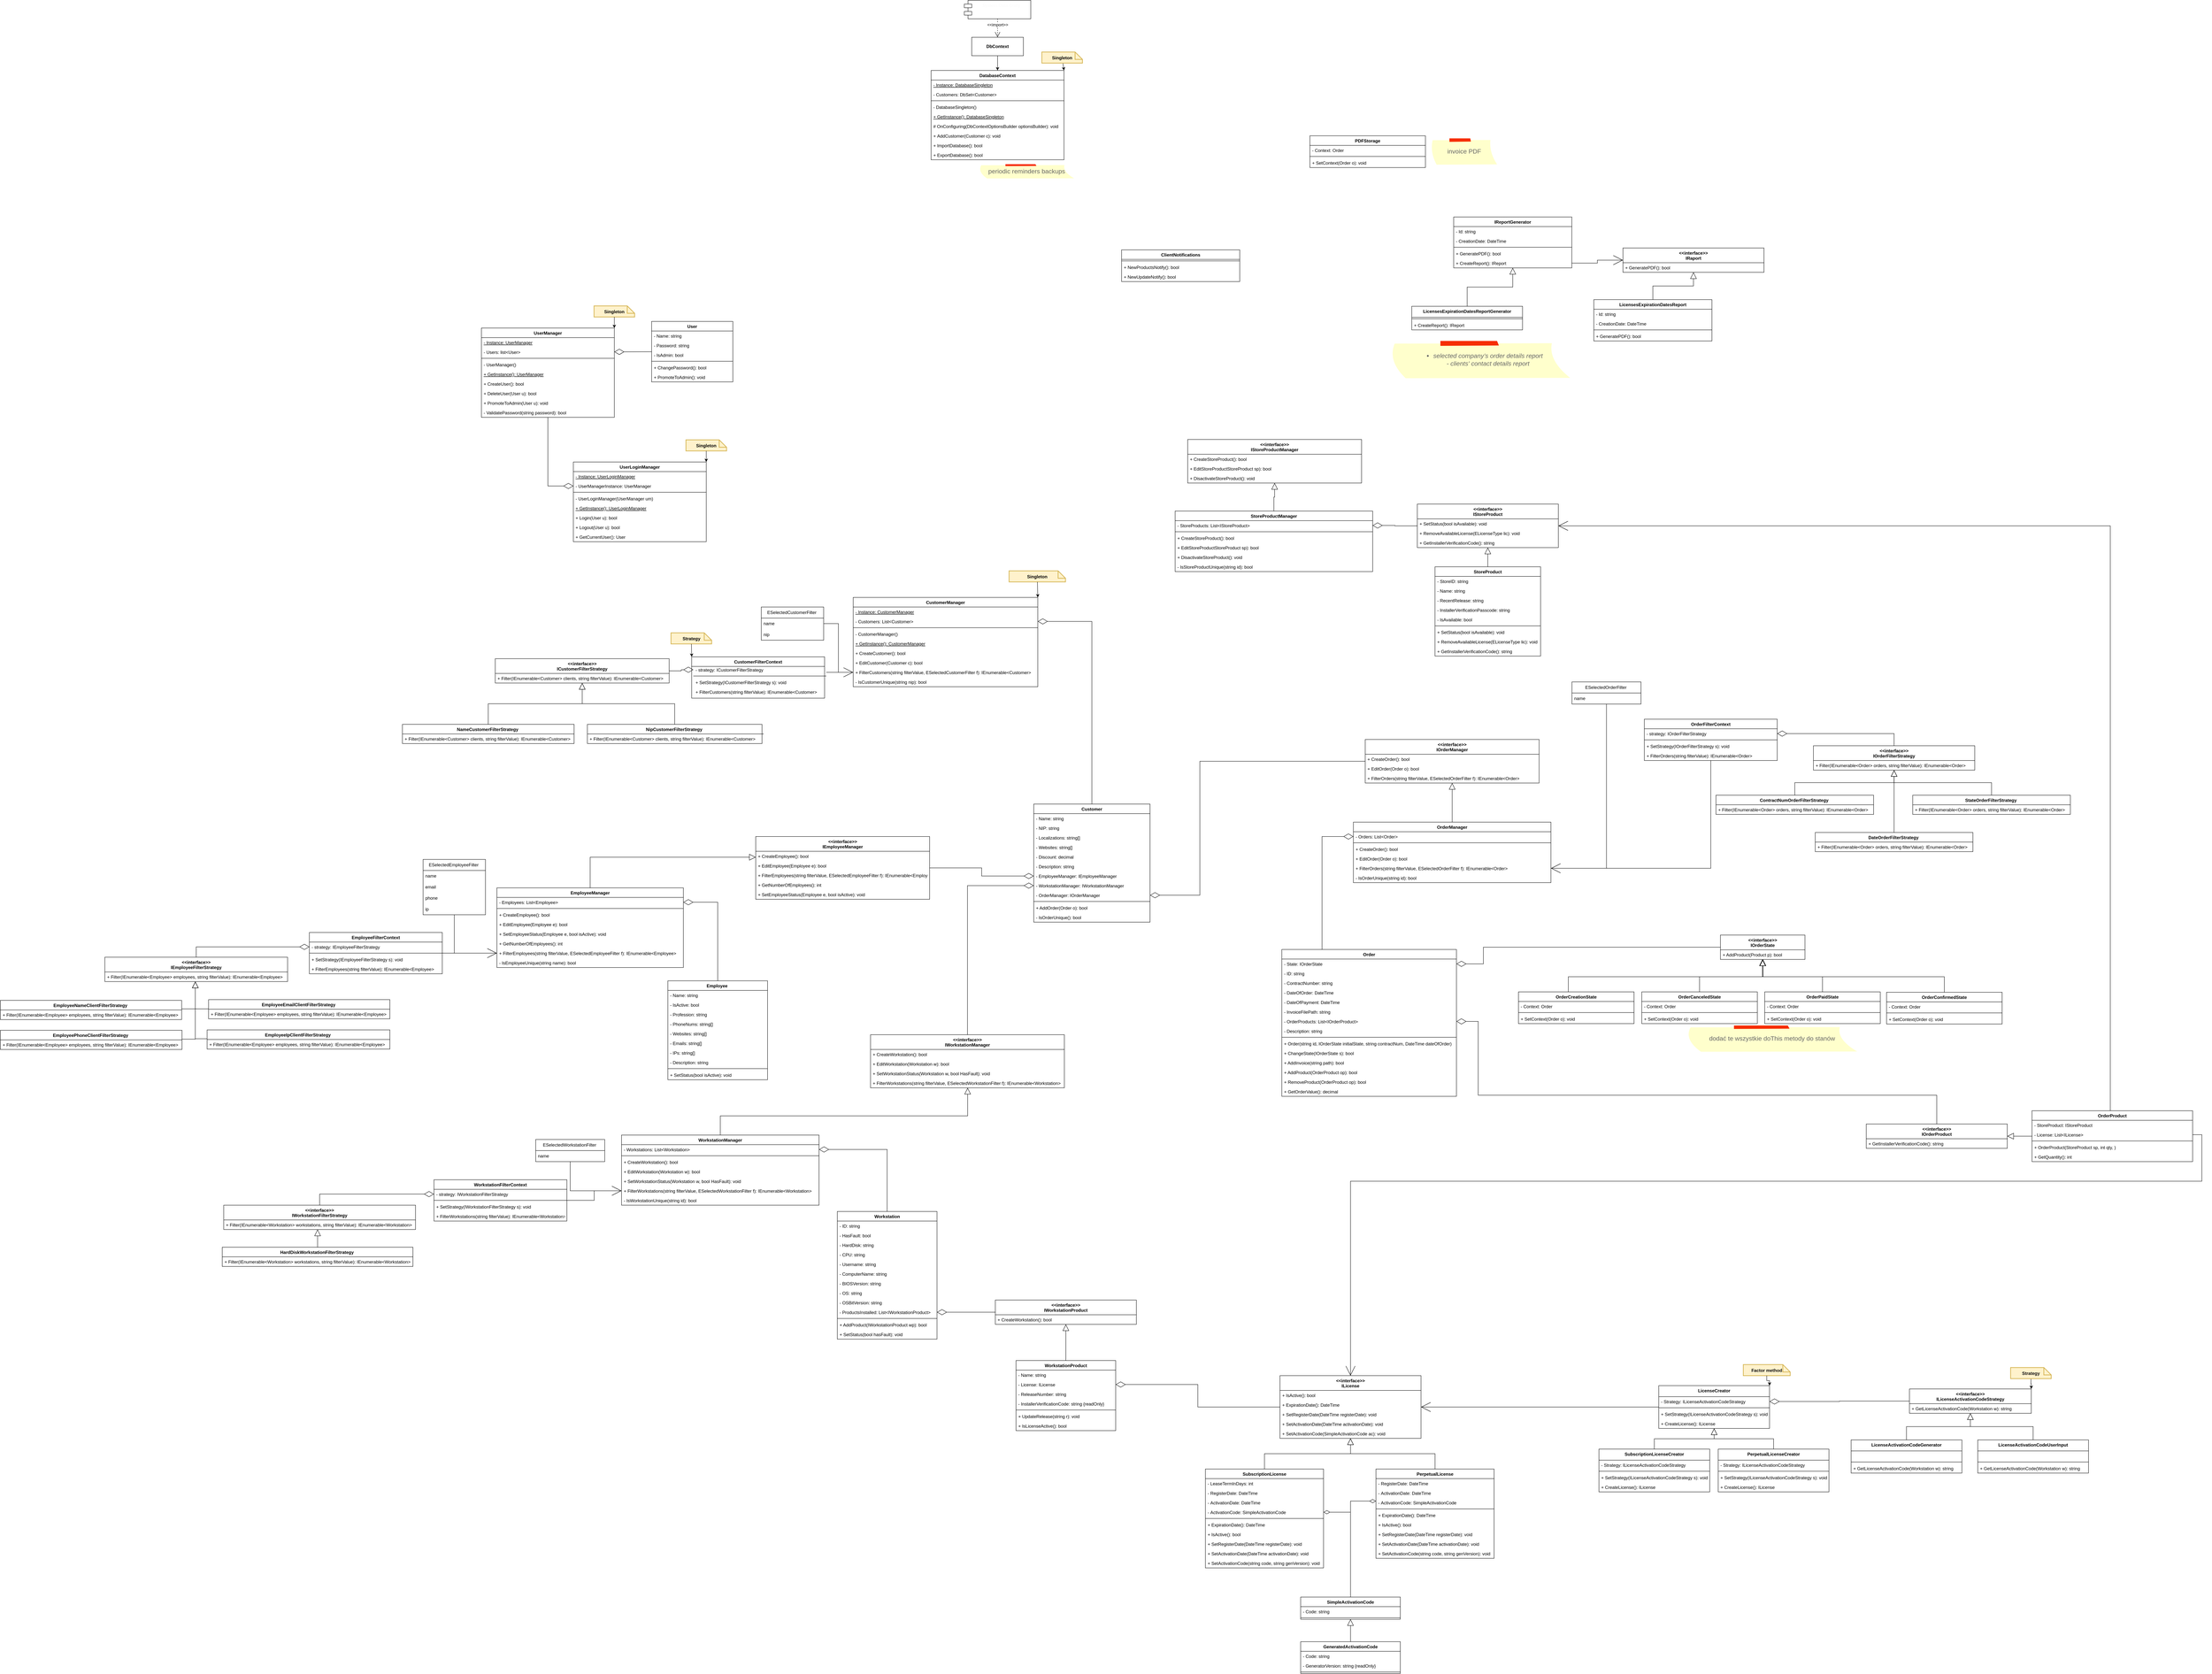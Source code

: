 <mxfile>
    <diagram name="Page-1" id="c4acf3e9-155e-7222-9cf6-157b1a14988f">
        <mxGraphModel dx="2294" dy="4692" grid="0" gridSize="10" guides="1" tooltips="1" connect="1" arrows="1" fold="1" page="0" pageScale="1" pageWidth="3300" pageHeight="4681" background="none" math="0" shadow="0">
            <root>
                <mxCell id="0"/>
                <mxCell id="1" parent="0"/>
                <mxCell id="806" style="edgeStyle=orthogonalEdgeStyle;shape=connector;rounded=0;html=1;labelBackgroundColor=default;strokeColor=default;fontFamily=Helvetica;fontSize=11;fontColor=default;endArrow=diamondThin;endFill=0;endSize=24;" parent="1" source="2" target="686" edge="1">
                    <mxGeometry relative="1" as="geometry">
                        <mxPoint x="3518.474" y="-1032" as="sourcePoint"/>
                    </mxGeometry>
                </mxCell>
                <mxCell id="2" value="Customer" style="swimlane;fontStyle=1;align=center;verticalAlign=top;childLayout=stackLayout;horizontal=1;startSize=26;horizontalStack=0;resizeParent=1;resizeParentMax=0;resizeLast=0;collapsible=1;marginBottom=0;" parent="1" vertex="1">
                    <mxGeometry x="3171" y="-689" width="315" height="320" as="geometry">
                        <mxRectangle x="1030" y="360" width="100" height="30" as="alternateBounds"/>
                    </mxGeometry>
                </mxCell>
                <mxCell id="3" value="- Name: string" style="text;strokeColor=none;fillColor=none;align=left;verticalAlign=top;spacingLeft=4;spacingRight=4;overflow=hidden;rotatable=0;points=[[0,0.5],[1,0.5]];portConstraint=eastwest;" parent="2" vertex="1">
                    <mxGeometry y="26" width="315" height="26" as="geometry"/>
                </mxCell>
                <mxCell id="10" value="- NIP: string" style="text;strokeColor=none;fillColor=none;align=left;verticalAlign=top;spacingLeft=4;spacingRight=4;overflow=hidden;rotatable=0;points=[[0,0.5],[1,0.5]];portConstraint=eastwest;" parent="2" vertex="1">
                    <mxGeometry y="52" width="315" height="26" as="geometry"/>
                </mxCell>
                <mxCell id="13" value="- Localizations: string[]" style="text;strokeColor=none;fillColor=none;align=left;verticalAlign=top;spacingLeft=4;spacingRight=4;overflow=hidden;rotatable=0;points=[[0,0.5],[1,0.5]];portConstraint=eastwest;" parent="2" vertex="1">
                    <mxGeometry y="78" width="315" height="26" as="geometry"/>
                </mxCell>
                <mxCell id="7" value="- Websites: string[]" style="text;strokeColor=none;fillColor=none;align=left;verticalAlign=top;spacingLeft=4;spacingRight=4;overflow=hidden;rotatable=0;points=[[0,0.5],[1,0.5]];portConstraint=eastwest;" parent="2" vertex="1">
                    <mxGeometry y="104" width="315" height="26" as="geometry"/>
                </mxCell>
                <mxCell id="16" value="- Discount: decimal" style="text;strokeColor=none;fillColor=none;align=left;verticalAlign=top;spacingLeft=4;spacingRight=4;overflow=hidden;rotatable=0;points=[[0,0.5],[1,0.5]];portConstraint=eastwest;" parent="2" vertex="1">
                    <mxGeometry y="130" width="315" height="26" as="geometry"/>
                </mxCell>
                <mxCell id="14" value="- Description: string" style="text;strokeColor=none;fillColor=none;align=left;verticalAlign=top;spacingLeft=4;spacingRight=4;overflow=hidden;rotatable=0;points=[[0,0.5],[1,0.5]];portConstraint=eastwest;" parent="2" vertex="1">
                    <mxGeometry y="156" width="315" height="26" as="geometry"/>
                </mxCell>
                <mxCell id="829" value="- EmployeeManager: IEmployeeManager" style="text;strokeColor=none;fillColor=none;align=left;verticalAlign=top;spacingLeft=4;spacingRight=4;overflow=hidden;rotatable=0;points=[[0,0.5],[1,0.5]];portConstraint=eastwest;" parent="2" vertex="1">
                    <mxGeometry y="182" width="315" height="26" as="geometry"/>
                </mxCell>
                <mxCell id="17" value="- WorkstationManager: IWorkstationManager" style="text;strokeColor=none;fillColor=none;align=left;verticalAlign=top;spacingLeft=4;spacingRight=4;overflow=hidden;rotatable=0;points=[[0,0.5],[1,0.5]];portConstraint=eastwest;" parent="2" vertex="1">
                    <mxGeometry y="208" width="315" height="26" as="geometry"/>
                </mxCell>
                <mxCell id="12" value="- OrderManager: IOrderManager" style="text;strokeColor=none;fillColor=none;align=left;verticalAlign=top;spacingLeft=4;spacingRight=4;overflow=hidden;rotatable=0;points=[[0,0.5],[1,0.5]];portConstraint=eastwest;" parent="2" vertex="1">
                    <mxGeometry y="234" width="315" height="26" as="geometry"/>
                </mxCell>
                <mxCell id="4" value="" style="line;strokeWidth=1;fillColor=none;align=left;verticalAlign=middle;spacingTop=-1;spacingLeft=3;spacingRight=3;rotatable=0;labelPosition=right;points=[];portConstraint=eastwest;strokeColor=inherit;" parent="2" vertex="1">
                    <mxGeometry y="260" width="315" height="8" as="geometry"/>
                </mxCell>
                <mxCell id="303" value="+ AddOrder(Order o): bool" style="text;strokeColor=none;fillColor=none;align=left;verticalAlign=top;spacingLeft=4;spacingRight=4;overflow=hidden;rotatable=0;points=[[0,0.5],[1,0.5]];portConstraint=eastwest;" parent="2" vertex="1">
                    <mxGeometry y="268" width="315" height="26" as="geometry"/>
                </mxCell>
                <mxCell id="427" value="- IsOrderUnique(): bool" style="text;strokeColor=none;fillColor=none;align=left;verticalAlign=top;spacingLeft=4;spacingRight=4;overflow=hidden;rotatable=0;points=[[0,0.5],[1,0.5]];portConstraint=eastwest;" parent="2" vertex="1">
                    <mxGeometry y="294" width="315" height="26" as="geometry"/>
                </mxCell>
                <mxCell id="49" value="DatabaseContext" style="swimlane;fontStyle=1;align=center;verticalAlign=top;childLayout=stackLayout;horizontal=1;startSize=26;horizontalStack=0;resizeParent=1;resizeParentMax=0;resizeLast=0;collapsible=1;marginBottom=0;" parent="1" vertex="1">
                    <mxGeometry x="2893" y="-2677" width="360" height="242" as="geometry">
                        <mxRectangle x="1030" y="360" width="100" height="30" as="alternateBounds"/>
                    </mxGeometry>
                </mxCell>
                <mxCell id="60" value="- Instance: DatabaseSingleton" style="text;strokeColor=none;fillColor=none;align=left;verticalAlign=top;spacingLeft=4;spacingRight=4;overflow=hidden;rotatable=0;points=[[0,0.5],[1,0.5]];portConstraint=eastwest;fontStyle=4" parent="49" vertex="1">
                    <mxGeometry y="26" width="360" height="26" as="geometry"/>
                </mxCell>
                <mxCell id="77" value="- Customers: DbSet&lt;Customer&gt;" style="text;strokeColor=none;fillColor=none;align=left;verticalAlign=top;spacingLeft=4;spacingRight=4;overflow=hidden;rotatable=0;points=[[0,0.5],[1,0.5]];portConstraint=eastwest;" parent="49" vertex="1">
                    <mxGeometry y="52" width="360" height="26" as="geometry"/>
                </mxCell>
                <mxCell id="61" value="" style="line;strokeWidth=1;fillColor=none;align=left;verticalAlign=middle;spacingTop=-1;spacingLeft=3;spacingRight=3;rotatable=0;labelPosition=right;points=[];portConstraint=eastwest;strokeColor=inherit;" parent="49" vertex="1">
                    <mxGeometry y="78" width="360" height="8" as="geometry"/>
                </mxCell>
                <mxCell id="62" value="- DatabaseSingleton()" style="text;strokeColor=none;fillColor=none;align=left;verticalAlign=top;spacingLeft=4;spacingRight=4;overflow=hidden;rotatable=0;points=[[0,0.5],[1,0.5]];portConstraint=eastwest;fontStyle=0" parent="49" vertex="1">
                    <mxGeometry y="86" width="360" height="26" as="geometry"/>
                </mxCell>
                <mxCell id="63" value="+ GetInstance(): DatabaseSingleton" style="text;strokeColor=none;fillColor=none;align=left;verticalAlign=top;spacingLeft=4;spacingRight=4;overflow=hidden;rotatable=0;points=[[0,0.5],[1,0.5]];portConstraint=eastwest;fontStyle=4" parent="49" vertex="1">
                    <mxGeometry y="112" width="360" height="26" as="geometry"/>
                </mxCell>
                <mxCell id="78" value="# OnConfiguring(DbContextOptionsBuilder optionsBuilder): void" style="text;strokeColor=none;fillColor=none;align=left;verticalAlign=top;spacingLeft=4;spacingRight=4;overflow=hidden;rotatable=0;points=[[0,0.5],[1,0.5]];portConstraint=eastwest;" parent="49" vertex="1">
                    <mxGeometry y="138" width="360" height="26" as="geometry"/>
                </mxCell>
                <mxCell id="64" value="+ AddCustomer(Customer c): void" style="text;strokeColor=none;fillColor=none;align=left;verticalAlign=top;spacingLeft=4;spacingRight=4;overflow=hidden;rotatable=0;points=[[0,0.5],[1,0.5]];portConstraint=eastwest;" parent="49" vertex="1">
                    <mxGeometry y="164" width="360" height="26" as="geometry"/>
                </mxCell>
                <mxCell id="1238" value="+ ImportDatabase(): bool" style="text;strokeColor=none;fillColor=none;align=left;verticalAlign=top;spacingLeft=4;spacingRight=4;overflow=hidden;rotatable=0;points=[[0,0.5],[1,0.5]];portConstraint=eastwest;" parent="49" vertex="1">
                    <mxGeometry y="190" width="360" height="26" as="geometry"/>
                </mxCell>
                <mxCell id="1239" value="+ ExportDatabase(): bool" style="text;strokeColor=none;fillColor=none;align=left;verticalAlign=top;spacingLeft=4;spacingRight=4;overflow=hidden;rotatable=0;points=[[0,0.5],[1,0.5]];portConstraint=eastwest;" parent="49" vertex="1">
                    <mxGeometry y="216" width="360" height="26" as="geometry"/>
                </mxCell>
                <mxCell id="69" value="&amp;lt;&amp;lt;import&amp;gt;&amp;gt;" style="edgeStyle=none;html=1;endArrow=open;endSize=12;dashed=1;verticalAlign=bottom;exitX=0.5;exitY=1;exitDx=0;exitDy=0;entryX=0.5;entryY=0;entryDx=0;entryDy=0;" parent="1" source="79" target="71" edge="1">
                    <mxGeometry width="160" relative="1" as="geometry">
                        <mxPoint x="3028" y="-2877" as="sourcePoint"/>
                        <mxPoint x="2913" y="-2867" as="targetPoint"/>
                    </mxGeometry>
                </mxCell>
                <mxCell id="73" style="edgeStyle=none;html=1;entryX=0.5;entryY=0;entryDx=0;entryDy=0;" parent="1" source="71" target="49" edge="1">
                    <mxGeometry relative="1" as="geometry"/>
                </mxCell>
                <mxCell id="71" value="&lt;p style=&quot;margin:0px;margin-top:4px;text-align:center;&quot;&gt;&lt;br&gt;&lt;b&gt;DbContext&lt;/b&gt;&lt;br&gt;&lt;/p&gt;" style="verticalAlign=top;align=left;overflow=fill;fontSize=12;fontFamily=Helvetica;html=1;" parent="1" vertex="1">
                    <mxGeometry x="3003" y="-2767" width="140" height="50" as="geometry"/>
                </mxCell>
                <mxCell id="76" style="edgeStyle=none;html=1;entryX=1;entryY=0;entryDx=0;entryDy=0;fontColor=#000000;" parent="1" source="74" target="49" edge="1">
                    <mxGeometry relative="1" as="geometry"/>
                </mxCell>
                <mxCell id="74" value="&lt;span style=&quot;font-size: 12px; font-weight: 700;&quot;&gt;&lt;font color=&quot;#000000&quot;&gt;Singleton&lt;/font&gt;&lt;/span&gt;" style="shape=note;strokeWidth=2;fontSize=14;size=20;whiteSpace=wrap;html=1;fillColor=#fff2cc;strokeColor=#d6b656;fontColor=#666600;" parent="1" vertex="1">
                    <mxGeometry x="3193" y="-2727" width="110" height="30" as="geometry"/>
                </mxCell>
                <mxCell id="79" value=" System.Data.Entity " style="shape=module;align=left;spacingLeft=20;align=center;verticalAlign=top;fontColor=#FAFAFA;" parent="1" vertex="1">
                    <mxGeometry x="2983" y="-2867" width="180" height="50" as="geometry"/>
                </mxCell>
                <mxCell id="142" value="" style="group" parent="1" vertex="1" connectable="0">
                    <mxGeometry x="1924" y="-1674" width="540" height="248" as="geometry"/>
                </mxCell>
                <mxCell id="106" value="UserLoginManager" style="swimlane;fontStyle=1;align=center;verticalAlign=top;childLayout=stackLayout;horizontal=1;startSize=26;horizontalStack=0;resizeParent=1;resizeParentMax=0;resizeLast=0;collapsible=1;marginBottom=0;" parent="142" vertex="1">
                    <mxGeometry y="58" width="360" height="216" as="geometry">
                        <mxRectangle x="1030" y="360" width="100" height="30" as="alternateBounds"/>
                    </mxGeometry>
                </mxCell>
                <mxCell id="107" value="- Instance: UserLoginManager" style="text;strokeColor=none;fillColor=none;align=left;verticalAlign=top;spacingLeft=4;spacingRight=4;overflow=hidden;rotatable=0;points=[[0,0.5],[1,0.5]];portConstraint=eastwest;fontStyle=4" parent="106" vertex="1">
                    <mxGeometry y="26" width="360" height="26" as="geometry"/>
                </mxCell>
                <mxCell id="681" value="- UserManagerInstance: UserManager" style="text;strokeColor=none;fillColor=none;align=left;verticalAlign=top;spacingLeft=4;spacingRight=4;overflow=hidden;rotatable=0;points=[[0,0.5],[1,0.5]];portConstraint=eastwest;fontStyle=0" parent="106" vertex="1">
                    <mxGeometry y="52" width="360" height="26" as="geometry"/>
                </mxCell>
                <mxCell id="109" value="" style="line;strokeWidth=1;fillColor=none;align=left;verticalAlign=middle;spacingTop=-1;spacingLeft=3;spacingRight=3;rotatable=0;labelPosition=right;points=[];portConstraint=eastwest;strokeColor=inherit;" parent="106" vertex="1">
                    <mxGeometry y="78" width="360" height="8" as="geometry"/>
                </mxCell>
                <mxCell id="110" value="- UserLoginManager(UserManager um)" style="text;strokeColor=none;fillColor=none;align=left;verticalAlign=top;spacingLeft=4;spacingRight=4;overflow=hidden;rotatable=0;points=[[0,0.5],[1,0.5]];portConstraint=eastwest;fontStyle=0" parent="106" vertex="1">
                    <mxGeometry y="86" width="360" height="26" as="geometry"/>
                </mxCell>
                <mxCell id="111" value="+ GetInstance(): UserLoginManager" style="text;strokeColor=none;fillColor=none;align=left;verticalAlign=top;spacingLeft=4;spacingRight=4;overflow=hidden;rotatable=0;points=[[0,0.5],[1,0.5]];portConstraint=eastwest;fontStyle=4" parent="106" vertex="1">
                    <mxGeometry y="112" width="360" height="26" as="geometry"/>
                </mxCell>
                <mxCell id="114" value="+ Login(User u): bool" style="text;strokeColor=none;fillColor=none;align=left;verticalAlign=top;spacingLeft=4;spacingRight=4;overflow=hidden;rotatable=0;points=[[0,0.5],[1,0.5]];portConstraint=eastwest;" parent="106" vertex="1">
                    <mxGeometry y="138" width="360" height="26" as="geometry"/>
                </mxCell>
                <mxCell id="115" value="+ Logout(User u): bool" style="text;strokeColor=none;fillColor=none;align=left;verticalAlign=top;spacingLeft=4;spacingRight=4;overflow=hidden;rotatable=0;points=[[0,0.5],[1,0.5]];portConstraint=eastwest;" parent="106" vertex="1">
                    <mxGeometry y="164" width="360" height="26" as="geometry"/>
                </mxCell>
                <mxCell id="680" value="+ GetCurrentUser(): User " style="text;strokeColor=none;fillColor=none;align=left;verticalAlign=top;spacingLeft=4;spacingRight=4;overflow=hidden;rotatable=0;points=[[0,0.5],[1,0.5]];portConstraint=eastwest;" parent="106" vertex="1">
                    <mxGeometry y="190" width="360" height="26" as="geometry"/>
                </mxCell>
                <mxCell id="141" value="" style="group" parent="142" vertex="1" connectable="0">
                    <mxGeometry x="305" y="-2" width="230" height="248" as="geometry"/>
                </mxCell>
                <mxCell id="104" value="&lt;span style=&quot;font-size: 12px; font-weight: 700;&quot;&gt;&lt;font color=&quot;#000000&quot;&gt;Singleton&lt;/font&gt;&lt;/span&gt;" style="shape=note;strokeWidth=2;fontSize=14;size=20;whiteSpace=wrap;html=1;fillColor=#fff2cc;strokeColor=#d6b656;fontColor=#666600;" parent="141" vertex="1">
                    <mxGeometry width="110" height="30" as="geometry"/>
                </mxCell>
                <mxCell id="105" style="edgeStyle=none;html=1;fontColor=#FAFAFA;entryX=1;entryY=0;entryDx=0;entryDy=0;" parent="142" source="104" target="106" edge="1">
                    <mxGeometry relative="1" as="geometry">
                        <mxPoint x="100.0" y="68" as="targetPoint"/>
                    </mxGeometry>
                </mxCell>
                <mxCell id="284" value="Employee " style="swimlane;fontStyle=1;align=center;verticalAlign=top;childLayout=stackLayout;horizontal=1;startSize=26;horizontalStack=0;resizeParent=1;resizeParentMax=0;resizeLast=0;collapsible=1;marginBottom=0;" parent="1" vertex="1">
                    <mxGeometry x="2180" y="-210" width="270" height="268" as="geometry">
                        <mxRectangle x="1030" y="360" width="100" height="30" as="alternateBounds"/>
                    </mxGeometry>
                </mxCell>
                <mxCell id="286" value="- Name: string" style="text;strokeColor=none;fillColor=none;align=left;verticalAlign=top;spacingLeft=4;spacingRight=4;overflow=hidden;rotatable=0;points=[[0,0.5],[1,0.5]];portConstraint=eastwest;" parent="284" vertex="1">
                    <mxGeometry y="26" width="270" height="26" as="geometry"/>
                </mxCell>
                <mxCell id="305" value="- IsActive: bool" style="text;strokeColor=none;fillColor=none;align=left;verticalAlign=top;spacingLeft=4;spacingRight=4;overflow=hidden;rotatable=0;points=[[0,0.5],[1,0.5]];portConstraint=eastwest;" parent="284" vertex="1">
                    <mxGeometry y="52" width="270" height="26" as="geometry"/>
                </mxCell>
                <mxCell id="287" value="- Profession: string" style="text;strokeColor=none;fillColor=none;align=left;verticalAlign=top;spacingLeft=4;spacingRight=4;overflow=hidden;rotatable=0;points=[[0,0.5],[1,0.5]];portConstraint=eastwest;" parent="284" vertex="1">
                    <mxGeometry y="78" width="270" height="26" as="geometry"/>
                </mxCell>
                <mxCell id="289" value="- PhoneNums: string[]" style="text;strokeColor=none;fillColor=none;align=left;verticalAlign=top;spacingLeft=4;spacingRight=4;overflow=hidden;rotatable=0;points=[[0,0.5],[1,0.5]];portConstraint=eastwest;" parent="284" vertex="1">
                    <mxGeometry y="104" width="270" height="26" as="geometry"/>
                </mxCell>
                <mxCell id="290" value="- Websites: string[]" style="text;strokeColor=none;fillColor=none;align=left;verticalAlign=top;spacingLeft=4;spacingRight=4;overflow=hidden;rotatable=0;points=[[0,0.5],[1,0.5]];portConstraint=eastwest;" parent="284" vertex="1">
                    <mxGeometry y="130" width="270" height="26" as="geometry"/>
                </mxCell>
                <mxCell id="300" value="- Emails: string[]" style="text;strokeColor=none;fillColor=none;align=left;verticalAlign=top;spacingLeft=4;spacingRight=4;overflow=hidden;rotatable=0;points=[[0,0.5],[1,0.5]];portConstraint=eastwest;" parent="284" vertex="1">
                    <mxGeometry y="156" width="270" height="26" as="geometry"/>
                </mxCell>
                <mxCell id="291" value="- IPs: string[]" style="text;strokeColor=none;fillColor=none;align=left;verticalAlign=top;spacingLeft=4;spacingRight=4;overflow=hidden;rotatable=0;points=[[0,0.5],[1,0.5]];portConstraint=eastwest;" parent="284" vertex="1">
                    <mxGeometry y="182" width="270" height="26" as="geometry"/>
                </mxCell>
                <mxCell id="292" value="- Description: string" style="text;strokeColor=none;fillColor=none;align=left;verticalAlign=top;spacingLeft=4;spacingRight=4;overflow=hidden;rotatable=0;points=[[0,0.5],[1,0.5]];portConstraint=eastwest;" parent="284" vertex="1">
                    <mxGeometry y="208" width="270" height="26" as="geometry"/>
                </mxCell>
                <mxCell id="296" value="" style="line;strokeWidth=1;fillColor=none;align=left;verticalAlign=middle;spacingTop=-1;spacingLeft=3;spacingRight=3;rotatable=0;labelPosition=right;points=[];portConstraint=eastwest;strokeColor=inherit;" parent="284" vertex="1">
                    <mxGeometry y="234" width="270" height="8" as="geometry"/>
                </mxCell>
                <mxCell id="306" value="+ SetStatus(bool isActive): void" style="text;strokeColor=none;fillColor=none;align=left;verticalAlign=top;spacingLeft=4;spacingRight=4;overflow=hidden;rotatable=0;points=[[0,0.5],[1,0.5]];portConstraint=eastwest;" parent="284" vertex="1">
                    <mxGeometry y="242" width="270" height="26" as="geometry"/>
                </mxCell>
                <mxCell id="1031" style="edgeStyle=orthogonalEdgeStyle;shape=connector;rounded=0;html=1;labelBackgroundColor=default;strokeColor=default;strokeWidth=1;fontFamily=Helvetica;fontSize=11;fontColor=#F7F7F7;endArrow=block;endFill=0;endSize=15;" parent="1" source="359" target="1029" edge="1">
                    <mxGeometry relative="1" as="geometry"/>
                </mxCell>
                <mxCell id="359" value="WorkstationProduct" style="swimlane;fontStyle=1;align=center;verticalAlign=top;childLayout=stackLayout;horizontal=1;startSize=26;horizontalStack=0;resizeParent=1;resizeParentMax=0;resizeLast=0;collapsible=1;marginBottom=0;labelBorderColor=none;" parent="1" vertex="1">
                    <mxGeometry x="3123" y="819" width="270" height="190" as="geometry">
                        <mxRectangle x="1030" y="360" width="100" height="30" as="alternateBounds"/>
                    </mxGeometry>
                </mxCell>
                <mxCell id="361" value="- Name: string" style="text;strokeColor=none;fillColor=none;align=left;verticalAlign=top;spacingLeft=4;spacingRight=4;overflow=hidden;rotatable=0;points=[[0,0.5],[1,0.5]];portConstraint=eastwest;" parent="359" vertex="1">
                    <mxGeometry y="26" width="270" height="26" as="geometry"/>
                </mxCell>
                <mxCell id="364" value="- License: ILicense" style="text;strokeColor=none;fillColor=none;align=left;verticalAlign=top;spacingLeft=4;spacingRight=4;overflow=hidden;rotatable=0;points=[[0,0.5],[1,0.5]];portConstraint=eastwest;" parent="359" vertex="1">
                    <mxGeometry y="52" width="270" height="26" as="geometry"/>
                </mxCell>
                <mxCell id="365" value="- ReleaseNumber: string" style="text;strokeColor=none;fillColor=none;align=left;verticalAlign=top;spacingLeft=4;spacingRight=4;overflow=hidden;rotatable=0;points=[[0,0.5],[1,0.5]];portConstraint=eastwest;" parent="359" vertex="1">
                    <mxGeometry y="78" width="270" height="26" as="geometry"/>
                </mxCell>
                <mxCell id="366" value="- InstallerVerificationCode: string {readOnly}" style="text;strokeColor=none;fillColor=none;align=left;verticalAlign=top;spacingLeft=4;spacingRight=4;overflow=hidden;rotatable=0;points=[[0,0.5],[1,0.5]];portConstraint=eastwest;" parent="359" vertex="1">
                    <mxGeometry y="104" width="270" height="26" as="geometry"/>
                </mxCell>
                <mxCell id="368" value="" style="line;strokeWidth=1;fillColor=none;align=left;verticalAlign=middle;spacingTop=-1;spacingLeft=3;spacingRight=3;rotatable=0;labelPosition=right;points=[];portConstraint=eastwest;strokeColor=inherit;" parent="359" vertex="1">
                    <mxGeometry y="130" width="270" height="8" as="geometry"/>
                </mxCell>
                <mxCell id="370" value="+ UpdateRelease(string r): void" style="text;strokeColor=none;fillColor=none;align=left;verticalAlign=top;spacingLeft=4;spacingRight=4;overflow=hidden;rotatable=0;points=[[0,0.5],[1,0.5]];portConstraint=eastwest;" parent="359" vertex="1">
                    <mxGeometry y="138" width="270" height="26" as="geometry"/>
                </mxCell>
                <mxCell id="643" value="+ IsLicenseActive(): bool" style="text;strokeColor=none;fillColor=none;align=left;verticalAlign=top;spacingLeft=4;spacingRight=4;overflow=hidden;rotatable=0;points=[[0,0.5],[1,0.5]];portConstraint=eastwest;" parent="359" vertex="1">
                    <mxGeometry y="164" width="270" height="26" as="geometry"/>
                </mxCell>
                <mxCell id="375" value="" style="endArrow=diamondThin;endFill=0;endSize=24;html=1;edgeStyle=orthogonalEdgeStyle;rounded=0;" parent="1" source="1029" target="319" edge="1">
                    <mxGeometry width="160" relative="1" as="geometry">
                        <mxPoint x="3063.5" y="599" as="sourcePoint"/>
                        <mxPoint x="2391.5" y="935" as="targetPoint"/>
                    </mxGeometry>
                </mxCell>
                <mxCell id="377" value="" style="endArrow=diamondThin;endFill=0;endSize=24;html=1;edgeStyle=orthogonalEdgeStyle;rounded=0;" parent="1" source="1024" target="364" edge="1">
                    <mxGeometry width="160" relative="1" as="geometry">
                        <mxPoint x="3265.5" y="1059" as="sourcePoint"/>
                        <mxPoint x="3198.5" y="872" as="targetPoint"/>
                    </mxGeometry>
                </mxCell>
                <mxCell id="310" value="Workstation" style="swimlane;fontStyle=1;align=center;verticalAlign=top;childLayout=stackLayout;horizontal=1;startSize=26;horizontalStack=0;resizeParent=1;resizeParentMax=0;resizeLast=0;collapsible=1;marginBottom=0;" parent="1" vertex="1">
                    <mxGeometry x="2639" y="415" width="270" height="346" as="geometry">
                        <mxRectangle x="1030" y="360" width="100" height="30" as="alternateBounds"/>
                    </mxGeometry>
                </mxCell>
                <mxCell id="311" value="- ID: string" style="text;strokeColor=none;fillColor=none;align=left;verticalAlign=top;spacingLeft=4;spacingRight=4;overflow=hidden;rotatable=0;points=[[0,0.5],[1,0.5]];portConstraint=eastwest;" parent="310" vertex="1">
                    <mxGeometry y="26" width="270" height="26" as="geometry"/>
                </mxCell>
                <mxCell id="312" value="- HasFault: bool" style="text;strokeColor=none;fillColor=none;align=left;verticalAlign=top;spacingLeft=4;spacingRight=4;overflow=hidden;rotatable=0;points=[[0,0.5],[1,0.5]];portConstraint=eastwest;" parent="310" vertex="1">
                    <mxGeometry y="52" width="270" height="26" as="geometry"/>
                </mxCell>
                <mxCell id="313" value="- HardDisk: string" style="text;strokeColor=none;fillColor=none;align=left;verticalAlign=top;spacingLeft=4;spacingRight=4;overflow=hidden;rotatable=0;points=[[0,0.5],[1,0.5]];portConstraint=eastwest;" parent="310" vertex="1">
                    <mxGeometry y="78" width="270" height="26" as="geometry"/>
                </mxCell>
                <mxCell id="317" value="- CPU: string" style="text;strokeColor=none;fillColor=none;align=left;verticalAlign=top;spacingLeft=4;spacingRight=4;overflow=hidden;rotatable=0;points=[[0,0.5],[1,0.5]];portConstraint=eastwest;" parent="310" vertex="1">
                    <mxGeometry y="104" width="270" height="26" as="geometry"/>
                </mxCell>
                <mxCell id="318" value="- Username: string" style="text;strokeColor=none;fillColor=none;align=left;verticalAlign=top;spacingLeft=4;spacingRight=4;overflow=hidden;rotatable=0;points=[[0,0.5],[1,0.5]];portConstraint=eastwest;" parent="310" vertex="1">
                    <mxGeometry y="130" width="270" height="26" as="geometry"/>
                </mxCell>
                <mxCell id="326" value="- ComputerName: string" style="text;strokeColor=none;fillColor=none;align=left;verticalAlign=top;spacingLeft=4;spacingRight=4;overflow=hidden;rotatable=0;points=[[0,0.5],[1,0.5]];portConstraint=eastwest;" parent="310" vertex="1">
                    <mxGeometry y="156" width="270" height="26" as="geometry"/>
                </mxCell>
                <mxCell id="327" value="- BIOSVersion: string" style="text;strokeColor=none;fillColor=none;align=left;verticalAlign=top;spacingLeft=4;spacingRight=4;overflow=hidden;rotatable=0;points=[[0,0.5],[1,0.5]];portConstraint=eastwest;" parent="310" vertex="1">
                    <mxGeometry y="182" width="270" height="26" as="geometry"/>
                </mxCell>
                <mxCell id="324" value="- OS: string" style="text;strokeColor=none;fillColor=none;align=left;verticalAlign=top;spacingLeft=4;spacingRight=4;overflow=hidden;rotatable=0;points=[[0,0.5],[1,0.5]];portConstraint=eastwest;" parent="310" vertex="1">
                    <mxGeometry y="208" width="270" height="26" as="geometry"/>
                </mxCell>
                <mxCell id="328" value="- OSBitVersion: string" style="text;strokeColor=none;fillColor=none;align=left;verticalAlign=top;spacingLeft=4;spacingRight=4;overflow=hidden;rotatable=0;points=[[0,0.5],[1,0.5]];portConstraint=eastwest;" parent="310" vertex="1">
                    <mxGeometry y="234" width="270" height="26" as="geometry"/>
                </mxCell>
                <mxCell id="319" value="- ProductsInstalled: List&lt;IWorkstationProduct&gt;" style="text;strokeColor=none;fillColor=none;align=left;verticalAlign=top;spacingLeft=4;spacingRight=4;overflow=hidden;rotatable=0;points=[[0,0.5],[1,0.5]];portConstraint=eastwest;" parent="310" vertex="1">
                    <mxGeometry y="260" width="270" height="26" as="geometry"/>
                </mxCell>
                <mxCell id="320" value="" style="line;strokeWidth=1;fillColor=none;align=left;verticalAlign=middle;spacingTop=-1;spacingLeft=3;spacingRight=3;rotatable=0;labelPosition=right;points=[];portConstraint=eastwest;strokeColor=inherit;" parent="310" vertex="1">
                    <mxGeometry y="286" width="270" height="8" as="geometry"/>
                </mxCell>
                <mxCell id="321" value="+ AddProduct(IWorkstationProduct wp): bool" style="text;strokeColor=none;fillColor=none;align=left;verticalAlign=top;spacingLeft=4;spacingRight=4;overflow=hidden;rotatable=0;points=[[0,0.5],[1,0.5]];portConstraint=eastwest;" parent="310" vertex="1">
                    <mxGeometry y="294" width="270" height="26" as="geometry"/>
                </mxCell>
                <mxCell id="322" value="+ SetStatus(bool hasFault): void" style="text;strokeColor=none;fillColor=none;align=left;verticalAlign=top;spacingLeft=4;spacingRight=4;overflow=hidden;rotatable=0;points=[[0,0.5],[1,0.5]];portConstraint=eastwest;" parent="310" vertex="1">
                    <mxGeometry y="320" width="270" height="26" as="geometry"/>
                </mxCell>
                <mxCell id="422" value="" style="endArrow=diamondThin;endFill=0;endSize=24;html=1;edgeStyle=orthogonalEdgeStyle;rounded=0;" parent="1" source="284" target="15" edge="1">
                    <mxGeometry width="160" relative="1" as="geometry">
                        <mxPoint x="1985" y="120" as="sourcePoint"/>
                        <mxPoint x="2167" y="120" as="targetPoint"/>
                    </mxGeometry>
                </mxCell>
                <mxCell id="424" value="" style="endArrow=diamondThin;endFill=0;endSize=24;html=1;edgeStyle=orthogonalEdgeStyle;rounded=0;" parent="1" source="347" target="951" edge="1">
                    <mxGeometry width="160" relative="1" as="geometry">
                        <mxPoint x="3375.89" y="-32" as="sourcePoint"/>
                        <mxPoint x="2937.89" y="-173" as="targetPoint"/>
                        <Array as="points">
                            <mxPoint x="3951.89" y="-303"/>
                            <mxPoint x="3951.89" y="-601"/>
                        </Array>
                    </mxGeometry>
                </mxCell>
                <mxCell id="555" value="" style="group" parent="1" vertex="1" connectable="0">
                    <mxGeometry x="3919" y="-2500" width="509" height="86" as="geometry"/>
                </mxCell>
                <mxCell id="526" value="PDFStorage" style="swimlane;fontStyle=1;align=center;verticalAlign=top;childLayout=stackLayout;horizontal=1;startSize=26;horizontalStack=0;resizeParent=1;resizeParentMax=0;resizeLast=0;collapsible=1;marginBottom=0;" parent="555" vertex="1">
                    <mxGeometry width="313" height="86" as="geometry">
                        <mxRectangle x="1030" y="360" width="100" height="30" as="alternateBounds"/>
                    </mxGeometry>
                </mxCell>
                <mxCell id="527" value="- Context: Order" style="text;strokeColor=none;fillColor=none;align=left;verticalAlign=top;spacingLeft=4;spacingRight=4;overflow=hidden;rotatable=0;points=[[0,0.5],[1,0.5]];portConstraint=eastwest;" parent="526" vertex="1">
                    <mxGeometry y="26" width="313" height="26" as="geometry"/>
                </mxCell>
                <mxCell id="528" value="" style="line;strokeWidth=1;fillColor=none;align=left;verticalAlign=middle;spacingTop=-1;spacingLeft=3;spacingRight=3;rotatable=0;labelPosition=right;points=[];portConstraint=eastwest;strokeColor=inherit;" parent="526" vertex="1">
                    <mxGeometry y="52" width="313" height="8" as="geometry"/>
                </mxCell>
                <mxCell id="529" value="+ SetContext(Order o): void" style="text;strokeColor=none;fillColor=none;align=left;verticalAlign=top;spacingLeft=4;spacingRight=4;overflow=hidden;rotatable=0;points=[[0,0.5],[1,0.5]];portConstraint=eastwest;" parent="526" vertex="1">
                    <mxGeometry y="60" width="313" height="26" as="geometry"/>
                </mxCell>
                <mxCell id="554" value="invoice PDF" style="strokeWidth=1;shadow=0;dashed=0;align=center;html=1;shape=mxgraph.mockup.text.stickyNote2;fontColor=#666666;mainText=;fontSize=17;whiteSpace=wrap;fillColor=#ffffcc;strokeColor=#F62E00;fontFamily=Helvetica;" parent="555" vertex="1">
                    <mxGeometry x="327" y="7" width="182" height="72" as="geometry"/>
                </mxCell>
                <mxCell id="668" value="" style="group" parent="1" vertex="1" connectable="0">
                    <mxGeometry x="1675" y="-2037" width="681" height="248" as="geometry"/>
                </mxCell>
                <mxCell id="669" value="UserManager" style="swimlane;fontStyle=1;align=center;verticalAlign=top;childLayout=stackLayout;horizontal=1;startSize=26;horizontalStack=0;resizeParent=1;resizeParentMax=0;resizeLast=0;collapsible=1;marginBottom=0;" parent="668" vertex="1">
                    <mxGeometry y="58" width="360" height="242" as="geometry">
                        <mxRectangle x="1030" y="360" width="100" height="30" as="alternateBounds"/>
                    </mxGeometry>
                </mxCell>
                <mxCell id="670" value="- Instance: UserManager" style="text;strokeColor=none;fillColor=none;align=left;verticalAlign=top;spacingLeft=4;spacingRight=4;overflow=hidden;rotatable=0;points=[[0,0.5],[1,0.5]];portConstraint=eastwest;fontStyle=4" parent="669" vertex="1">
                    <mxGeometry y="26" width="360" height="26" as="geometry"/>
                </mxCell>
                <mxCell id="135" value="- Users: list&lt;User&gt;" style="text;strokeColor=none;fillColor=none;align=left;verticalAlign=top;spacingLeft=4;spacingRight=4;overflow=hidden;rotatable=0;points=[[0,0.5],[1,0.5]];portConstraint=eastwest;" parent="669" vertex="1">
                    <mxGeometry y="52" width="360" height="26" as="geometry"/>
                </mxCell>
                <mxCell id="671" value="" style="line;strokeWidth=1;fillColor=none;align=left;verticalAlign=middle;spacingTop=-1;spacingLeft=3;spacingRight=3;rotatable=0;labelPosition=right;points=[];portConstraint=eastwest;strokeColor=inherit;" parent="669" vertex="1">
                    <mxGeometry y="78" width="360" height="8" as="geometry"/>
                </mxCell>
                <mxCell id="672" value="- UserManager()" style="text;strokeColor=none;fillColor=none;align=left;verticalAlign=top;spacingLeft=4;spacingRight=4;overflow=hidden;rotatable=0;points=[[0,0.5],[1,0.5]];portConstraint=eastwest;fontStyle=0" parent="669" vertex="1">
                    <mxGeometry y="86" width="360" height="26" as="geometry"/>
                </mxCell>
                <mxCell id="673" value="+ GetInstance(): UserManager" style="text;strokeColor=none;fillColor=none;align=left;verticalAlign=top;spacingLeft=4;spacingRight=4;overflow=hidden;rotatable=0;points=[[0,0.5],[1,0.5]];portConstraint=eastwest;fontStyle=4" parent="669" vertex="1">
                    <mxGeometry y="112" width="360" height="26" as="geometry"/>
                </mxCell>
                <mxCell id="137" value="+ CreateUser(): bool" style="text;strokeColor=none;fillColor=none;align=left;verticalAlign=top;spacingLeft=4;spacingRight=4;overflow=hidden;rotatable=0;points=[[0,0.5],[1,0.5]];portConstraint=eastwest;" parent="669" vertex="1">
                    <mxGeometry y="138" width="360" height="26" as="geometry"/>
                </mxCell>
                <mxCell id="645" value="+ DeleteUser(User u): bool" style="text;strokeColor=none;fillColor=none;align=left;verticalAlign=top;spacingLeft=4;spacingRight=4;overflow=hidden;rotatable=0;points=[[0,0.5],[1,0.5]];portConstraint=eastwest;" parent="669" vertex="1">
                    <mxGeometry y="164" width="360" height="26" as="geometry"/>
                </mxCell>
                <mxCell id="138" value="+ PromoteToAdmin(User u): void" style="text;strokeColor=none;fillColor=none;align=left;verticalAlign=top;spacingLeft=4;spacingRight=4;overflow=hidden;rotatable=0;points=[[0,0.5],[1,0.5]];portConstraint=eastwest;" parent="669" vertex="1">
                    <mxGeometry y="190" width="360" height="26" as="geometry"/>
                </mxCell>
                <mxCell id="113" value="- ValidatePassword(string password): bool" style="text;strokeColor=none;fillColor=none;align=left;verticalAlign=top;spacingLeft=4;spacingRight=4;overflow=hidden;rotatable=0;points=[[0,0.5],[1,0.5]];portConstraint=eastwest;" parent="669" vertex="1">
                    <mxGeometry y="216" width="360" height="26" as="geometry"/>
                </mxCell>
                <mxCell id="677" value="" style="group" parent="668" vertex="1" connectable="0">
                    <mxGeometry x="305" y="-2" width="376" height="248" as="geometry"/>
                </mxCell>
                <mxCell id="678" value="&lt;span style=&quot;font-size: 12px; font-weight: 700;&quot;&gt;&lt;font color=&quot;#000000&quot;&gt;Singleton&lt;/font&gt;&lt;/span&gt;" style="shape=note;strokeWidth=2;fontSize=14;size=20;whiteSpace=wrap;html=1;fillColor=#fff2cc;strokeColor=#d6b656;fontColor=#666600;" parent="677" vertex="1">
                    <mxGeometry width="110" height="30" as="geometry"/>
                </mxCell>
                <mxCell id="84" value="User" style="swimlane;fontStyle=1;align=center;verticalAlign=top;childLayout=stackLayout;horizontal=1;startSize=26;horizontalStack=0;resizeParent=1;resizeParentMax=0;resizeLast=0;collapsible=1;marginBottom=0;" parent="677" vertex="1">
                    <mxGeometry x="156" y="42" width="220" height="164" as="geometry">
                        <mxRectangle x="1030" y="360" width="100" height="30" as="alternateBounds"/>
                    </mxGeometry>
                </mxCell>
                <mxCell id="86" value="- Name: string" style="text;strokeColor=none;fillColor=none;align=left;verticalAlign=top;spacingLeft=4;spacingRight=4;overflow=hidden;rotatable=0;points=[[0,0.5],[1,0.5]];portConstraint=eastwest;" parent="84" vertex="1">
                    <mxGeometry y="26" width="220" height="26" as="geometry"/>
                </mxCell>
                <mxCell id="92" value="- Password: string" style="text;strokeColor=none;fillColor=none;align=left;verticalAlign=top;spacingLeft=4;spacingRight=4;overflow=hidden;rotatable=0;points=[[0,0.5],[1,0.5]];portConstraint=eastwest;" parent="84" vertex="1">
                    <mxGeometry y="52" width="220" height="26" as="geometry"/>
                </mxCell>
                <mxCell id="130" value="- IsAdmin: bool" style="text;strokeColor=none;fillColor=none;align=left;verticalAlign=top;spacingLeft=4;spacingRight=4;overflow=hidden;rotatable=0;points=[[0,0.5],[1,0.5]];portConstraint=eastwest;" parent="84" vertex="1">
                    <mxGeometry y="78" width="220" height="26" as="geometry"/>
                </mxCell>
                <mxCell id="96" value="" style="line;strokeWidth=1;fillColor=none;align=left;verticalAlign=middle;spacingTop=-1;spacingLeft=3;spacingRight=3;rotatable=0;labelPosition=right;points=[];portConstraint=eastwest;strokeColor=inherit;" parent="84" vertex="1">
                    <mxGeometry y="104" width="220" height="8" as="geometry"/>
                </mxCell>
                <mxCell id="98" value="+ ChangePassword(): bool" style="text;strokeColor=none;fillColor=none;align=left;verticalAlign=top;spacingLeft=4;spacingRight=4;overflow=hidden;rotatable=0;points=[[0,0.5],[1,0.5]];portConstraint=eastwest;" parent="84" vertex="1">
                    <mxGeometry y="112" width="220" height="26" as="geometry"/>
                </mxCell>
                <mxCell id="131" value="+ PromoteToAdmin(): void" style="text;strokeColor=none;fillColor=none;align=left;verticalAlign=top;spacingLeft=4;spacingRight=4;overflow=hidden;rotatable=0;points=[[0,0.5],[1,0.5]];portConstraint=eastwest;" parent="84" vertex="1">
                    <mxGeometry y="138" width="220" height="26" as="geometry"/>
                </mxCell>
                <mxCell id="679" style="edgeStyle=none;html=1;fontColor=#FAFAFA;entryX=1;entryY=0;entryDx=0;entryDy=0;" parent="668" source="678" target="669" edge="1">
                    <mxGeometry relative="1" as="geometry">
                        <mxPoint x="100.0" y="68" as="targetPoint"/>
                    </mxGeometry>
                </mxCell>
                <mxCell id="140" value="" style="endArrow=diamondThin;endFill=0;endSize=24;html=1;" parent="668" source="84" target="135" edge="1">
                    <mxGeometry width="160" relative="1" as="geometry">
                        <mxPoint x="293" y="327" as="sourcePoint"/>
                        <mxPoint x="402" y="185" as="targetPoint"/>
                    </mxGeometry>
                </mxCell>
                <mxCell id="682" value="" style="endArrow=diamondThin;endFill=0;endSize=24;html=1;entryX=0;entryY=0.5;entryDx=0;entryDy=0;edgeStyle=orthogonalEdgeStyle;rounded=0;" parent="1" source="669" target="681" edge="1">
                    <mxGeometry width="160" relative="1" as="geometry">
                        <mxPoint x="2245" y="-1551.999" as="sourcePoint"/>
                        <mxPoint x="2144" y="-1551.74" as="targetPoint"/>
                    </mxGeometry>
                </mxCell>
                <mxCell id="697" value="" style="group" parent="1" vertex="1" connectable="0">
                    <mxGeometry x="2682" y="-1321" width="575" height="314" as="geometry"/>
                </mxCell>
                <mxCell id="684" value="CustomerManager" style="swimlane;fontStyle=1;align=center;verticalAlign=top;childLayout=stackLayout;horizontal=1;startSize=26;horizontalStack=0;resizeParent=1;resizeParentMax=0;resizeLast=0;collapsible=1;marginBottom=0;" parent="697" vertex="1">
                    <mxGeometry y="72" width="500.0" height="242" as="geometry">
                        <mxRectangle x="1030" y="360" width="100" height="30" as="alternateBounds"/>
                    </mxGeometry>
                </mxCell>
                <mxCell id="685" value="- Instance: CustomerManager" style="text;strokeColor=none;fillColor=none;align=left;verticalAlign=top;spacingLeft=4;spacingRight=4;overflow=hidden;rotatable=0;points=[[0,0.5],[1,0.5]];portConstraint=eastwest;fontStyle=4" parent="684" vertex="1">
                    <mxGeometry y="26" width="500.0" height="26" as="geometry"/>
                </mxCell>
                <mxCell id="686" value="- Customers: List&lt;Customer&gt;" style="text;strokeColor=none;fillColor=none;align=left;verticalAlign=top;spacingLeft=4;spacingRight=4;overflow=hidden;rotatable=0;points=[[0,0.5],[1,0.5]];portConstraint=eastwest;" parent="684" vertex="1">
                    <mxGeometry y="52" width="500.0" height="26" as="geometry"/>
                </mxCell>
                <mxCell id="687" value="" style="line;strokeWidth=1;fillColor=none;align=left;verticalAlign=middle;spacingTop=-1;spacingLeft=3;spacingRight=3;rotatable=0;labelPosition=right;points=[];portConstraint=eastwest;strokeColor=inherit;" parent="684" vertex="1">
                    <mxGeometry y="78" width="500.0" height="8" as="geometry"/>
                </mxCell>
                <mxCell id="688" value="- CustomerManager()" style="text;strokeColor=none;fillColor=none;align=left;verticalAlign=top;spacingLeft=4;spacingRight=4;overflow=hidden;rotatable=0;points=[[0,0.5],[1,0.5]];portConstraint=eastwest;fontStyle=0" parent="684" vertex="1">
                    <mxGeometry y="86" width="500.0" height="26" as="geometry"/>
                </mxCell>
                <mxCell id="689" value="+ GetInstance(): CustomerManager" style="text;strokeColor=none;fillColor=none;align=left;verticalAlign=top;spacingLeft=4;spacingRight=4;overflow=hidden;rotatable=0;points=[[0,0.5],[1,0.5]];portConstraint=eastwest;fontStyle=4" parent="684" vertex="1">
                    <mxGeometry y="112" width="500.0" height="26" as="geometry"/>
                </mxCell>
                <mxCell id="690" value="+ CreateCustomer(): bool" style="text;strokeColor=none;fillColor=none;align=left;verticalAlign=top;spacingLeft=4;spacingRight=4;overflow=hidden;rotatable=0;points=[[0,0.5],[1,0.5]];portConstraint=eastwest;" parent="684" vertex="1">
                    <mxGeometry y="138" width="500.0" height="26" as="geometry"/>
                </mxCell>
                <mxCell id="935" value="+ EditCustomer(Customer c): bool" style="text;strokeColor=none;fillColor=none;align=left;verticalAlign=top;spacingLeft=4;spacingRight=4;overflow=hidden;rotatable=0;points=[[0,0.5],[1,0.5]];portConstraint=eastwest;" parent="684" vertex="1">
                    <mxGeometry y="164" width="500.0" height="26" as="geometry"/>
                </mxCell>
                <mxCell id="830" value="+ FilterCustomers(string filterValue, ESelectedCustomerFilter f): IEnumerable&lt;Customer&gt;" style="text;strokeColor=none;fillColor=none;align=left;verticalAlign=top;spacingLeft=4;spacingRight=4;overflow=hidden;rotatable=0;points=[[0,0.5],[1,0.5]];portConstraint=eastwest;" parent="684" vertex="1">
                    <mxGeometry y="190" width="500.0" height="26" as="geometry"/>
                </mxCell>
                <mxCell id="801" value="- IsCustomerUnique(string nip): bool" style="text;strokeColor=none;fillColor=none;align=left;verticalAlign=top;spacingLeft=4;spacingRight=4;overflow=hidden;rotatable=0;points=[[0,0.5],[1,0.5]];portConstraint=eastwest;" parent="684" vertex="1">
                    <mxGeometry y="216" width="500.0" height="26" as="geometry"/>
                </mxCell>
                <mxCell id="694" value="&lt;span style=&quot;font-size: 12px; font-weight: 700;&quot;&gt;&lt;font color=&quot;#000000&quot;&gt;Singleton&lt;/font&gt;&lt;/span&gt;" style="shape=note;strokeWidth=2;fontSize=14;size=20;whiteSpace=wrap;html=1;fillColor=#fff2cc;strokeColor=#d6b656;fontColor=#666600;" parent="697" vertex="1">
                    <mxGeometry x="422.222" width="152.778" height="30" as="geometry"/>
                </mxCell>
                <mxCell id="696" style="edgeStyle=none;html=1;fontColor=#FAFAFA;entryX=1;entryY=0;entryDx=0;entryDy=0;" parent="697" source="694" target="684" edge="1">
                    <mxGeometry relative="1" as="geometry">
                        <mxPoint x="1868.056" y="-85" as="targetPoint"/>
                        <mxPoint x="1868.056" y="-115" as="sourcePoint"/>
                    </mxGeometry>
                </mxCell>
                <mxCell id="787" style="edgeStyle=orthogonalEdgeStyle;shape=connector;rounded=0;html=1;labelBackgroundColor=default;strokeColor=default;strokeWidth=1;fontFamily=Helvetica;fontSize=11;fontColor=#F7F7F7;endArrow=block;endFill=0;endSize=15;" parent="1" source="740" target="768" edge="1">
                    <mxGeometry relative="1" as="geometry">
                        <Array as="points">
                            <mxPoint x="900" y="-134"/>
                        </Array>
                    </mxGeometry>
                </mxCell>
                <mxCell id="788" style="edgeStyle=orthogonalEdgeStyle;shape=connector;rounded=0;html=1;labelBackgroundColor=default;strokeColor=default;strokeWidth=1;fontFamily=Helvetica;fontSize=11;fontColor=#F7F7F7;endArrow=block;endFill=0;endSize=15;" parent="1" source="748" target="768" edge="1">
                    <mxGeometry relative="1" as="geometry">
                        <Array as="points">
                            <mxPoint x="900" y="-52"/>
                        </Array>
                    </mxGeometry>
                </mxCell>
                <mxCell id="774" style="edgeStyle=orthogonalEdgeStyle;shape=connector;rounded=0;html=1;labelBackgroundColor=default;strokeColor=default;strokeWidth=1;fontFamily=Helvetica;fontSize=11;fontColor=#F7F7F7;endArrow=block;endFill=0;endSize=15;" parent="1" source="754" target="770" edge="1">
                    <mxGeometry relative="1" as="geometry"/>
                </mxCell>
                <mxCell id="770" value="&lt;&lt;interface&gt;&gt;&#10;IOrderFilterStrategy" style="swimlane;fontStyle=1;align=center;verticalAlign=top;childLayout=stackLayout;horizontal=1;startSize=40;horizontalStack=0;resizeParent=1;resizeParentMax=0;resizeLast=0;collapsible=1;marginBottom=0;container=0;" parent="1" vertex="1">
                    <mxGeometry x="5282.89" y="-847" width="437" height="66" as="geometry">
                        <mxRectangle x="1030" y="360" width="100" height="30" as="alternateBounds"/>
                    </mxGeometry>
                </mxCell>
                <mxCell id="778" style="edgeStyle=orthogonalEdgeStyle;shape=connector;rounded=0;html=1;labelBackgroundColor=default;strokeColor=default;strokeWidth=1;fontFamily=Helvetica;fontSize=11;fontColor=#F7F7F7;endArrow=block;endFill=0;endSize=15;" parent="1" source="775" target="770" edge="1">
                    <mxGeometry relative="1" as="geometry"/>
                </mxCell>
                <mxCell id="782" style="edgeStyle=orthogonalEdgeStyle;shape=connector;rounded=0;html=1;labelBackgroundColor=default;strokeColor=default;strokeWidth=1;fontFamily=Helvetica;fontSize=11;fontColor=#F7F7F7;endArrow=block;endFill=0;endSize=15;" parent="1" source="779" target="770" edge="1">
                    <mxGeometry relative="1" as="geometry"/>
                </mxCell>
                <mxCell id="804" style="edgeStyle=orthogonalEdgeStyle;shape=connector;rounded=0;html=1;labelBackgroundColor=default;strokeColor=default;fontFamily=Helvetica;fontSize=24;fontColor=default;endArrow=open;endFill=0;endSize=24;" parent="1" source="702" target="830" edge="1">
                    <mxGeometry relative="1" as="geometry">
                        <mxPoint x="2710" y="-1048.0" as="targetPoint"/>
                        <Array as="points">
                            <mxPoint x="2625" y="-1046"/>
                            <mxPoint x="2625" y="-1046"/>
                        </Array>
                    </mxGeometry>
                </mxCell>
                <mxCell id="560" style="edgeStyle=orthogonalEdgeStyle;shape=connector;rounded=0;html=1;labelBackgroundColor=default;strokeColor=default;fontFamily=Helvetica;fontSize=11;fontColor=#050505;endArrow=block;endFill=0;endSize=15;" parent="1" source="556" target="487" edge="1">
                    <mxGeometry relative="1" as="geometry">
                        <Array as="points">
                            <mxPoint x="5638" y="-221"/>
                            <mxPoint x="5145" y="-221"/>
                        </Array>
                    </mxGeometry>
                </mxCell>
                <mxCell id="487" value="&lt;&lt;interface&gt;&gt;&#10;IOrderState" style="swimlane;fontStyle=1;align=center;verticalAlign=top;childLayout=stackLayout;horizontal=1;startSize=40;horizontalStack=0;resizeParent=1;resizeParentMax=0;resizeLast=0;collapsible=1;marginBottom=0;" parent="1" vertex="1">
                    <mxGeometry x="5031" y="-334" width="229" height="66" as="geometry">
                        <mxRectangle x="1030" y="360" width="100" height="30" as="alternateBounds"/>
                    </mxGeometry>
                </mxCell>
                <mxCell id="496" value="+ AddProduct(Product p): bool" style="text;strokeColor=none;fillColor=none;align=left;verticalAlign=top;spacingLeft=4;spacingRight=4;overflow=hidden;rotatable=0;points=[[0,0.5],[1,0.5]];portConstraint=eastwest;" parent="487" vertex="1">
                    <mxGeometry y="40" width="229" height="26" as="geometry"/>
                </mxCell>
                <mxCell id="491" value="" style="endArrow=diamondThin;endFill=0;endSize=24;html=1;edgeStyle=orthogonalEdgeStyle;rounded=0;" parent="1" source="487" target="416" edge="1">
                    <mxGeometry width="160" relative="1" as="geometry">
                        <mxPoint x="4075" y="-114" as="sourcePoint"/>
                        <mxPoint x="3815.0" y="-114" as="targetPoint"/>
                        <Array as="points">
                            <mxPoint x="4389" y="-301"/>
                            <mxPoint x="4389" y="-256"/>
                        </Array>
                    </mxGeometry>
                </mxCell>
                <mxCell id="550" style="edgeStyle=orthogonalEdgeStyle;shape=connector;rounded=0;html=1;labelBackgroundColor=default;strokeColor=default;fontFamily=Helvetica;fontSize=11;fontColor=#F7F7F7;endArrow=block;endFill=0;strokeWidth=1;endSize=15;" parent="1" source="500" target="487" edge="1">
                    <mxGeometry relative="1" as="geometry">
                        <Array as="points">
                            <mxPoint x="4619" y="-221"/>
                            <mxPoint x="5145" y="-221"/>
                        </Array>
                    </mxGeometry>
                </mxCell>
                <mxCell id="552" style="edgeStyle=orthogonalEdgeStyle;shape=connector;rounded=0;html=1;labelBackgroundColor=default;strokeColor=default;fontFamily=Helvetica;fontSize=11;fontColor=#F7F7F7;endArrow=block;endFill=0;endSize=15;" parent="1" source="543" target="487" edge="1">
                    <mxGeometry relative="1" as="geometry">
                        <Array as="points">
                            <mxPoint x="4974" y="-221"/>
                            <mxPoint x="5146" y="-221"/>
                        </Array>
                    </mxGeometry>
                </mxCell>
                <mxCell id="549" value="dodać te wszystkie doThis metody do stanów" style="strokeWidth=1;shadow=0;dashed=0;align=center;html=1;shape=mxgraph.mockup.text.stickyNote2;fontColor=#666666;mainText=;fontSize=17;whiteSpace=wrap;fillColor=#ffffcc;strokeColor=#F62E00;fontFamily=Helvetica;" parent="1" vertex="1">
                    <mxGeometry x="4936.11" y="-89" width="470" height="72" as="geometry"/>
                </mxCell>
                <mxCell id="551" style="edgeStyle=orthogonalEdgeStyle;shape=connector;rounded=0;html=1;labelBackgroundColor=default;strokeColor=default;fontFamily=Helvetica;fontSize=11;fontColor=#F7F7F7;endArrow=block;endFill=0;endSize=15;" parent="1" source="539" target="487" edge="1">
                    <mxGeometry relative="1" as="geometry">
                        <Array as="points">
                            <mxPoint x="5308" y="-221"/>
                            <mxPoint x="5146" y="-221"/>
                        </Array>
                    </mxGeometry>
                </mxCell>
                <mxCell id="863" style="edgeStyle=orthogonalEdgeStyle;shape=connector;rounded=0;html=1;labelBackgroundColor=default;strokeColor=default;fontFamily=Helvetica;fontSize=11;fontColor=default;endArrow=diamondThin;endFill=0;endSize=24;" parent="1" source="1007" target="829" edge="1">
                    <mxGeometry relative="1" as="geometry"/>
                </mxCell>
                <mxCell id="1011" style="edgeStyle=orthogonalEdgeStyle;shape=connector;rounded=0;html=1;labelBackgroundColor=default;strokeColor=default;strokeWidth=1;fontFamily=Helvetica;fontSize=11;fontColor=#F7F7F7;endArrow=block;endFill=0;endSize=15;" parent="1" source="820" target="1007" edge="1">
                    <mxGeometry relative="1" as="geometry">
                        <Array as="points">
                            <mxPoint x="1970" y="-545"/>
                        </Array>
                    </mxGeometry>
                </mxCell>
                <mxCell id="820" value="EmployeeManager" style="swimlane;fontStyle=1;align=center;verticalAlign=top;childLayout=stackLayout;horizontal=1;startSize=26;horizontalStack=0;resizeParent=1;resizeParentMax=0;resizeLast=0;collapsible=1;marginBottom=0;" parent="1" vertex="1">
                    <mxGeometry x="1717" y="-462" width="505" height="216" as="geometry">
                        <mxRectangle x="1030" y="360" width="100" height="30" as="alternateBounds"/>
                    </mxGeometry>
                </mxCell>
                <mxCell id="15" value="- Employees: List&lt;Employee&gt;" style="text;strokeColor=none;fillColor=none;align=left;verticalAlign=top;spacingLeft=4;spacingRight=4;overflow=hidden;rotatable=0;points=[[0,0.5],[1,0.5]];portConstraint=eastwest;" parent="820" vertex="1">
                    <mxGeometry y="26" width="505" height="26" as="geometry"/>
                </mxCell>
                <mxCell id="823" value="" style="line;strokeWidth=1;fillColor=none;align=left;verticalAlign=middle;spacingTop=-1;spacingLeft=3;spacingRight=3;rotatable=0;labelPosition=right;points=[];portConstraint=eastwest;strokeColor=inherit;" parent="820" vertex="1">
                    <mxGeometry y="52" width="505" height="8" as="geometry"/>
                </mxCell>
                <mxCell id="826" value="+ CreateEmployee(): bool" style="text;strokeColor=none;fillColor=none;align=left;verticalAlign=top;spacingLeft=4;spacingRight=4;overflow=hidden;rotatable=0;points=[[0,0.5],[1,0.5]];portConstraint=eastwest;" parent="820" vertex="1">
                    <mxGeometry y="60" width="505" height="26" as="geometry"/>
                </mxCell>
                <mxCell id="938" value="+ EditEmployee(Employee e): bool" style="text;strokeColor=none;fillColor=none;align=left;verticalAlign=top;spacingLeft=4;spacingRight=4;overflow=hidden;rotatable=0;points=[[0,0.5],[1,0.5]];portConstraint=eastwest;" parent="820" vertex="1">
                    <mxGeometry y="86" width="505" height="26" as="geometry"/>
                </mxCell>
                <mxCell id="307" value="+ SetEmployeeStatus(Employee e, bool isActive): void" style="text;strokeColor=none;fillColor=none;align=left;verticalAlign=top;spacingLeft=4;spacingRight=4;overflow=hidden;rotatable=0;points=[[0,0.5],[1,0.5]];portConstraint=eastwest;" parent="820" vertex="1">
                    <mxGeometry y="112" width="505" height="26" as="geometry"/>
                </mxCell>
                <mxCell id="5" value="+ GetNumberOfEmployees(): int" style="text;strokeColor=none;fillColor=none;align=left;verticalAlign=top;spacingLeft=4;spacingRight=4;overflow=hidden;rotatable=0;points=[[0,0.5],[1,0.5]];portConstraint=eastwest;" parent="820" vertex="1">
                    <mxGeometry y="138" width="505" height="26" as="geometry"/>
                </mxCell>
                <mxCell id="845" value="+ FilterEmployees(string filterValue, ESelectedEmployeeFilter f): IEnumerable&lt;Employee&gt;" style="text;strokeColor=none;fillColor=none;align=left;verticalAlign=top;spacingLeft=4;spacingRight=4;overflow=hidden;rotatable=0;points=[[0,0.5],[1,0.5]];portConstraint=eastwest;" parent="820" vertex="1">
                    <mxGeometry y="164" width="505" height="26" as="geometry"/>
                </mxCell>
                <mxCell id="425" value="- IsEmployeeUnique(string name): bool" style="text;strokeColor=none;fillColor=none;align=left;verticalAlign=top;spacingLeft=4;spacingRight=4;overflow=hidden;rotatable=0;points=[[0,0.5],[1,0.5]];portConstraint=eastwest;" parent="820" vertex="1">
                    <mxGeometry y="190" width="505" height="26" as="geometry"/>
                </mxCell>
                <mxCell id="832" value="&lt;span style=&quot;text-align: left;&quot;&gt;ESelectedCustomerFilter&amp;nbsp;&lt;/span&gt;" style="swimlane;fontStyle=0;childLayout=stackLayout;horizontal=1;startSize=30;horizontalStack=0;resizeParent=1;resizeParentMax=0;resizeLast=0;collapsible=1;marginBottom=0;whiteSpace=wrap;html=1;" parent="1" vertex="1">
                    <mxGeometry x="2433" y="-1223" width="169" height="90" as="geometry">
                        <mxRectangle x="1570" y="700" width="120" height="30" as="alternateBounds"/>
                    </mxGeometry>
                </mxCell>
                <mxCell id="833" value="name" style="text;strokeColor=none;fillColor=none;align=left;verticalAlign=middle;spacingLeft=4;spacingRight=4;overflow=hidden;points=[[0,0.5],[1,0.5]];portConstraint=eastwest;rotatable=0;whiteSpace=wrap;html=1;" parent="832" vertex="1">
                    <mxGeometry y="30" width="169" height="30" as="geometry"/>
                </mxCell>
                <mxCell id="834" value="nip" style="text;strokeColor=none;fillColor=none;align=left;verticalAlign=middle;spacingLeft=4;spacingRight=4;overflow=hidden;points=[[0,0.5],[1,0.5]];portConstraint=eastwest;rotatable=0;whiteSpace=wrap;html=1;" parent="832" vertex="1">
                    <mxGeometry y="60" width="169" height="30" as="geometry"/>
                </mxCell>
                <mxCell id="771" value="+ Filter(IEnumerable&lt;Order&gt; orders, string filterValue): IEnumerable&lt;Order&gt;" style="text;strokeColor=none;fillColor=none;align=left;verticalAlign=top;spacingLeft=4;spacingRight=4;overflow=hidden;rotatable=0;points=[[0,0.5],[1,0.5]];portConstraint=eastwest;container=0;" parent="1" vertex="1">
                    <mxGeometry x="5282.89" y="-807" width="437" height="26" as="geometry"/>
                </mxCell>
                <mxCell id="860" style="edgeStyle=orthogonalEdgeStyle;shape=connector;rounded=0;html=1;labelBackgroundColor=default;strokeColor=default;fontFamily=Helvetica;fontSize=11;fontColor=default;endArrow=diamondThin;endFill=0;endSize=24;" parent="1" source="768" target="855" edge="1">
                    <mxGeometry relative="1" as="geometry"/>
                </mxCell>
                <mxCell id="768" value="&lt;&lt;interface&gt;&gt;&#10;IEmployeeFilterStrategy" style="swimlane;fontStyle=1;align=center;verticalAlign=top;childLayout=stackLayout;horizontal=1;startSize=40;horizontalStack=0;resizeParent=1;resizeParentMax=0;resizeLast=0;collapsible=1;marginBottom=0;container=0;" parent="1" vertex="1">
                    <mxGeometry x="655" y="-274" width="495" height="66" as="geometry">
                        <mxRectangle x="1030" y="360" width="100" height="30" as="alternateBounds"/>
                    </mxGeometry>
                </mxCell>
                <mxCell id="790" style="edgeStyle=orthogonalEdgeStyle;shape=connector;rounded=0;html=1;labelBackgroundColor=default;strokeColor=default;strokeWidth=1;fontFamily=Helvetica;fontSize=11;fontColor=#F7F7F7;endArrow=block;endFill=0;endSize=15;" parent="1" source="751" target="768" edge="1">
                    <mxGeometry relative="1" as="geometry">
                        <Array as="points">
                            <mxPoint x="900" y="-53"/>
                        </Array>
                    </mxGeometry>
                </mxCell>
                <mxCell id="789" style="edgeStyle=orthogonalEdgeStyle;shape=connector;rounded=0;html=1;labelBackgroundColor=default;strokeColor=default;strokeWidth=1;fontFamily=Helvetica;fontSize=11;fontColor=#F7F7F7;endArrow=block;endFill=0;endSize=15;" parent="1" source="745" target="768" edge="1">
                    <mxGeometry relative="1" as="geometry">
                        <Array as="points">
                            <mxPoint x="900" y="-134"/>
                        </Array>
                    </mxGeometry>
                </mxCell>
                <mxCell id="769" value="+ Filter(IEnumerable&lt;Employee&gt; employees, string filterValue): IEnumerable&lt;Employee&gt;" style="text;strokeColor=none;fillColor=none;align=left;verticalAlign=top;spacingLeft=4;spacingRight=4;overflow=hidden;rotatable=0;points=[[0,0.5],[1,0.5]];portConstraint=eastwest;container=0;" parent="1" vertex="1">
                    <mxGeometry x="655" y="-234" width="495" height="26" as="geometry"/>
                </mxCell>
                <mxCell id="852" style="edgeStyle=orthogonalEdgeStyle;shape=connector;rounded=0;html=1;labelBackgroundColor=default;strokeColor=default;fontFamily=Helvetica;fontSize=24;fontColor=default;endArrow=none;endFill=0;endSize=24;" parent="1" source="847" target="845" edge="1">
                    <mxGeometry relative="1" as="geometry"/>
                </mxCell>
                <mxCell id="847" value="&lt;span style=&quot;text-align: left;&quot;&gt;ESelectedEmployeeFilter&amp;nbsp;&lt;/span&gt;" style="swimlane;fontStyle=0;childLayout=stackLayout;horizontal=1;startSize=30;horizontalStack=0;resizeParent=1;resizeParentMax=0;resizeLast=0;collapsible=1;marginBottom=0;whiteSpace=wrap;html=1;" parent="1" vertex="1">
                    <mxGeometry x="1517" y="-539" width="169" height="150" as="geometry">
                        <mxRectangle x="1570" y="700" width="120" height="30" as="alternateBounds"/>
                    </mxGeometry>
                </mxCell>
                <mxCell id="848" value="name" style="text;strokeColor=none;fillColor=none;align=left;verticalAlign=middle;spacingLeft=4;spacingRight=4;overflow=hidden;points=[[0,0.5],[1,0.5]];portConstraint=eastwest;rotatable=0;whiteSpace=wrap;html=1;" parent="847" vertex="1">
                    <mxGeometry y="30" width="169" height="30" as="geometry"/>
                </mxCell>
                <mxCell id="849" value="email" style="text;strokeColor=none;fillColor=none;align=left;verticalAlign=middle;spacingLeft=4;spacingRight=4;overflow=hidden;points=[[0,0.5],[1,0.5]];portConstraint=eastwest;rotatable=0;whiteSpace=wrap;html=1;" parent="847" vertex="1">
                    <mxGeometry y="60" width="169" height="30" as="geometry"/>
                </mxCell>
                <mxCell id="850" value="phone" style="text;strokeColor=none;fillColor=none;align=left;verticalAlign=middle;spacingLeft=4;spacingRight=4;overflow=hidden;points=[[0,0.5],[1,0.5]];portConstraint=eastwest;rotatable=0;whiteSpace=wrap;html=1;" parent="847" vertex="1">
                    <mxGeometry y="90" width="169" height="30" as="geometry"/>
                </mxCell>
                <mxCell id="851" value="ip" style="text;strokeColor=none;fillColor=none;align=left;verticalAlign=middle;spacingLeft=4;spacingRight=4;overflow=hidden;points=[[0,0.5],[1,0.5]];portConstraint=eastwest;rotatable=0;whiteSpace=wrap;html=1;" parent="847" vertex="1">
                    <mxGeometry y="120" width="169" height="30" as="geometry"/>
                </mxCell>
                <mxCell id="859" style="edgeStyle=orthogonalEdgeStyle;shape=connector;rounded=0;html=1;labelBackgroundColor=default;strokeColor=default;fontFamily=Helvetica;fontSize=24;fontColor=default;endArrow=open;endFill=0;endSize=24;" parent="1" source="854" target="845" edge="1">
                    <mxGeometry relative="1" as="geometry"/>
                </mxCell>
                <mxCell id="854" value="EmployeeFilterContext" style="swimlane;fontStyle=1;align=center;verticalAlign=top;childLayout=stackLayout;horizontal=1;startSize=26;horizontalStack=0;resizeParent=1;resizeParentMax=0;resizeLast=0;collapsible=1;marginBottom=0;" parent="1" vertex="1">
                    <mxGeometry x="1209" y="-341" width="360" height="112" as="geometry">
                        <mxRectangle x="1030" y="360" width="100" height="30" as="alternateBounds"/>
                    </mxGeometry>
                </mxCell>
                <mxCell id="855" value="- strategy: IEmployeeFilterStrategy" style="text;strokeColor=none;fillColor=none;align=left;verticalAlign=top;spacingLeft=4;spacingRight=4;overflow=hidden;rotatable=0;points=[[0,0.5],[1,0.5]];portConstraint=eastwest;" parent="854" vertex="1">
                    <mxGeometry y="26" width="360" height="26" as="geometry"/>
                </mxCell>
                <mxCell id="856" value="" style="line;strokeWidth=1;fillColor=none;align=left;verticalAlign=middle;spacingTop=-1;spacingLeft=3;spacingRight=3;rotatable=0;labelPosition=right;points=[];portConstraint=eastwest;strokeColor=inherit;" parent="854" vertex="1">
                    <mxGeometry y="52" width="360" height="8" as="geometry"/>
                </mxCell>
                <mxCell id="857" value="+ SetStrategy(IEmployeeFilterStrategy s): void" style="text;strokeColor=none;fillColor=none;align=left;verticalAlign=top;spacingLeft=4;spacingRight=4;overflow=hidden;rotatable=0;points=[[0,0.5],[1,0.5]];portConstraint=eastwest;" parent="854" vertex="1">
                    <mxGeometry y="60" width="360" height="26" as="geometry"/>
                </mxCell>
                <mxCell id="858" value="+ FilterEmployees(string filterValue): IEnumerable&lt;Employee&gt;" style="text;strokeColor=none;fillColor=none;align=left;verticalAlign=top;spacingLeft=4;spacingRight=4;overflow=hidden;rotatable=0;points=[[0,0.5],[1,0.5]];portConstraint=eastwest;" parent="854" vertex="1">
                    <mxGeometry y="86" width="360" height="26" as="geometry"/>
                </mxCell>
                <mxCell id="702" value="- strategy: ICustomerFilterStrategy" style="text;strokeColor=none;fillColor=none;align=left;verticalAlign=top;spacingLeft=4;spacingRight=4;overflow=hidden;rotatable=0;points=[[0,0.5],[1,0.5]];portConstraint=eastwest;" parent="1" vertex="1">
                    <mxGeometry x="2249" y="-1066" width="360" height="26" as="geometry"/>
                </mxCell>
                <mxCell id="703" value="" style="line;strokeWidth=1;fillColor=none;align=left;verticalAlign=middle;spacingTop=-1;spacingLeft=3;spacingRight=3;rotatable=0;labelPosition=right;points=[];portConstraint=eastwest;strokeColor=inherit;" parent="1" vertex="1">
                    <mxGeometry x="2249" y="-1040" width="360" height="8" as="geometry"/>
                </mxCell>
                <mxCell id="706" value="+ SetStrategy(ICustomerFilterStrategy s): void" style="text;strokeColor=none;fillColor=none;align=left;verticalAlign=top;spacingLeft=4;spacingRight=4;overflow=hidden;rotatable=0;points=[[0,0.5],[1,0.5]];portConstraint=eastwest;" parent="1" vertex="1">
                    <mxGeometry x="2249" y="-1032" width="360" height="26" as="geometry"/>
                </mxCell>
                <mxCell id="707" value="+ FilterCustomers(string filterValue): IEnumerable&lt;Customer&gt;" style="text;strokeColor=none;fillColor=none;align=left;verticalAlign=top;spacingLeft=4;spacingRight=4;overflow=hidden;rotatable=0;points=[[0,0.5],[1,0.5]];portConstraint=eastwest;" parent="1" vertex="1">
                    <mxGeometry x="2249" y="-1006" width="360" height="26" as="geometry"/>
                </mxCell>
                <mxCell id="735" value="" style="line;strokeWidth=1;fillColor=none;align=left;verticalAlign=middle;spacingTop=-1;spacingLeft=3;spacingRight=3;rotatable=0;labelPosition=right;points=[];portConstraint=eastwest;strokeColor=inherit;" parent="1" vertex="1">
                    <mxGeometry x="1966.5" y="-883" width="473" height="8" as="geometry"/>
                </mxCell>
                <mxCell id="862" value="" style="group" parent="1" vertex="1" connectable="0">
                    <mxGeometry x="1461" y="-1153" width="1143.5" height="308" as="geometry"/>
                </mxCell>
                <mxCell id="711" value="&lt;&lt;interface&gt;&gt;&#10;ICustomerFilterStrategy" style="swimlane;fontStyle=1;align=center;verticalAlign=top;childLayout=stackLayout;horizontal=1;startSize=40;horizontalStack=0;resizeParent=1;resizeParentMax=0;resizeLast=0;collapsible=1;marginBottom=0;container=0;" parent="862" vertex="1">
                    <mxGeometry x="251.5" y="70" width="471" height="66" as="geometry">
                        <mxRectangle x="1030" y="360" width="100" height="30" as="alternateBounds"/>
                    </mxGeometry>
                </mxCell>
                <mxCell id="713" style="edgeStyle=orthogonalEdgeStyle;shape=connector;rounded=0;html=1;labelBackgroundColor=default;strokeColor=default;fontFamily=Helvetica;fontSize=11;fontColor=#F7F7F7;endArrow=block;endFill=0;strokeWidth=1;endSize=15;" parent="862" source="714" target="711" edge="1">
                    <mxGeometry relative="1" as="geometry"/>
                </mxCell>
                <mxCell id="714" value="NameCustomerFilterStrategy " style="swimlane;fontStyle=1;align=center;verticalAlign=top;childLayout=stackLayout;horizontal=1;startSize=26;horizontalStack=0;resizeParent=1;resizeParentMax=0;resizeLast=0;collapsible=1;marginBottom=0;container=0;" parent="862" vertex="1">
                    <mxGeometry y="248" width="465" height="52" as="geometry">
                        <mxRectangle x="1030" y="360" width="100" height="30" as="alternateBounds"/>
                    </mxGeometry>
                </mxCell>
                <mxCell id="795" value="+ Filter(IEnumerable&lt;Customer&gt; clients, string filterValue): IEnumerable&lt;Customer&gt;" style="text;strokeColor=none;fillColor=none;align=left;verticalAlign=top;spacingLeft=4;spacingRight=4;overflow=hidden;rotatable=0;points=[[0,0.5],[1,0.5]];portConstraint=eastwest;" parent="714" vertex="1">
                    <mxGeometry y="26" width="465" height="26" as="geometry"/>
                </mxCell>
                <mxCell id="700" value="CustomerFilterContext" style="swimlane;fontStyle=1;align=center;verticalAlign=top;childLayout=stackLayout;horizontal=1;startSize=26;horizontalStack=0;resizeParent=1;resizeParentMax=0;resizeLast=0;collapsible=1;marginBottom=0;container=0;" parent="862" vertex="1">
                    <mxGeometry x="783.5" y="65" width="360" height="112" as="geometry">
                        <mxRectangle x="1030" y="360" width="100" height="30" as="alternateBounds"/>
                    </mxGeometry>
                </mxCell>
                <mxCell id="797" style="edgeStyle=orthogonalEdgeStyle;shape=connector;rounded=0;html=1;labelBackgroundColor=default;strokeColor=default;fontFamily=Helvetica;fontSize=11;fontColor=default;endArrow=diamondThin;endFill=0;endSize=24;" parent="862" source="711" target="702" edge="1">
                    <mxGeometry relative="1" as="geometry"/>
                </mxCell>
                <mxCell id="709" value="&lt;span style=&quot;font-size: 12px; font-weight: 700;&quot;&gt;&lt;font color=&quot;#000000&quot;&gt;Strategy&lt;/font&gt;&lt;/span&gt;" style="shape=note;strokeWidth=2;fontSize=14;size=20;whiteSpace=wrap;html=1;fillColor=#fff2cc;strokeColor=#d6b656;fontColor=#666600;container=0;" parent="862" vertex="1">
                    <mxGeometry x="727.5" width="110" height="30" as="geometry"/>
                </mxCell>
                <mxCell id="710" style="edgeStyle=none;html=1;fontColor=#FAFAFA;entryX=0;entryY=0;entryDx=0;entryDy=0;" parent="862" source="709" target="700" edge="1">
                    <mxGeometry relative="1" as="geometry">
                        <mxPoint x="1512.5" y="-79" as="targetPoint"/>
                        <mxPoint x="1512.5" y="-109" as="sourcePoint"/>
                    </mxGeometry>
                </mxCell>
                <mxCell id="734" value="NipCustomerFilterStrategy " style="swimlane;fontStyle=1;align=center;verticalAlign=top;childLayout=stackLayout;horizontal=1;startSize=26;horizontalStack=0;resizeParent=1;resizeParentMax=0;resizeLast=0;collapsible=1;marginBottom=0;container=0;" parent="862" vertex="1">
                    <mxGeometry x="501" y="248" width="473" height="52" as="geometry">
                        <mxRectangle x="1030" y="360" width="100" height="30" as="alternateBounds"/>
                    </mxGeometry>
                </mxCell>
                <mxCell id="738" value="+ Filter(IEnumerable&lt;Customer&gt; clients, string filterValue): IEnumerable&lt;Customer&gt;" style="text;strokeColor=none;fillColor=none;align=left;verticalAlign=top;spacingLeft=4;spacingRight=4;overflow=hidden;rotatable=0;points=[[0,0.5],[1,0.5]];portConstraint=eastwest;" parent="734" vertex="1">
                    <mxGeometry y="26" width="473" height="26" as="geometry"/>
                </mxCell>
                <mxCell id="739" style="edgeStyle=orthogonalEdgeStyle;shape=connector;rounded=0;html=1;labelBackgroundColor=default;strokeColor=default;fontFamily=Helvetica;fontSize=11;fontColor=#F7F7F7;endArrow=block;endFill=0;strokeWidth=1;endSize=15;" parent="862" source="734" target="711" edge="1">
                    <mxGeometry relative="1" as="geometry">
                        <mxPoint x="747.5" y="211.0" as="sourcePoint"/>
                        <mxPoint x="480" y="146.0" as="targetPoint"/>
                    </mxGeometry>
                </mxCell>
                <mxCell id="794" value="+ Filter(IEnumerable&lt;Customer&gt; clients, string filterValue): IEnumerable&lt;Customer&gt;" style="text;strokeColor=none;fillColor=none;align=left;verticalAlign=top;spacingLeft=4;spacingRight=4;overflow=hidden;rotatable=0;points=[[0,0.5],[1,0.5]];portConstraint=eastwest;" parent="862" vertex="1">
                    <mxGeometry x="251.5" y="110" width="471" height="26" as="geometry"/>
                </mxCell>
                <mxCell id="716" value="" style="line;strokeWidth=1;fillColor=none;align=left;verticalAlign=middle;spacingTop=-1;spacingLeft=3;spacingRight=3;rotatable=0;labelPosition=right;points=[];portConstraint=eastwest;strokeColor=inherit;" parent="862" vertex="1">
                    <mxGeometry y="274" width="465" height="8" as="geometry"/>
                </mxCell>
                <mxCell id="883" value="" style="endArrow=diamondThin;endFill=0;endSize=24;html=1;edgeStyle=orthogonalEdgeStyle;rounded=0;" parent="1" source="310" target="889" edge="1">
                    <mxGeometry width="160" relative="1" as="geometry">
                        <mxPoint x="2589.5" y="465" as="sourcePoint"/>
                        <mxPoint x="2504.5" y="790" as="targetPoint"/>
                    </mxGeometry>
                </mxCell>
                <mxCell id="884" style="edgeStyle=orthogonalEdgeStyle;shape=connector;rounded=0;html=1;labelBackgroundColor=default;strokeColor=default;strokeWidth=1;fontFamily=Helvetica;fontSize=11;fontColor=#F7F7F7;endArrow=block;endFill=0;endSize=15;" parent="1" source="885" target="901" edge="1">
                    <mxGeometry relative="1" as="geometry">
                        <Array as="points">
                            <mxPoint x="1237.5" y="536"/>
                        </Array>
                    </mxGeometry>
                </mxCell>
                <mxCell id="1006" style="edgeStyle=orthogonalEdgeStyle;shape=connector;rounded=0;html=1;labelBackgroundColor=default;strokeColor=default;strokeWidth=1;fontFamily=Helvetica;fontSize=11;fontColor=#F7F7F7;endArrow=block;endFill=0;endSize=15;" parent="1" source="888" target="998" edge="1">
                    <mxGeometry relative="1" as="geometry">
                        <Array as="points">
                            <mxPoint x="2322" y="156"/>
                            <mxPoint x="2992" y="156"/>
                        </Array>
                    </mxGeometry>
                </mxCell>
                <mxCell id="888" value="WorkstationManager" style="swimlane;fontStyle=1;align=center;verticalAlign=top;childLayout=stackLayout;horizontal=1;startSize=26;horizontalStack=0;resizeParent=1;resizeParentMax=0;resizeLast=0;collapsible=1;marginBottom=0;" parent="1" vertex="1">
                    <mxGeometry x="2054.5" y="208" width="535" height="190" as="geometry">
                        <mxRectangle x="1030" y="360" width="100" height="30" as="alternateBounds"/>
                    </mxGeometry>
                </mxCell>
                <mxCell id="889" value="- Workstations: List&lt;Workstation&gt;" style="text;strokeColor=none;fillColor=none;align=left;verticalAlign=top;spacingLeft=4;spacingRight=4;overflow=hidden;rotatable=0;points=[[0,0.5],[1,0.5]];portConstraint=eastwest;" parent="888" vertex="1">
                    <mxGeometry y="26" width="535" height="26" as="geometry"/>
                </mxCell>
                <mxCell id="890" value="" style="line;strokeWidth=1;fillColor=none;align=left;verticalAlign=middle;spacingTop=-1;spacingLeft=3;spacingRight=3;rotatable=0;labelPosition=right;points=[];portConstraint=eastwest;strokeColor=inherit;" parent="888" vertex="1">
                    <mxGeometry y="52" width="535" height="8" as="geometry"/>
                </mxCell>
                <mxCell id="891" value="+ CreateWorkstation(): bool" style="text;strokeColor=none;fillColor=none;align=left;verticalAlign=top;spacingLeft=4;spacingRight=4;overflow=hidden;rotatable=0;points=[[0,0.5],[1,0.5]];portConstraint=eastwest;" parent="888" vertex="1">
                    <mxGeometry y="60" width="535" height="26" as="geometry"/>
                </mxCell>
                <mxCell id="939" value="+ EditWorkstation(Workstation w): bool" style="text;strokeColor=none;fillColor=none;align=left;verticalAlign=top;spacingLeft=4;spacingRight=4;overflow=hidden;rotatable=0;points=[[0,0.5],[1,0.5]];portConstraint=eastwest;" parent="888" vertex="1">
                    <mxGeometry y="86" width="535" height="26" as="geometry"/>
                </mxCell>
                <mxCell id="892" value="+ SetWorkstationStatus(Workstation w, bool HasFault): void" style="text;strokeColor=none;fillColor=none;align=left;verticalAlign=top;spacingLeft=4;spacingRight=4;overflow=hidden;rotatable=0;points=[[0,0.5],[1,0.5]];portConstraint=eastwest;" parent="888" vertex="1">
                    <mxGeometry y="112" width="535" height="26" as="geometry"/>
                </mxCell>
                <mxCell id="894" value="+ FilterWorkstations(string filterValue, ESelectedWorkstationFilter f): IEnumerable&lt;Workstation&gt;" style="text;strokeColor=none;fillColor=none;align=left;verticalAlign=top;spacingLeft=4;spacingRight=4;overflow=hidden;rotatable=0;points=[[0,0.5],[1,0.5]];portConstraint=eastwest;" parent="888" vertex="1">
                    <mxGeometry y="138" width="535" height="26" as="geometry"/>
                </mxCell>
                <mxCell id="426" value="- IsWorkstationUnique(string id): bool" style="text;strokeColor=none;fillColor=none;align=left;verticalAlign=top;spacingLeft=4;spacingRight=4;overflow=hidden;rotatable=0;points=[[0,0.5],[1,0.5]];portConstraint=eastwest;" parent="888" vertex="1">
                    <mxGeometry y="164" width="535" height="26" as="geometry"/>
                </mxCell>
                <mxCell id="900" style="edgeStyle=orthogonalEdgeStyle;shape=connector;rounded=0;html=1;labelBackgroundColor=default;strokeColor=default;fontFamily=Helvetica;fontSize=11;fontColor=default;endArrow=diamondThin;endFill=0;endSize=24;" parent="1" source="901" target="919" edge="1">
                    <mxGeometry relative="1" as="geometry"/>
                </mxCell>
                <mxCell id="911" style="edgeStyle=orthogonalEdgeStyle;shape=connector;rounded=0;html=1;labelBackgroundColor=default;strokeColor=default;fontFamily=Helvetica;fontSize=24;fontColor=default;endArrow=none;endFill=0;endSize=24;" parent="1" source="912" target="894" edge="1">
                    <mxGeometry relative="1" as="geometry"/>
                </mxCell>
                <mxCell id="912" value="&lt;span style=&quot;text-align: left;&quot;&gt;ESelected&lt;/span&gt;&lt;span style=&quot;text-align: left;&quot;&gt;Workstation&lt;/span&gt;&lt;span style=&quot;text-align: left;&quot;&gt;Filter&amp;nbsp;&lt;/span&gt;" style="swimlane;fontStyle=0;childLayout=stackLayout;horizontal=1;startSize=30;horizontalStack=0;resizeParent=1;resizeParentMax=0;resizeLast=0;collapsible=1;marginBottom=0;whiteSpace=wrap;html=1;" parent="1" vertex="1">
                    <mxGeometry x="1822" y="220" width="187" height="60" as="geometry">
                        <mxRectangle x="1570" y="700" width="120" height="30" as="alternateBounds"/>
                    </mxGeometry>
                </mxCell>
                <mxCell id="913" value="name" style="text;strokeColor=none;fillColor=none;align=left;verticalAlign=middle;spacingLeft=4;spacingRight=4;overflow=hidden;points=[[0,0.5],[1,0.5]];portConstraint=eastwest;rotatable=0;whiteSpace=wrap;html=1;" parent="912" vertex="1">
                    <mxGeometry y="30" width="187" height="30" as="geometry"/>
                </mxCell>
                <mxCell id="917" style="edgeStyle=orthogonalEdgeStyle;shape=connector;rounded=0;html=1;labelBackgroundColor=default;strokeColor=default;fontFamily=Helvetica;fontSize=24;fontColor=default;endArrow=open;endFill=0;endSize=24;" parent="1" source="918" target="894" edge="1">
                    <mxGeometry relative="1" as="geometry"/>
                </mxCell>
                <mxCell id="918" value="WorkstationFilterContext" style="swimlane;fontStyle=1;align=center;verticalAlign=top;childLayout=stackLayout;horizontal=1;startSize=26;horizontalStack=0;resizeParent=1;resizeParentMax=0;resizeLast=0;collapsible=1;marginBottom=0;" parent="1" vertex="1">
                    <mxGeometry x="1546.5" y="329" width="360" height="112" as="geometry">
                        <mxRectangle x="1030" y="360" width="100" height="30" as="alternateBounds"/>
                    </mxGeometry>
                </mxCell>
                <mxCell id="919" value="- strategy: IWorkstationFilterStrategy" style="text;strokeColor=none;fillColor=none;align=left;verticalAlign=top;spacingLeft=4;spacingRight=4;overflow=hidden;rotatable=0;points=[[0,0.5],[1,0.5]];portConstraint=eastwest;" parent="918" vertex="1">
                    <mxGeometry y="26" width="360" height="26" as="geometry"/>
                </mxCell>
                <mxCell id="920" value="" style="line;strokeWidth=1;fillColor=none;align=left;verticalAlign=middle;spacingTop=-1;spacingLeft=3;spacingRight=3;rotatable=0;labelPosition=right;points=[];portConstraint=eastwest;strokeColor=inherit;" parent="918" vertex="1">
                    <mxGeometry y="52" width="360" height="8" as="geometry"/>
                </mxCell>
                <mxCell id="921" value="+ SetStrategy(IWorkstationFilterStrategy s): void" style="text;strokeColor=none;fillColor=none;align=left;verticalAlign=top;spacingLeft=4;spacingRight=4;overflow=hidden;rotatable=0;points=[[0,0.5],[1,0.5]];portConstraint=eastwest;" parent="918" vertex="1">
                    <mxGeometry y="60" width="360" height="26" as="geometry"/>
                </mxCell>
                <mxCell id="922" value="+ FilterWorkstations(string filterValue): IEnumerable&lt;Workstation&gt;" style="text;strokeColor=none;fillColor=none;align=left;verticalAlign=top;spacingLeft=4;spacingRight=4;overflow=hidden;rotatable=0;points=[[0,0.5],[1,0.5]];portConstraint=eastwest;" parent="918" vertex="1">
                    <mxGeometry y="86" width="360" height="26" as="geometry"/>
                </mxCell>
                <mxCell id="924" value="" style="group" parent="1" vertex="1" connectable="0">
                    <mxGeometry x="977" y="398" width="519.5" height="66" as="geometry"/>
                </mxCell>
                <mxCell id="901" value="&lt;&lt;interface&gt;&gt;&#10;IWorkstationFilterStrategy" style="swimlane;fontStyle=1;align=center;verticalAlign=top;childLayout=stackLayout;horizontal=1;startSize=40;horizontalStack=0;resizeParent=1;resizeParentMax=0;resizeLast=0;collapsible=1;marginBottom=0;container=0;" parent="924" vertex="1">
                    <mxGeometry width="519.5" height="66" as="geometry">
                        <mxRectangle x="1030" y="360" width="100" height="30" as="alternateBounds"/>
                    </mxGeometry>
                </mxCell>
                <mxCell id="906" value="+ Filter(IEnumerable&lt;Workstation&gt; workstations, string filterValue): IEnumerable&lt;Workstation&gt;" style="text;strokeColor=none;fillColor=none;align=left;verticalAlign=top;spacingLeft=4;spacingRight=4;overflow=hidden;rotatable=0;points=[[0,0.5],[1,0.5]];portConstraint=eastwest;container=0;" parent="901" vertex="1">
                    <mxGeometry y="40" width="519.5" height="26" as="geometry"/>
                </mxCell>
                <mxCell id="925" value="" style="group" parent="1" vertex="1" connectable="0">
                    <mxGeometry x="932" y="-77" width="495" height="60" as="geometry"/>
                </mxCell>
                <mxCell id="751" value="EmployeeIpClientFilterStrategy " style="swimlane;fontStyle=1;align=center;verticalAlign=top;childLayout=stackLayout;horizontal=1;startSize=26;horizontalStack=0;resizeParent=1;resizeParentMax=0;resizeLast=0;collapsible=1;marginBottom=0;container=0;" parent="925" vertex="1">
                    <mxGeometry width="495" height="52" as="geometry">
                        <mxRectangle x="1030" y="360" width="100" height="30" as="alternateBounds"/>
                    </mxGeometry>
                </mxCell>
                <mxCell id="843" value="+ Filter(IEnumerable&lt;Employee&gt; employees, string filterValue): IEnumerable&lt;Employee&gt;" style="text;strokeColor=none;fillColor=none;align=left;verticalAlign=top;spacingLeft=4;spacingRight=4;overflow=hidden;rotatable=0;points=[[0,0.5],[1,0.5]];portConstraint=eastwest;container=0;" parent="751" vertex="1">
                    <mxGeometry y="26" width="495" height="26" as="geometry"/>
                </mxCell>
                <mxCell id="752" value="" style="line;strokeWidth=1;fillColor=none;align=left;verticalAlign=middle;spacingTop=-1;spacingLeft=3;spacingRight=3;rotatable=0;labelPosition=right;points=[];portConstraint=eastwest;strokeColor=inherit;container=0;" parent="925" vertex="1">
                    <mxGeometry y="26" width="495" height="8" as="geometry"/>
                </mxCell>
                <mxCell id="926" value="" style="group" parent="1" vertex="1" connectable="0">
                    <mxGeometry x="936" y="-159" width="491" height="60" as="geometry"/>
                </mxCell>
                <mxCell id="745" value="EmployeeEmailClientFilterStrategy " style="swimlane;fontStyle=1;align=center;verticalAlign=top;childLayout=stackLayout;horizontal=1;startSize=26;horizontalStack=0;resizeParent=1;resizeParentMax=0;resizeLast=0;collapsible=1;marginBottom=0;container=0;" parent="926" vertex="1">
                    <mxGeometry width="491" height="52" as="geometry">
                        <mxRectangle x="1030" y="360" width="100" height="30" as="alternateBounds"/>
                    </mxGeometry>
                </mxCell>
                <mxCell id="844" value="+ Filter(IEnumerable&lt;Employee&gt; employees, string filterValue): IEnumerable&lt;Employee&gt;" style="text;strokeColor=none;fillColor=none;align=left;verticalAlign=top;spacingLeft=4;spacingRight=4;overflow=hidden;rotatable=0;points=[[0,0.5],[1,0.5]];portConstraint=eastwest;container=0;" parent="745" vertex="1">
                    <mxGeometry y="26" width="491" height="26" as="geometry"/>
                </mxCell>
                <mxCell id="746" value="" style="line;strokeWidth=1;fillColor=none;align=left;verticalAlign=middle;spacingTop=-1;spacingLeft=3;spacingRight=3;rotatable=0;labelPosition=right;points=[];portConstraint=eastwest;strokeColor=inherit;container=0;" parent="926" vertex="1">
                    <mxGeometry y="26" width="491" height="8" as="geometry"/>
                </mxCell>
                <mxCell id="927" value="" style="group" parent="1" vertex="1" connectable="0">
                    <mxGeometry x="372" y="-76" width="492" height="60" as="geometry"/>
                </mxCell>
                <mxCell id="748" value="EmployeePhoneClientFilterStrategy " style="swimlane;fontStyle=1;align=center;verticalAlign=top;childLayout=stackLayout;horizontal=1;startSize=26;horizontalStack=0;resizeParent=1;resizeParentMax=0;resizeLast=0;collapsible=1;marginBottom=0;container=0;" parent="927" vertex="1">
                    <mxGeometry width="492" height="52" as="geometry">
                        <mxRectangle x="1030" y="360" width="100" height="30" as="alternateBounds"/>
                    </mxGeometry>
                </mxCell>
                <mxCell id="842" value="+ Filter(IEnumerable&lt;Employee&gt; employees, string filterValue): IEnumerable&lt;Employee&gt;" style="text;strokeColor=none;fillColor=none;align=left;verticalAlign=top;spacingLeft=4;spacingRight=4;overflow=hidden;rotatable=0;points=[[0,0.5],[1,0.5]];portConstraint=eastwest;container=0;" parent="748" vertex="1">
                    <mxGeometry y="26" width="492" height="26" as="geometry"/>
                </mxCell>
                <mxCell id="749" value="" style="line;strokeWidth=1;fillColor=none;align=left;verticalAlign=middle;spacingTop=-1;spacingLeft=3;spacingRight=3;rotatable=0;labelPosition=right;points=[];portConstraint=eastwest;strokeColor=inherit;container=0;" parent="927" vertex="1">
                    <mxGeometry y="26" width="492" height="8" as="geometry"/>
                </mxCell>
                <mxCell id="928" value="" style="group" parent="1" vertex="1" connectable="0">
                    <mxGeometry x="372" y="-157" width="491" height="60" as="geometry"/>
                </mxCell>
                <mxCell id="740" value="EmployeeNameClientFilterStrategy " style="swimlane;fontStyle=1;align=center;verticalAlign=top;childLayout=stackLayout;horizontal=1;startSize=26;horizontalStack=0;resizeParent=1;resizeParentMax=0;resizeLast=0;collapsible=1;marginBottom=0;container=0;" parent="928" vertex="1">
                    <mxGeometry width="491" height="52" as="geometry">
                        <mxRectangle x="1030" y="360" width="100" height="30" as="alternateBounds"/>
                    </mxGeometry>
                </mxCell>
                <mxCell id="841" value="+ Filter(IEnumerable&lt;Employee&gt; employees, string filterValue): IEnumerable&lt;Employee&gt;" style="text;strokeColor=none;fillColor=none;align=left;verticalAlign=top;spacingLeft=4;spacingRight=4;overflow=hidden;rotatable=0;points=[[0,0.5],[1,0.5]];portConstraint=eastwest;container=0;" parent="740" vertex="1">
                    <mxGeometry y="26" width="491" height="26" as="geometry"/>
                </mxCell>
                <mxCell id="741" value="" style="line;strokeWidth=1;fillColor=none;align=left;verticalAlign=middle;spacingTop=-1;spacingLeft=3;spacingRight=3;rotatable=0;labelPosition=right;points=[];portConstraint=eastwest;strokeColor=inherit;container=0;" parent="928" vertex="1">
                    <mxGeometry y="26" width="491" height="8" as="geometry"/>
                </mxCell>
                <mxCell id="929" value="" style="group" parent="1" vertex="1" connectable="0">
                    <mxGeometry x="973" y="512" width="516.5" height="52" as="geometry"/>
                </mxCell>
                <mxCell id="885" value="HardDiskWorkstationFilterStrategy " style="swimlane;fontStyle=1;align=center;verticalAlign=top;childLayout=stackLayout;horizontal=1;startSize=26;horizontalStack=0;resizeParent=1;resizeParentMax=0;resizeLast=0;collapsible=1;marginBottom=0;container=0;" parent="929" vertex="1">
                    <mxGeometry width="516.5" height="52" as="geometry">
                        <mxRectangle x="1030" y="360" width="100" height="30" as="alternateBounds"/>
                    </mxGeometry>
                </mxCell>
                <mxCell id="897" value="+ Filter(IEnumerable&lt;Workstation&gt; workstations, string filterValue): IEnumerable&lt;Workstation&gt;" style="text;strokeColor=none;fillColor=none;align=left;verticalAlign=top;spacingLeft=4;spacingRight=4;overflow=hidden;rotatable=0;points=[[0,0.5],[1,0.5]];portConstraint=eastwest;container=0;" parent="885" vertex="1">
                    <mxGeometry y="26" width="516.5" height="26" as="geometry"/>
                </mxCell>
                <mxCell id="896" value="" style="line;strokeWidth=1;fillColor=none;align=left;verticalAlign=middle;spacingTop=-1;spacingLeft=3;spacingRight=3;rotatable=0;labelPosition=right;points=[];portConstraint=eastwest;strokeColor=inherit;container=0;" parent="929" vertex="1">
                    <mxGeometry y="26" width="516.5" height="8" as="geometry"/>
                </mxCell>
                <mxCell id="1055" style="edgeStyle=orthogonalEdgeStyle;shape=connector;rounded=0;html=1;labelBackgroundColor=default;strokeColor=default;strokeWidth=1;fontFamily=Helvetica;fontSize=11;fontColor=#F7F7F7;endArrow=block;endFill=0;endSize=15;" parent="1" source="144" target="1024" edge="1">
                    <mxGeometry relative="1" as="geometry"/>
                </mxCell>
                <mxCell id="144" value="SubscriptionLicense" style="swimlane;fontStyle=1;align=center;verticalAlign=top;childLayout=stackLayout;horizontal=1;startSize=26;horizontalStack=0;resizeParent=1;resizeParentMax=0;resizeLast=0;collapsible=1;marginBottom=0;" parent="1" vertex="1">
                    <mxGeometry x="3636" y="1113" width="320" height="268" as="geometry">
                        <mxRectangle x="1030" y="360" width="100" height="30" as="alternateBounds"/>
                    </mxGeometry>
                </mxCell>
                <mxCell id="155" value="- LeaseTermInDays: int" style="text;strokeColor=none;fillColor=none;align=left;verticalAlign=top;spacingLeft=4;spacingRight=4;overflow=hidden;rotatable=0;points=[[0,0.5],[1,0.5]];portConstraint=eastwest;" parent="144" vertex="1">
                    <mxGeometry y="26" width="320" height="26" as="geometry"/>
                </mxCell>
                <mxCell id="151" value="- RegisterDate: DateTime" style="text;strokeColor=none;fillColor=none;align=left;verticalAlign=top;spacingLeft=4;spacingRight=4;overflow=hidden;rotatable=0;points=[[0,0.5],[1,0.5]];portConstraint=eastwest;" parent="144" vertex="1">
                    <mxGeometry y="52" width="320" height="26" as="geometry"/>
                </mxCell>
                <mxCell id="152" value="- ActivationDate: DateTime" style="text;strokeColor=none;fillColor=none;align=left;verticalAlign=top;spacingLeft=4;spacingRight=4;overflow=hidden;rotatable=0;points=[[0,0.5],[1,0.5]];portConstraint=eastwest;" parent="144" vertex="1">
                    <mxGeometry y="78" width="320" height="26" as="geometry"/>
                </mxCell>
                <mxCell id="153" value="- ActivationCode: SimpleActivationCode" style="text;strokeColor=none;fillColor=none;align=left;verticalAlign=top;spacingLeft=4;spacingRight=4;overflow=hidden;rotatable=0;points=[[0,0.5],[1,0.5]];portConstraint=eastwest;" parent="144" vertex="1">
                    <mxGeometry y="104" width="320" height="26" as="geometry"/>
                </mxCell>
                <mxCell id="148" value="" style="line;strokeWidth=1;fillColor=none;align=left;verticalAlign=middle;spacingTop=-1;spacingLeft=3;spacingRight=3;rotatable=0;labelPosition=right;points=[];portConstraint=eastwest;strokeColor=inherit;" parent="144" vertex="1">
                    <mxGeometry y="130" width="320" height="8" as="geometry"/>
                </mxCell>
                <mxCell id="149" value="+ ExpirationDate(): DateTime" style="text;strokeColor=none;fillColor=none;align=left;verticalAlign=top;spacingLeft=4;spacingRight=4;overflow=hidden;rotatable=0;points=[[0,0.5],[1,0.5]];portConstraint=eastwest;" parent="144" vertex="1">
                    <mxGeometry y="138" width="320" height="26" as="geometry"/>
                </mxCell>
                <mxCell id="154" value="+ IsActive(): bool" style="text;strokeColor=none;fillColor=none;align=left;verticalAlign=top;spacingLeft=4;spacingRight=4;overflow=hidden;rotatable=0;points=[[0,0.5],[1,0.5]];portConstraint=eastwest;" parent="144" vertex="1">
                    <mxGeometry y="164" width="320" height="26" as="geometry"/>
                </mxCell>
                <mxCell id="212" value="+ SetRegisterDate(DateTime registerDate): void" style="text;strokeColor=none;fillColor=none;align=left;verticalAlign=top;spacingLeft=4;spacingRight=4;overflow=hidden;rotatable=0;points=[[0,0.5],[1,0.5]];portConstraint=eastwest;" parent="144" vertex="1">
                    <mxGeometry y="190" width="320" height="26" as="geometry"/>
                </mxCell>
                <mxCell id="213" value="+ SetActivationDate(DateTime activationDate): void" style="text;strokeColor=none;fillColor=none;align=left;verticalAlign=top;spacingLeft=4;spacingRight=4;overflow=hidden;rotatable=0;points=[[0,0.5],[1,0.5]];portConstraint=eastwest;" parent="144" vertex="1">
                    <mxGeometry y="216" width="320" height="26" as="geometry"/>
                </mxCell>
                <mxCell id="214" value="+ SetActivationCode(string code, string genVersion): void" style="text;strokeColor=none;fillColor=none;align=left;verticalAlign=top;spacingLeft=4;spacingRight=4;overflow=hidden;rotatable=0;points=[[0,0.5],[1,0.5]];portConstraint=eastwest;" parent="144" vertex="1">
                    <mxGeometry y="242" width="320" height="26" as="geometry"/>
                </mxCell>
                <mxCell id="936" style="edgeStyle=orthogonalEdgeStyle;shape=connector;rounded=0;html=1;labelBackgroundColor=default;strokeColor=default;fontFamily=Helvetica;fontSize=11;fontColor=default;endArrow=none;endFill=0;endSize=24;" parent="1" source="833" target="830" edge="1">
                    <mxGeometry relative="1" as="geometry"/>
                </mxCell>
                <mxCell id="989" style="edgeStyle=orthogonalEdgeStyle;shape=connector;rounded=0;html=1;labelBackgroundColor=default;strokeColor=default;fontFamily=Helvetica;fontSize=11;fontColor=default;endArrow=diamondThin;endFill=0;endSize=24;" parent="1" source="992" target="12" edge="1">
                    <mxGeometry relative="1" as="geometry">
                        <Array as="points">
                            <mxPoint x="3621" y="-805"/>
                            <mxPoint x="3621" y="-442"/>
                        </Array>
                    </mxGeometry>
                </mxCell>
                <mxCell id="997" style="edgeStyle=orthogonalEdgeStyle;shape=connector;rounded=0;html=1;labelBackgroundColor=default;strokeColor=default;strokeWidth=1;fontFamily=Helvetica;fontSize=11;fontColor=#F7F7F7;endArrow=block;endFill=0;endSize=15;" parent="1" source="950" target="992" edge="1">
                    <mxGeometry relative="1" as="geometry"/>
                </mxCell>
                <mxCell id="950" value="OrderManager" style="swimlane;fontStyle=1;align=center;verticalAlign=top;childLayout=stackLayout;horizontal=1;startSize=26;horizontalStack=0;resizeParent=1;resizeParentMax=0;resizeLast=0;collapsible=1;marginBottom=0;" parent="1" vertex="1">
                    <mxGeometry x="4036.89" y="-640" width="535" height="164" as="geometry">
                        <mxRectangle x="1030" y="360" width="100" height="30" as="alternateBounds"/>
                    </mxGeometry>
                </mxCell>
                <mxCell id="951" value="- Orders: List&lt;Order&gt;" style="text;strokeColor=none;fillColor=none;align=left;verticalAlign=top;spacingLeft=4;spacingRight=4;overflow=hidden;rotatable=0;points=[[0,0.5],[1,0.5]];portConstraint=eastwest;" parent="950" vertex="1">
                    <mxGeometry y="26" width="535" height="26" as="geometry"/>
                </mxCell>
                <mxCell id="952" value="" style="line;strokeWidth=1;fillColor=none;align=left;verticalAlign=middle;spacingTop=-1;spacingLeft=3;spacingRight=3;rotatable=0;labelPosition=right;points=[];portConstraint=eastwest;strokeColor=inherit;" parent="950" vertex="1">
                    <mxGeometry y="52" width="535" height="8" as="geometry"/>
                </mxCell>
                <mxCell id="953" value="+ CreateOrder(): bool" style="text;strokeColor=none;fillColor=none;align=left;verticalAlign=top;spacingLeft=4;spacingRight=4;overflow=hidden;rotatable=0;points=[[0,0.5],[1,0.5]];portConstraint=eastwest;" parent="950" vertex="1">
                    <mxGeometry y="60" width="535" height="26" as="geometry"/>
                </mxCell>
                <mxCell id="954" value="+ EditOrder(Order o): bool" style="text;strokeColor=none;fillColor=none;align=left;verticalAlign=top;spacingLeft=4;spacingRight=4;overflow=hidden;rotatable=0;points=[[0,0.5],[1,0.5]];portConstraint=eastwest;" parent="950" vertex="1">
                    <mxGeometry y="86" width="535" height="26" as="geometry"/>
                </mxCell>
                <mxCell id="956" value="+ FilterOrders(string filterValue, ESelectedOrderFilter f): IEnumerable&lt;Order&gt;" style="text;strokeColor=none;fillColor=none;align=left;verticalAlign=top;spacingLeft=4;spacingRight=4;overflow=hidden;rotatable=0;points=[[0,0.5],[1,0.5]];portConstraint=eastwest;" parent="950" vertex="1">
                    <mxGeometry y="112" width="535" height="26" as="geometry"/>
                </mxCell>
                <mxCell id="957" value="- IsOrderUnique(string id): bool" style="text;strokeColor=none;fillColor=none;align=left;verticalAlign=top;spacingLeft=4;spacingRight=4;overflow=hidden;rotatable=0;points=[[0,0.5],[1,0.5]];portConstraint=eastwest;" parent="950" vertex="1">
                    <mxGeometry y="138" width="535" height="26" as="geometry"/>
                </mxCell>
                <mxCell id="958" style="edgeStyle=orthogonalEdgeStyle;shape=connector;rounded=0;html=1;labelBackgroundColor=default;strokeColor=default;fontFamily=Helvetica;fontSize=11;fontColor=default;endArrow=diamondThin;endFill=0;endSize=24;" parent="1" source="770" target="964" edge="1">
                    <mxGeometry relative="1" as="geometry">
                        <mxPoint x="5496.627" y="-853" as="sourcePoint"/>
                    </mxGeometry>
                </mxCell>
                <mxCell id="959" style="edgeStyle=orthogonalEdgeStyle;shape=connector;rounded=0;html=1;labelBackgroundColor=default;strokeColor=default;fontFamily=Helvetica;fontSize=24;fontColor=default;endArrow=none;endFill=0;endSize=24;" parent="1" source="960" target="956" edge="1">
                    <mxGeometry relative="1" as="geometry">
                        <mxPoint x="4484.89" y="-1232.059" as="targetPoint"/>
                    </mxGeometry>
                </mxCell>
                <mxCell id="960" value="&lt;span style=&quot;text-align: left;&quot;&gt;ESelected&lt;/span&gt;&lt;span style=&quot;text-align: left;&quot;&gt;Order&lt;/span&gt;&lt;span style=&quot;text-align: left;&quot;&gt;Filter&amp;nbsp;&lt;/span&gt;" style="swimlane;fontStyle=0;childLayout=stackLayout;horizontal=1;startSize=30;horizontalStack=0;resizeParent=1;resizeParentMax=0;resizeLast=0;collapsible=1;marginBottom=0;whiteSpace=wrap;html=1;" parent="1" vertex="1">
                    <mxGeometry x="4628.89" y="-1020" width="187" height="60" as="geometry">
                        <mxRectangle x="1570" y="700" width="120" height="30" as="alternateBounds"/>
                    </mxGeometry>
                </mxCell>
                <mxCell id="961" value="name" style="text;strokeColor=none;fillColor=none;align=left;verticalAlign=middle;spacingLeft=4;spacingRight=4;overflow=hidden;points=[[0,0.5],[1,0.5]];portConstraint=eastwest;rotatable=0;whiteSpace=wrap;html=1;" parent="960" vertex="1">
                    <mxGeometry y="30" width="187" height="30" as="geometry"/>
                </mxCell>
                <mxCell id="962" style="edgeStyle=orthogonalEdgeStyle;shape=connector;rounded=0;html=1;labelBackgroundColor=default;strokeColor=default;fontFamily=Helvetica;fontSize=24;fontColor=default;endArrow=open;endFill=0;endSize=24;" parent="1" source="963" target="956" edge="1">
                    <mxGeometry relative="1" as="geometry">
                        <mxPoint x="4484.89" y="-1232.059" as="targetPoint"/>
                    </mxGeometry>
                </mxCell>
                <mxCell id="963" value="OrderFilterContext" style="swimlane;fontStyle=1;align=center;verticalAlign=top;childLayout=stackLayout;horizontal=1;startSize=26;horizontalStack=0;resizeParent=1;resizeParentMax=0;resizeLast=0;collapsible=1;marginBottom=0;" parent="1" vertex="1">
                    <mxGeometry x="4824.89" y="-919" width="360" height="112" as="geometry">
                        <mxRectangle x="1030" y="360" width="100" height="30" as="alternateBounds"/>
                    </mxGeometry>
                </mxCell>
                <mxCell id="964" value="- strategy: IOrderFilterStrategy" style="text;strokeColor=none;fillColor=none;align=left;verticalAlign=top;spacingLeft=4;spacingRight=4;overflow=hidden;rotatable=0;points=[[0,0.5],[1,0.5]];portConstraint=eastwest;" parent="963" vertex="1">
                    <mxGeometry y="26" width="360" height="26" as="geometry"/>
                </mxCell>
                <mxCell id="965" value="" style="line;strokeWidth=1;fillColor=none;align=left;verticalAlign=middle;spacingTop=-1;spacingLeft=3;spacingRight=3;rotatable=0;labelPosition=right;points=[];portConstraint=eastwest;strokeColor=inherit;" parent="963" vertex="1">
                    <mxGeometry y="52" width="360" height="8" as="geometry"/>
                </mxCell>
                <mxCell id="966" value="+ SetStrategy(IOrderFilterStrategy s): void" style="text;strokeColor=none;fillColor=none;align=left;verticalAlign=top;spacingLeft=4;spacingRight=4;overflow=hidden;rotatable=0;points=[[0,0.5],[1,0.5]];portConstraint=eastwest;" parent="963" vertex="1">
                    <mxGeometry y="60" width="360" height="26" as="geometry"/>
                </mxCell>
                <mxCell id="967" value="+ FilterOrders(string filterValue): IEnumerable&lt;Order&gt;" style="text;strokeColor=none;fillColor=none;align=left;verticalAlign=top;spacingLeft=4;spacingRight=4;overflow=hidden;rotatable=0;points=[[0,0.5],[1,0.5]];portConstraint=eastwest;" parent="963" vertex="1">
                    <mxGeometry y="86" width="360" height="26" as="geometry"/>
                </mxCell>
                <mxCell id="981" value="" style="group" parent="1" vertex="1" connectable="0">
                    <mxGeometry x="5551.89" y="-713" width="427" height="52" as="geometry"/>
                </mxCell>
                <mxCell id="775" value="StateOrderFilterStrategy " style="swimlane;fontStyle=1;align=center;verticalAlign=top;childLayout=stackLayout;horizontal=1;startSize=26;horizontalStack=0;resizeParent=1;resizeParentMax=0;resizeLast=0;collapsible=1;marginBottom=0;container=0;" parent="981" vertex="1">
                    <mxGeometry width="427" height="52" as="geometry">
                        <mxRectangle x="1030" y="360" width="100" height="30" as="alternateBounds"/>
                    </mxGeometry>
                </mxCell>
                <mxCell id="980" value="+ Filter(IEnumerable&lt;Order&gt; orders, string filterValue): IEnumerable&lt;Order&gt;" style="text;strokeColor=none;fillColor=none;align=left;verticalAlign=top;spacingLeft=4;spacingRight=4;overflow=hidden;rotatable=0;points=[[0,0.5],[1,0.5]];portConstraint=eastwest;container=0;" parent="775" vertex="1">
                    <mxGeometry y="26" width="427" height="26" as="geometry"/>
                </mxCell>
                <mxCell id="776" value="" style="line;strokeWidth=1;fillColor=none;align=left;verticalAlign=middle;spacingTop=-1;spacingLeft=3;spacingRight=3;rotatable=0;labelPosition=right;points=[];portConstraint=eastwest;strokeColor=inherit;container=0;" parent="981" vertex="1">
                    <mxGeometry y="26" width="427" height="8" as="geometry"/>
                </mxCell>
                <mxCell id="982" value="" style="group" parent="1" vertex="1" connectable="0">
                    <mxGeometry x="5018.89" y="-713" width="427" height="52" as="geometry"/>
                </mxCell>
                <mxCell id="754" value="ContractNumOrderFilterStrategy " style="swimlane;fontStyle=1;align=center;verticalAlign=top;childLayout=stackLayout;horizontal=1;startSize=26;horizontalStack=0;resizeParent=1;resizeParentMax=0;resizeLast=0;collapsible=1;marginBottom=0;container=0;" parent="982" vertex="1">
                    <mxGeometry width="427" height="52" as="geometry">
                        <mxRectangle x="1030" y="360" width="100" height="30" as="alternateBounds"/>
                    </mxGeometry>
                </mxCell>
                <mxCell id="976" value="+ Filter(IEnumerable&lt;Order&gt; orders, string filterValue): IEnumerable&lt;Order&gt;" style="text;strokeColor=none;fillColor=none;align=left;verticalAlign=top;spacingLeft=4;spacingRight=4;overflow=hidden;rotatable=0;points=[[0,0.5],[1,0.5]];portConstraint=eastwest;container=0;" parent="754" vertex="1">
                    <mxGeometry y="26" width="427" height="26" as="geometry"/>
                </mxCell>
                <mxCell id="755" value="" style="line;strokeWidth=1;fillColor=none;align=left;verticalAlign=middle;spacingTop=-1;spacingLeft=3;spacingRight=3;rotatable=0;labelPosition=right;points=[];portConstraint=eastwest;strokeColor=inherit;container=0;" parent="982" vertex="1">
                    <mxGeometry y="26" width="427" height="8" as="geometry"/>
                </mxCell>
                <mxCell id="983" value="" style="group" parent="1" vertex="1" connectable="0">
                    <mxGeometry x="5287.89" y="-612" width="427" height="52" as="geometry"/>
                </mxCell>
                <mxCell id="779" value="DateOrderFilterStrategy " style="swimlane;fontStyle=1;align=center;verticalAlign=top;childLayout=stackLayout;horizontal=1;startSize=26;horizontalStack=0;resizeParent=1;resizeParentMax=0;resizeLast=0;collapsible=1;marginBottom=0;container=0;" parent="983" vertex="1">
                    <mxGeometry width="427" height="52" as="geometry">
                        <mxRectangle x="1030" y="360" width="100" height="30" as="alternateBounds"/>
                    </mxGeometry>
                </mxCell>
                <mxCell id="979" value="+ Filter(IEnumerable&lt;Order&gt; orders, string filterValue): IEnumerable&lt;Order&gt;" style="text;strokeColor=none;fillColor=none;align=left;verticalAlign=top;spacingLeft=4;spacingRight=4;overflow=hidden;rotatable=0;points=[[0,0.5],[1,0.5]];portConstraint=eastwest;container=0;" parent="779" vertex="1">
                    <mxGeometry y="26" width="427" height="26" as="geometry"/>
                </mxCell>
                <mxCell id="780" value="" style="line;strokeWidth=1;fillColor=none;align=left;verticalAlign=middle;spacingTop=-1;spacingLeft=3;spacingRight=3;rotatable=0;labelPosition=right;points=[];portConstraint=eastwest;strokeColor=inherit;container=0;" parent="983" vertex="1">
                    <mxGeometry y="26" width="427" height="8" as="geometry"/>
                </mxCell>
                <mxCell id="990" style="edgeStyle=orthogonalEdgeStyle;shape=connector;rounded=0;html=1;labelBackgroundColor=default;strokeColor=default;fontFamily=Helvetica;fontSize=11;fontColor=default;endArrow=diamondThin;endFill=0;endSize=24;" parent="1" source="998" target="17" edge="1">
                    <mxGeometry relative="1" as="geometry"/>
                </mxCell>
                <mxCell id="992" value="&lt;&lt;interface&gt;&gt;&#10;IOrderManager" style="swimlane;fontStyle=1;align=center;verticalAlign=top;childLayout=stackLayout;horizontal=1;startSize=40;horizontalStack=0;resizeParent=1;resizeParentMax=0;resizeLast=0;collapsible=1;marginBottom=0;container=0;" parent="1" vertex="1">
                    <mxGeometry x="4068.89" y="-864" width="471" height="118" as="geometry">
                        <mxRectangle x="1030" y="360" width="100" height="30" as="alternateBounds"/>
                    </mxGeometry>
                </mxCell>
                <mxCell id="993" value="+ CreateOrder(): bool" style="text;strokeColor=none;fillColor=none;align=left;verticalAlign=top;spacingLeft=4;spacingRight=4;overflow=hidden;rotatable=0;points=[[0,0.5],[1,0.5]];portConstraint=eastwest;" parent="992" vertex="1">
                    <mxGeometry y="40" width="471" height="26" as="geometry"/>
                </mxCell>
                <mxCell id="994" value="+ EditOrder(Order o): bool" style="text;strokeColor=none;fillColor=none;align=left;verticalAlign=top;spacingLeft=4;spacingRight=4;overflow=hidden;rotatable=0;points=[[0,0.5],[1,0.5]];portConstraint=eastwest;" parent="992" vertex="1">
                    <mxGeometry y="66" width="471" height="26" as="geometry"/>
                </mxCell>
                <mxCell id="995" value="+ FilterOrders(string filterValue, ESelectedOrderFilter f): IEnumerable&lt;Order&gt;" style="text;strokeColor=none;fillColor=none;align=left;verticalAlign=top;spacingLeft=4;spacingRight=4;overflow=hidden;rotatable=0;points=[[0,0.5],[1,0.5]];portConstraint=eastwest;" parent="992" vertex="1">
                    <mxGeometry y="92" width="471" height="26" as="geometry"/>
                </mxCell>
                <mxCell id="998" value="&lt;&lt;interface&gt;&gt;&#10;IWorkstationManager" style="swimlane;fontStyle=1;align=center;verticalAlign=top;childLayout=stackLayout;horizontal=1;startSize=40;horizontalStack=0;resizeParent=1;resizeParentMax=0;resizeLast=0;collapsible=1;marginBottom=0;container=0;" parent="1" vertex="1">
                    <mxGeometry x="2729" y="-64" width="525" height="144" as="geometry">
                        <mxRectangle x="1030" y="360" width="100" height="30" as="alternateBounds"/>
                    </mxGeometry>
                </mxCell>
                <mxCell id="1002" value="+ CreateWorkstation(): bool" style="text;strokeColor=none;fillColor=none;align=left;verticalAlign=top;spacingLeft=4;spacingRight=4;overflow=hidden;rotatable=0;points=[[0,0.5],[1,0.5]];portConstraint=eastwest;" parent="998" vertex="1">
                    <mxGeometry y="40" width="525" height="26" as="geometry"/>
                </mxCell>
                <mxCell id="1003" value="+ EditWorkstation(Workstation w): bool" style="text;strokeColor=none;fillColor=none;align=left;verticalAlign=top;spacingLeft=4;spacingRight=4;overflow=hidden;rotatable=0;points=[[0,0.5],[1,0.5]];portConstraint=eastwest;" parent="998" vertex="1">
                    <mxGeometry y="66" width="525" height="26" as="geometry"/>
                </mxCell>
                <mxCell id="1004" value="+ SetWorkstationStatus(Workstation w, bool HasFault): void" style="text;strokeColor=none;fillColor=none;align=left;verticalAlign=top;spacingLeft=4;spacingRight=4;overflow=hidden;rotatable=0;points=[[0,0.5],[1,0.5]];portConstraint=eastwest;" parent="998" vertex="1">
                    <mxGeometry y="92" width="525" height="26" as="geometry"/>
                </mxCell>
                <mxCell id="1005" value="+ FilterWorkstations(string filterValue, ESelectedWorkstationFilter f): IEnumerable&lt;Workstation&gt;" style="text;strokeColor=none;fillColor=none;align=left;verticalAlign=top;spacingLeft=4;spacingRight=4;overflow=hidden;rotatable=0;points=[[0,0.5],[1,0.5]];portConstraint=eastwest;" parent="998" vertex="1">
                    <mxGeometry y="118" width="525" height="26" as="geometry"/>
                </mxCell>
                <mxCell id="1007" value="&lt;&lt;interface&gt;&gt;&#10;IEmployeeManager" style="swimlane;fontStyle=1;align=center;verticalAlign=top;childLayout=stackLayout;horizontal=1;startSize=40;horizontalStack=0;resizeParent=1;resizeParentMax=0;resizeLast=0;collapsible=1;marginBottom=0;container=0;" parent="1" vertex="1">
                    <mxGeometry x="2418" y="-601" width="471" height="170" as="geometry">
                        <mxRectangle x="1030" y="360" width="100" height="30" as="alternateBounds"/>
                    </mxGeometry>
                </mxCell>
                <mxCell id="1012" value="+ CreateEmployee(): bool" style="text;strokeColor=none;fillColor=none;align=left;verticalAlign=top;spacingLeft=4;spacingRight=4;overflow=hidden;rotatable=0;points=[[0,0.5],[1,0.5]];portConstraint=eastwest;" parent="1007" vertex="1">
                    <mxGeometry y="40" width="471" height="26" as="geometry"/>
                </mxCell>
                <mxCell id="1013" value="+ EditEmployee(Employee e): bool" style="text;strokeColor=none;fillColor=none;align=left;verticalAlign=top;spacingLeft=4;spacingRight=4;overflow=hidden;rotatable=0;points=[[0,0.5],[1,0.5]];portConstraint=eastwest;" parent="1007" vertex="1">
                    <mxGeometry y="66" width="471" height="26" as="geometry"/>
                </mxCell>
                <mxCell id="1016" value="+ FilterEmployees(string filterValue, ESelectedEmployeeFilter f): IEnumerable&lt;Employee&gt;" style="text;strokeColor=none;fillColor=none;align=left;verticalAlign=top;spacingLeft=4;spacingRight=4;overflow=hidden;rotatable=0;points=[[0,0.5],[1,0.5]];portConstraint=eastwest;" parent="1007" vertex="1">
                    <mxGeometry y="92" width="471" height="26" as="geometry"/>
                </mxCell>
                <mxCell id="1015" value="+ GetNumberOfEmployees(): int" style="text;strokeColor=none;fillColor=none;align=left;verticalAlign=top;spacingLeft=4;spacingRight=4;overflow=hidden;rotatable=0;points=[[0,0.5],[1,0.5]];portConstraint=eastwest;" parent="1007" vertex="1">
                    <mxGeometry y="118" width="471" height="26" as="geometry"/>
                </mxCell>
                <mxCell id="1014" value="+ SetEmployeeStatus(Employee e, bool isActive): void" style="text;strokeColor=none;fillColor=none;align=left;verticalAlign=top;spacingLeft=4;spacingRight=4;overflow=hidden;rotatable=0;points=[[0,0.5],[1,0.5]];portConstraint=eastwest;" parent="1007" vertex="1">
                    <mxGeometry y="144" width="471" height="26" as="geometry"/>
                </mxCell>
                <mxCell id="1024" value="&lt;&lt;interface&gt;&gt;&#10;ILicense" style="swimlane;fontStyle=1;align=center;verticalAlign=top;childLayout=stackLayout;horizontal=1;startSize=40;horizontalStack=0;resizeParent=1;resizeParentMax=0;resizeLast=0;collapsible=1;marginBottom=0;container=0;" parent="1" vertex="1">
                    <mxGeometry x="3838" y="860" width="382" height="170" as="geometry">
                        <mxRectangle x="1030" y="360" width="100" height="30" as="alternateBounds"/>
                    </mxGeometry>
                </mxCell>
                <mxCell id="1033" value="+ IsActive(): bool" style="text;strokeColor=none;fillColor=none;align=left;verticalAlign=top;spacingLeft=4;spacingRight=4;overflow=hidden;rotatable=0;points=[[0,0.5],[1,0.5]];portConstraint=eastwest;" parent="1024" vertex="1">
                    <mxGeometry y="40" width="382" height="26" as="geometry"/>
                </mxCell>
                <mxCell id="1032" value="+ ExpirationDate(): DateTime" style="text;strokeColor=none;fillColor=none;align=left;verticalAlign=top;spacingLeft=4;spacingRight=4;overflow=hidden;rotatable=0;points=[[0,0.5],[1,0.5]];portConstraint=eastwest;" parent="1024" vertex="1">
                    <mxGeometry y="66" width="382" height="26" as="geometry"/>
                </mxCell>
                <mxCell id="1034" value="+ SetRegisterDate(DateTime registerDate): void" style="text;strokeColor=none;fillColor=none;align=left;verticalAlign=top;spacingLeft=4;spacingRight=4;overflow=hidden;rotatable=0;points=[[0,0.5],[1,0.5]];portConstraint=eastwest;" parent="1024" vertex="1">
                    <mxGeometry y="92" width="382" height="26" as="geometry"/>
                </mxCell>
                <mxCell id="1036" value="+ SetActivationDate(DateTime activationDate): void" style="text;strokeColor=none;fillColor=none;align=left;verticalAlign=top;spacingLeft=4;spacingRight=4;overflow=hidden;rotatable=0;points=[[0,0.5],[1,0.5]];portConstraint=eastwest;" parent="1024" vertex="1">
                    <mxGeometry y="118" width="382" height="26" as="geometry"/>
                </mxCell>
                <mxCell id="1035" value="+ SetActivationCode(SimpleActivationCode ac): void" style="text;strokeColor=none;fillColor=none;align=left;verticalAlign=top;spacingLeft=4;spacingRight=4;overflow=hidden;rotatable=0;points=[[0,0.5],[1,0.5]];portConstraint=eastwest;" parent="1024" vertex="1">
                    <mxGeometry y="144" width="382" height="26" as="geometry"/>
                </mxCell>
                <mxCell id="1029" value="&lt;&lt;interface&gt;&gt;&#10;IWorkstationProduct" style="swimlane;fontStyle=1;align=center;verticalAlign=top;childLayout=stackLayout;horizontal=1;startSize=40;horizontalStack=0;resizeParent=1;resizeParentMax=0;resizeLast=0;collapsible=1;marginBottom=0;container=0;" parent="1" vertex="1">
                    <mxGeometry x="3067" y="655" width="382" height="66" as="geometry">
                        <mxRectangle x="1030" y="360" width="100" height="30" as="alternateBounds"/>
                    </mxGeometry>
                </mxCell>
                <mxCell id="1030" value="+ CreateWorkstation(): bool" style="text;strokeColor=none;fillColor=none;align=left;verticalAlign=top;spacingLeft=4;spacingRight=4;overflow=hidden;rotatable=0;points=[[0,0.5],[1,0.5]];portConstraint=eastwest;" parent="1029" vertex="1">
                    <mxGeometry y="40" width="382" height="26" as="geometry"/>
                </mxCell>
                <mxCell id="1070" style="edgeStyle=orthogonalEdgeStyle;shape=connector;rounded=0;html=1;labelBackgroundColor=default;strokeColor=default;strokeWidth=1;fontFamily=Helvetica;fontSize=11;fontColor=#F7F7F7;endArrow=diamondThin;endFill=0;endSize=15;" parent="1" source="1037" target="153" edge="1">
                    <mxGeometry relative="1" as="geometry"/>
                </mxCell>
                <mxCell id="1071" style="edgeStyle=orthogonalEdgeStyle;shape=connector;rounded=0;html=1;labelBackgroundColor=default;strokeColor=default;strokeWidth=1;fontFamily=Helvetica;fontSize=11;fontColor=#F7F7F7;endArrow=diamondThin;endFill=0;endSize=15;" parent="1" source="1037" target="1060" edge="1">
                    <mxGeometry relative="1" as="geometry">
                        <Array as="points">
                            <mxPoint x="4029" y="1200"/>
                        </Array>
                    </mxGeometry>
                </mxCell>
                <mxCell id="1037" value="SimpleActivationCode" style="swimlane;fontStyle=1;align=center;verticalAlign=top;childLayout=stackLayout;horizontal=1;startSize=26;horizontalStack=0;resizeParent=1;resizeParentMax=0;resizeLast=0;collapsible=1;marginBottom=0;labelBorderColor=none;" parent="1" vertex="1">
                    <mxGeometry x="3894" y="1460" width="270" height="60" as="geometry">
                        <mxRectangle x="1030" y="360" width="100" height="30" as="alternateBounds"/>
                    </mxGeometry>
                </mxCell>
                <mxCell id="1038" value="- Code: string" style="text;strokeColor=none;fillColor=none;align=left;verticalAlign=top;spacingLeft=4;spacingRight=4;overflow=hidden;rotatable=0;points=[[0,0.5],[1,0.5]];portConstraint=eastwest;" parent="1037" vertex="1">
                    <mxGeometry y="26" width="270" height="26" as="geometry"/>
                </mxCell>
                <mxCell id="1042" value="" style="line;strokeWidth=1;fillColor=none;align=left;verticalAlign=middle;spacingTop=-1;spacingLeft=3;spacingRight=3;rotatable=0;labelPosition=right;points=[];portConstraint=eastwest;strokeColor=inherit;" parent="1037" vertex="1">
                    <mxGeometry y="52" width="270" height="8" as="geometry"/>
                </mxCell>
                <mxCell id="1051" style="edgeStyle=orthogonalEdgeStyle;shape=connector;rounded=0;html=1;labelBackgroundColor=default;strokeColor=default;strokeWidth=1;fontFamily=Helvetica;fontSize=11;fontColor=#F7F7F7;endArrow=block;endFill=0;endSize=15;" parent="1" source="1047" target="1037" edge="1">
                    <mxGeometry relative="1" as="geometry"/>
                </mxCell>
                <mxCell id="1047" value="GeneratedActivationCode" style="swimlane;fontStyle=1;align=center;verticalAlign=top;childLayout=stackLayout;horizontal=1;startSize=26;horizontalStack=0;resizeParent=1;resizeParentMax=0;resizeLast=0;collapsible=1;marginBottom=0;labelBorderColor=none;" parent="1" vertex="1">
                    <mxGeometry x="3894" y="1581" width="270" height="86" as="geometry">
                        <mxRectangle x="1030" y="360" width="100" height="30" as="alternateBounds"/>
                    </mxGeometry>
                </mxCell>
                <mxCell id="1048" value="- Code: string" style="text;strokeColor=none;fillColor=none;align=left;verticalAlign=top;spacingLeft=4;spacingRight=4;overflow=hidden;rotatable=0;points=[[0,0.5],[1,0.5]];portConstraint=eastwest;" parent="1047" vertex="1">
                    <mxGeometry y="26" width="270" height="26" as="geometry"/>
                </mxCell>
                <mxCell id="1049" value="- GeneratorVersion: string {readOnly}" style="text;strokeColor=none;fillColor=none;align=left;verticalAlign=top;spacingLeft=4;spacingRight=4;overflow=hidden;rotatable=0;points=[[0,0.5],[1,0.5]];portConstraint=eastwest;" parent="1047" vertex="1">
                    <mxGeometry y="52" width="270" height="26" as="geometry"/>
                </mxCell>
                <mxCell id="1050" value="" style="line;strokeWidth=1;fillColor=none;align=left;verticalAlign=middle;spacingTop=-1;spacingLeft=3;spacingRight=3;rotatable=0;labelPosition=right;points=[];portConstraint=eastwest;strokeColor=inherit;" parent="1047" vertex="1">
                    <mxGeometry y="78" width="270" height="8" as="geometry"/>
                </mxCell>
                <mxCell id="1069" style="edgeStyle=orthogonalEdgeStyle;shape=connector;rounded=0;html=1;labelBackgroundColor=default;strokeColor=default;strokeWidth=1;fontFamily=Helvetica;fontSize=11;fontColor=#F7F7F7;endArrow=block;endFill=0;endSize=15;" parent="1" source="1056" target="1024" edge="1">
                    <mxGeometry relative="1" as="geometry"/>
                </mxCell>
                <mxCell id="1056" value="PerpetualLicense" style="swimlane;fontStyle=1;align=center;verticalAlign=top;childLayout=stackLayout;horizontal=1;startSize=26;horizontalStack=0;resizeParent=1;resizeParentMax=0;resizeLast=0;collapsible=1;marginBottom=0;" parent="1" vertex="1">
                    <mxGeometry x="4098" y="1113" width="320" height="242" as="geometry">
                        <mxRectangle x="1030" y="360" width="100" height="30" as="alternateBounds"/>
                    </mxGeometry>
                </mxCell>
                <mxCell id="1058" value="- RegisterDate: DateTime" style="text;strokeColor=none;fillColor=none;align=left;verticalAlign=top;spacingLeft=4;spacingRight=4;overflow=hidden;rotatable=0;points=[[0,0.5],[1,0.5]];portConstraint=eastwest;" parent="1056" vertex="1">
                    <mxGeometry y="26" width="320" height="26" as="geometry"/>
                </mxCell>
                <mxCell id="1059" value="- ActivationDate: DateTime" style="text;strokeColor=none;fillColor=none;align=left;verticalAlign=top;spacingLeft=4;spacingRight=4;overflow=hidden;rotatable=0;points=[[0,0.5],[1,0.5]];portConstraint=eastwest;" parent="1056" vertex="1">
                    <mxGeometry y="52" width="320" height="26" as="geometry"/>
                </mxCell>
                <mxCell id="1060" value="- ActivationCode: SimpleActivationCode" style="text;strokeColor=none;fillColor=none;align=left;verticalAlign=top;spacingLeft=4;spacingRight=4;overflow=hidden;rotatable=0;points=[[0,0.5],[1,0.5]];portConstraint=eastwest;" parent="1056" vertex="1">
                    <mxGeometry y="78" width="320" height="26" as="geometry"/>
                </mxCell>
                <mxCell id="1063" value="" style="line;strokeWidth=1;fillColor=none;align=left;verticalAlign=middle;spacingTop=-1;spacingLeft=3;spacingRight=3;rotatable=0;labelPosition=right;points=[];portConstraint=eastwest;strokeColor=inherit;" parent="1056" vertex="1">
                    <mxGeometry y="104" width="320" height="8" as="geometry"/>
                </mxCell>
                <mxCell id="1064" value="+ ExpirationDate(): DateTime" style="text;strokeColor=none;fillColor=none;align=left;verticalAlign=top;spacingLeft=4;spacingRight=4;overflow=hidden;rotatable=0;points=[[0,0.5],[1,0.5]];portConstraint=eastwest;" parent="1056" vertex="1">
                    <mxGeometry y="112" width="320" height="26" as="geometry"/>
                </mxCell>
                <mxCell id="1065" value="+ IsActive(): bool" style="text;strokeColor=none;fillColor=none;align=left;verticalAlign=top;spacingLeft=4;spacingRight=4;overflow=hidden;rotatable=0;points=[[0,0.5],[1,0.5]];portConstraint=eastwest;" parent="1056" vertex="1">
                    <mxGeometry y="138" width="320" height="26" as="geometry"/>
                </mxCell>
                <mxCell id="1066" value="+ SetRegisterDate(DateTime registerDate): void" style="text;strokeColor=none;fillColor=none;align=left;verticalAlign=top;spacingLeft=4;spacingRight=4;overflow=hidden;rotatable=0;points=[[0,0.5],[1,0.5]];portConstraint=eastwest;" parent="1056" vertex="1">
                    <mxGeometry y="164" width="320" height="26" as="geometry"/>
                </mxCell>
                <mxCell id="1067" value="+ SetActivationDate(DateTime activationDate): void" style="text;strokeColor=none;fillColor=none;align=left;verticalAlign=top;spacingLeft=4;spacingRight=4;overflow=hidden;rotatable=0;points=[[0,0.5],[1,0.5]];portConstraint=eastwest;" parent="1056" vertex="1">
                    <mxGeometry y="190" width="320" height="26" as="geometry"/>
                </mxCell>
                <mxCell id="1068" value="+ SetActivationCode(string code, string genVersion): void" style="text;strokeColor=none;fillColor=none;align=left;verticalAlign=top;spacingLeft=4;spacingRight=4;overflow=hidden;rotatable=0;points=[[0,0.5],[1,0.5]];portConstraint=eastwest;" parent="1056" vertex="1">
                    <mxGeometry y="216" width="320" height="26" as="geometry"/>
                </mxCell>
                <mxCell id="1082" style="edgeStyle=orthogonalEdgeStyle;shape=connector;rounded=0;html=1;labelBackgroundColor=default;strokeColor=default;fontFamily=Helvetica;fontSize=11;fontColor=#F7F7F7;endArrow=block;endFill=0;endSize=15;" parent="1" source="330" target="1079" edge="1">
                    <mxGeometry relative="1" as="geometry"/>
                </mxCell>
                <mxCell id="330" value="StoreProduct" style="swimlane;fontStyle=1;align=center;verticalAlign=top;childLayout=stackLayout;horizontal=1;startSize=26;horizontalStack=0;resizeParent=1;resizeParentMax=0;resizeLast=0;collapsible=1;marginBottom=0;" parent="1" vertex="1">
                    <mxGeometry x="4257.89" y="-1332" width="286" height="242" as="geometry">
                        <mxRectangle x="1030" y="360" width="100" height="30" as="alternateBounds"/>
                    </mxGeometry>
                </mxCell>
                <mxCell id="331" value="- StoreID: string" style="text;strokeColor=none;fillColor=none;align=left;verticalAlign=top;spacingLeft=4;spacingRight=4;overflow=hidden;rotatable=0;points=[[0,0.5],[1,0.5]];portConstraint=eastwest;" parent="330" vertex="1">
                    <mxGeometry y="26" width="286" height="26" as="geometry"/>
                </mxCell>
                <mxCell id="344" value="- Name: string" style="text;strokeColor=none;fillColor=none;align=left;verticalAlign=top;spacingLeft=4;spacingRight=4;overflow=hidden;rotatable=0;points=[[0,0.5],[1,0.5]];portConstraint=eastwest;" parent="330" vertex="1">
                    <mxGeometry y="52" width="286" height="26" as="geometry"/>
                </mxCell>
                <mxCell id="333" value="- RecentRelease: string" style="text;strokeColor=none;fillColor=none;align=left;verticalAlign=top;spacingLeft=4;spacingRight=4;overflow=hidden;rotatable=0;points=[[0,0.5],[1,0.5]];portConstraint=eastwest;" parent="330" vertex="1">
                    <mxGeometry y="78" width="286" height="26" as="geometry"/>
                </mxCell>
                <mxCell id="339" value="- InstallerVerificationPasscode: string" style="text;strokeColor=none;fillColor=none;align=left;verticalAlign=top;spacingLeft=4;spacingRight=4;overflow=hidden;rotatable=0;points=[[0,0.5],[1,0.5]];portConstraint=eastwest;" parent="330" vertex="1">
                    <mxGeometry y="104" width="286" height="26" as="geometry"/>
                </mxCell>
                <mxCell id="345" value="- IsAvailable: bool" style="text;strokeColor=none;fillColor=none;align=left;verticalAlign=top;spacingLeft=4;spacingRight=4;overflow=hidden;rotatable=0;points=[[0,0.5],[1,0.5]];portConstraint=eastwest;" parent="330" vertex="1">
                    <mxGeometry y="130" width="286" height="26" as="geometry"/>
                </mxCell>
                <mxCell id="341" value="" style="line;strokeWidth=1;fillColor=none;align=left;verticalAlign=middle;spacingTop=-1;spacingLeft=3;spacingRight=3;rotatable=0;labelPosition=right;points=[];portConstraint=eastwest;strokeColor=inherit;" parent="330" vertex="1">
                    <mxGeometry y="156" width="286" height="8" as="geometry"/>
                </mxCell>
                <mxCell id="373" value="+ SetStatus(bool isAvailable): void" style="text;strokeColor=none;fillColor=none;align=left;verticalAlign=top;spacingLeft=4;spacingRight=4;overflow=hidden;rotatable=0;points=[[0,0.5],[1,0.5]];portConstraint=eastwest;" parent="330" vertex="1">
                    <mxGeometry y="164" width="286" height="26" as="geometry"/>
                </mxCell>
                <mxCell id="449" value="+ RemoveAvailableLicense(ELicenseType lic): void" style="text;strokeColor=none;fillColor=none;align=left;verticalAlign=top;spacingLeft=4;spacingRight=4;overflow=hidden;rotatable=0;points=[[0,0.5],[1,0.5]];portConstraint=eastwest;" parent="330" vertex="1">
                    <mxGeometry y="190" width="286" height="26" as="geometry"/>
                </mxCell>
                <mxCell id="483" value="+ GetInstallerVerificationCode(): string" style="text;strokeColor=none;fillColor=none;align=left;verticalAlign=top;spacingLeft=4;spacingRight=4;overflow=hidden;rotatable=0;points=[[0,0.5],[1,0.5]];portConstraint=eastwest;" parent="330" vertex="1">
                    <mxGeometry y="216" width="286" height="26" as="geometry"/>
                </mxCell>
                <mxCell id="1076" style="edgeStyle=orthogonalEdgeStyle;shape=connector;rounded=0;html=1;labelBackgroundColor=default;strokeColor=default;fontFamily=Helvetica;fontSize=11;fontColor=#F7F7F7;endArrow=block;endFill=0;endSize=15;" parent="1" source="450" target="1072" edge="1">
                    <mxGeometry relative="1" as="geometry"/>
                </mxCell>
                <mxCell id="450" value="OrderProduct" style="swimlane;fontStyle=1;align=center;verticalAlign=top;childLayout=stackLayout;horizontal=1;startSize=26;horizontalStack=0;resizeParent=1;resizeParentMax=0;resizeLast=0;collapsible=1;marginBottom=0;" parent="1" vertex="1">
                    <mxGeometry x="5875" y="142" width="435" height="138" as="geometry">
                        <mxRectangle x="1030" y="360" width="100" height="30" as="alternateBounds"/>
                    </mxGeometry>
                </mxCell>
                <mxCell id="453" value="- StoreProduct: IStoreProduct" style="text;strokeColor=none;fillColor=none;align=left;verticalAlign=top;spacingLeft=4;spacingRight=4;overflow=hidden;rotatable=0;points=[[0,0.5],[1,0.5]];portConstraint=eastwest;" parent="450" vertex="1">
                    <mxGeometry y="26" width="435" height="26" as="geometry"/>
                </mxCell>
                <mxCell id="455" value="- License: List&lt;ILicense&gt;" style="text;strokeColor=none;fillColor=none;align=left;verticalAlign=top;spacingLeft=4;spacingRight=4;overflow=hidden;rotatable=0;points=[[0,0.5],[1,0.5]];portConstraint=eastwest;" parent="450" vertex="1">
                    <mxGeometry y="52" width="435" height="26" as="geometry"/>
                </mxCell>
                <mxCell id="458" value="" style="line;strokeWidth=1;fillColor=none;align=left;verticalAlign=middle;spacingTop=-1;spacingLeft=3;spacingRight=3;rotatable=0;labelPosition=right;points=[];portConstraint=eastwest;strokeColor=inherit;" parent="450" vertex="1">
                    <mxGeometry y="78" width="435" height="8" as="geometry"/>
                </mxCell>
                <mxCell id="459" value="+ OrderProduct(StoreProduct sp, int qty, )" style="text;strokeColor=none;fillColor=none;align=left;verticalAlign=top;spacingLeft=4;spacingRight=4;overflow=hidden;rotatable=0;points=[[0,0.5],[1,0.5]];portConstraint=eastwest;" parent="450" vertex="1">
                    <mxGeometry y="86" width="435" height="26" as="geometry"/>
                </mxCell>
                <mxCell id="456" value="+ GetQuantity(): int" style="text;strokeColor=none;fillColor=none;align=left;verticalAlign=top;spacingLeft=4;spacingRight=4;overflow=hidden;rotatable=0;points=[[0,0.5],[1,0.5]];portConstraint=eastwest;" parent="450" vertex="1">
                    <mxGeometry y="112" width="435" height="26" as="geometry"/>
                </mxCell>
                <mxCell id="347" value="Order" style="swimlane;fontStyle=1;align=center;verticalAlign=top;childLayout=stackLayout;horizontal=1;startSize=26;horizontalStack=0;resizeParent=1;resizeParentMax=0;resizeLast=0;collapsible=1;marginBottom=0;" parent="1" vertex="1">
                    <mxGeometry x="3843.0" y="-295" width="473" height="398" as="geometry">
                        <mxRectangle x="1030" y="360" width="100" height="30" as="alternateBounds"/>
                    </mxGeometry>
                </mxCell>
                <mxCell id="416" value="- State: IOrderState" style="text;strokeColor=none;fillColor=none;align=left;verticalAlign=top;spacingLeft=4;spacingRight=4;overflow=hidden;rotatable=0;points=[[0,0.5],[1,0.5]];portConstraint=eastwest;" parent="347" vertex="1">
                    <mxGeometry y="26" width="473" height="26" as="geometry"/>
                </mxCell>
                <mxCell id="348" value="- ID: string" style="text;strokeColor=none;fillColor=none;align=left;verticalAlign=top;spacingLeft=4;spacingRight=4;overflow=hidden;rotatable=0;points=[[0,0.5],[1,0.5]];portConstraint=eastwest;" parent="347" vertex="1">
                    <mxGeometry y="52" width="473" height="26" as="geometry"/>
                </mxCell>
                <mxCell id="349" value="- ContractNumber: string" style="text;strokeColor=none;fillColor=none;align=left;verticalAlign=top;spacingLeft=4;spacingRight=4;overflow=hidden;rotatable=0;points=[[0,0.5],[1,0.5]];portConstraint=eastwest;" parent="347" vertex="1">
                    <mxGeometry y="78" width="473" height="26" as="geometry"/>
                </mxCell>
                <mxCell id="378" value="- DateOfOrder: DateTime" style="text;strokeColor=none;fillColor=none;align=left;verticalAlign=top;spacingLeft=4;spacingRight=4;overflow=hidden;rotatable=0;points=[[0,0.5],[1,0.5]];portConstraint=eastwest;" parent="347" vertex="1">
                    <mxGeometry y="104" width="473" height="26" as="geometry"/>
                </mxCell>
                <mxCell id="394" value="- DateOfPayment: DateTime" style="text;strokeColor=none;fillColor=none;align=left;verticalAlign=top;spacingLeft=4;spacingRight=4;overflow=hidden;rotatable=0;points=[[0,0.5],[1,0.5]];portConstraint=eastwest;" parent="347" vertex="1">
                    <mxGeometry y="130" width="473" height="26" as="geometry"/>
                </mxCell>
                <mxCell id="350" value="- InvoiceFilePath: string" style="text;strokeColor=none;fillColor=none;align=left;verticalAlign=top;spacingLeft=4;spacingRight=4;overflow=hidden;rotatable=0;points=[[0,0.5],[1,0.5]];portConstraint=eastwest;" parent="347" vertex="1">
                    <mxGeometry y="156" width="473" height="26" as="geometry"/>
                </mxCell>
                <mxCell id="355" value="- OrderProducts: List&lt;IOrderProduct&gt;" style="text;strokeColor=none;fillColor=none;align=left;verticalAlign=top;spacingLeft=4;spacingRight=4;overflow=hidden;rotatable=0;points=[[0,0.5],[1,0.5]];portConstraint=eastwest;" parent="347" vertex="1">
                    <mxGeometry y="182" width="473" height="26" as="geometry"/>
                </mxCell>
                <mxCell id="415" value="- Description: string" style="text;strokeColor=none;fillColor=none;align=left;verticalAlign=top;spacingLeft=4;spacingRight=4;overflow=hidden;rotatable=0;points=[[0,0.5],[1,0.5]];portConstraint=eastwest;" parent="347" vertex="1">
                    <mxGeometry y="208" width="473" height="26" as="geometry"/>
                </mxCell>
                <mxCell id="356" value="" style="line;strokeWidth=1;fillColor=none;align=left;verticalAlign=middle;spacingTop=-1;spacingLeft=3;spacingRight=3;rotatable=0;labelPosition=right;points=[];portConstraint=eastwest;strokeColor=inherit;" parent="347" vertex="1">
                    <mxGeometry y="234" width="473" height="8" as="geometry"/>
                </mxCell>
                <mxCell id="357" value="+ Order(string id, IOrderState initialState, string contractNum, DateTime dateOfOrder)" style="text;strokeColor=none;fillColor=none;align=left;verticalAlign=top;spacingLeft=4;spacingRight=4;overflow=hidden;rotatable=0;points=[[0,0.5],[1,0.5]];portConstraint=eastwest;" parent="347" vertex="1">
                    <mxGeometry y="242" width="473" height="26" as="geometry"/>
                </mxCell>
                <mxCell id="493" value="+ ChangeState(IOrderState s): bool" style="text;strokeColor=none;fillColor=none;align=left;verticalAlign=top;spacingLeft=4;spacingRight=4;overflow=hidden;rotatable=0;points=[[0,0.5],[1,0.5]];portConstraint=eastwest;" parent="347" vertex="1">
                    <mxGeometry y="268" width="473" height="26" as="geometry"/>
                </mxCell>
                <mxCell id="525" value="+ AddInvoice(string path): bool" style="text;strokeColor=none;fillColor=none;align=left;verticalAlign=top;spacingLeft=4;spacingRight=4;overflow=hidden;rotatable=0;points=[[0,0.5],[1,0.5]];portConstraint=eastwest;" parent="347" vertex="1">
                    <mxGeometry y="294" width="473" height="26" as="geometry"/>
                </mxCell>
                <mxCell id="516" value="+ AddProduct(OrderProduct op): bool" style="text;strokeColor=none;fillColor=none;align=left;verticalAlign=top;spacingLeft=4;spacingRight=4;overflow=hidden;rotatable=0;points=[[0,0.5],[1,0.5]];portConstraint=eastwest;" parent="347" vertex="1">
                    <mxGeometry y="320" width="473" height="26" as="geometry"/>
                </mxCell>
                <mxCell id="514" value="+ RemoveProduct(OrderProduct op): bool" style="text;strokeColor=none;fillColor=none;align=left;verticalAlign=top;spacingLeft=4;spacingRight=4;overflow=hidden;rotatable=0;points=[[0,0.5],[1,0.5]];portConstraint=eastwest;" parent="347" vertex="1">
                    <mxGeometry y="346" width="473" height="26" as="geometry"/>
                </mxCell>
                <mxCell id="515" value="+ GetOrderValue(): decimal" style="text;strokeColor=none;fillColor=none;align=left;verticalAlign=top;spacingLeft=4;spacingRight=4;overflow=hidden;rotatable=0;points=[[0,0.5],[1,0.5]];portConstraint=eastwest;" parent="347" vertex="1">
                    <mxGeometry y="372" width="473" height="26" as="geometry"/>
                </mxCell>
                <mxCell id="1077" style="edgeStyle=orthogonalEdgeStyle;shape=connector;rounded=0;html=1;labelBackgroundColor=default;strokeColor=default;fontFamily=Helvetica;fontSize=11;fontColor=default;endArrow=diamondThin;endFill=0;endSize=24;" parent="1" source="1072" target="355" edge="1">
                    <mxGeometry relative="1" as="geometry">
                        <Array as="points">
                            <mxPoint x="5617" y="100"/>
                            <mxPoint x="4375" y="100"/>
                            <mxPoint x="4375" y="-100"/>
                        </Array>
                    </mxGeometry>
                </mxCell>
                <mxCell id="1072" value="&lt;&lt;interface&gt;&gt;&#10;IOrderProduct" style="swimlane;fontStyle=1;align=center;verticalAlign=top;childLayout=stackLayout;horizontal=1;startSize=40;horizontalStack=0;resizeParent=1;resizeParentMax=0;resizeLast=0;collapsible=1;marginBottom=0;container=0;" parent="1" vertex="1">
                    <mxGeometry x="5426" y="178" width="382" height="66" as="geometry">
                        <mxRectangle x="1030" y="360" width="100" height="30" as="alternateBounds"/>
                    </mxGeometry>
                </mxCell>
                <mxCell id="1088" value="+ GetInstallerVerificationCode(): string" style="text;strokeColor=none;fillColor=none;align=left;verticalAlign=top;spacingLeft=4;spacingRight=4;overflow=hidden;rotatable=0;points=[[0,0.5],[1,0.5]];portConstraint=eastwest;" parent="1072" vertex="1">
                    <mxGeometry y="40" width="382" height="26" as="geometry"/>
                </mxCell>
                <mxCell id="1078" value="" style="group" parent="1" vertex="1" connectable="0">
                    <mxGeometry x="4484" y="-180" width="1310" height="87" as="geometry"/>
                </mxCell>
                <mxCell id="556" value="OrderConfirmedState" style="swimlane;fontStyle=1;align=center;verticalAlign=top;childLayout=stackLayout;horizontal=1;startSize=26;horizontalStack=0;resizeParent=1;resizeParentMax=0;resizeLast=0;collapsible=1;marginBottom=0;" parent="1078" vertex="1">
                    <mxGeometry x="997" y="1" width="313" height="86" as="geometry">
                        <mxRectangle x="1030" y="360" width="100" height="30" as="alternateBounds"/>
                    </mxGeometry>
                </mxCell>
                <mxCell id="557" value="- Context: Order" style="text;strokeColor=none;fillColor=none;align=left;verticalAlign=top;spacingLeft=4;spacingRight=4;overflow=hidden;rotatable=0;points=[[0,0.5],[1,0.5]];portConstraint=eastwest;" parent="556" vertex="1">
                    <mxGeometry y="26" width="313" height="26" as="geometry"/>
                </mxCell>
                <mxCell id="558" value="" style="line;strokeWidth=1;fillColor=none;align=left;verticalAlign=middle;spacingTop=-1;spacingLeft=3;spacingRight=3;rotatable=0;labelPosition=right;points=[];portConstraint=eastwest;strokeColor=inherit;" parent="556" vertex="1">
                    <mxGeometry y="52" width="313" height="8" as="geometry"/>
                </mxCell>
                <mxCell id="559" value="+ SetContext(Order o): void" style="text;strokeColor=none;fillColor=none;align=left;verticalAlign=top;spacingLeft=4;spacingRight=4;overflow=hidden;rotatable=0;points=[[0,0.5],[1,0.5]];portConstraint=eastwest;" parent="556" vertex="1">
                    <mxGeometry y="60" width="313" height="26" as="geometry"/>
                </mxCell>
                <mxCell id="500" value="OrderCreationState" style="swimlane;fontStyle=1;align=center;verticalAlign=top;childLayout=stackLayout;horizontal=1;startSize=26;horizontalStack=0;resizeParent=1;resizeParentMax=0;resizeLast=0;collapsible=1;marginBottom=0;" parent="1078" vertex="1">
                    <mxGeometry width="313" height="86" as="geometry">
                        <mxRectangle x="1030" y="360" width="100" height="30" as="alternateBounds"/>
                    </mxGeometry>
                </mxCell>
                <mxCell id="509" value="- Context: Order" style="text;strokeColor=none;fillColor=none;align=left;verticalAlign=top;spacingLeft=4;spacingRight=4;overflow=hidden;rotatable=0;points=[[0,0.5],[1,0.5]];portConstraint=eastwest;" parent="500" vertex="1">
                    <mxGeometry y="26" width="313" height="26" as="geometry"/>
                </mxCell>
                <mxCell id="510" value="" style="line;strokeWidth=1;fillColor=none;align=left;verticalAlign=middle;spacingTop=-1;spacingLeft=3;spacingRight=3;rotatable=0;labelPosition=right;points=[];portConstraint=eastwest;strokeColor=inherit;" parent="500" vertex="1">
                    <mxGeometry y="52" width="313" height="8" as="geometry"/>
                </mxCell>
                <mxCell id="511" value="+ SetContext(Order o): void" style="text;strokeColor=none;fillColor=none;align=left;verticalAlign=top;spacingLeft=4;spacingRight=4;overflow=hidden;rotatable=0;points=[[0,0.5],[1,0.5]];portConstraint=eastwest;" parent="500" vertex="1">
                    <mxGeometry y="60" width="313" height="26" as="geometry"/>
                </mxCell>
                <mxCell id="543" value="OrderCanceledState" style="swimlane;fontStyle=1;align=center;verticalAlign=top;childLayout=stackLayout;horizontal=1;startSize=26;horizontalStack=0;resizeParent=1;resizeParentMax=0;resizeLast=0;collapsible=1;marginBottom=0;" parent="1078" vertex="1">
                    <mxGeometry x="334" width="313" height="86" as="geometry">
                        <mxRectangle x="1030" y="360" width="100" height="30" as="alternateBounds"/>
                    </mxGeometry>
                </mxCell>
                <mxCell id="544" value="- Context: Order" style="text;strokeColor=none;fillColor=none;align=left;verticalAlign=top;spacingLeft=4;spacingRight=4;overflow=hidden;rotatable=0;points=[[0,0.5],[1,0.5]];portConstraint=eastwest;" parent="543" vertex="1">
                    <mxGeometry y="26" width="313" height="26" as="geometry"/>
                </mxCell>
                <mxCell id="545" value="" style="line;strokeWidth=1;fillColor=none;align=left;verticalAlign=middle;spacingTop=-1;spacingLeft=3;spacingRight=3;rotatable=0;labelPosition=right;points=[];portConstraint=eastwest;strokeColor=inherit;" parent="543" vertex="1">
                    <mxGeometry y="52" width="313" height="8" as="geometry"/>
                </mxCell>
                <mxCell id="546" value="+ SetContext(Order o): void" style="text;strokeColor=none;fillColor=none;align=left;verticalAlign=top;spacingLeft=4;spacingRight=4;overflow=hidden;rotatable=0;points=[[0,0.5],[1,0.5]];portConstraint=eastwest;" parent="543" vertex="1">
                    <mxGeometry y="60" width="313" height="26" as="geometry"/>
                </mxCell>
                <mxCell id="539" value="OrderPaidState" style="swimlane;fontStyle=1;align=center;verticalAlign=top;childLayout=stackLayout;horizontal=1;startSize=26;horizontalStack=0;resizeParent=1;resizeParentMax=0;resizeLast=0;collapsible=1;marginBottom=0;" parent="1078" vertex="1">
                    <mxGeometry x="667" width="313" height="86" as="geometry">
                        <mxRectangle x="1030" y="360" width="100" height="30" as="alternateBounds"/>
                    </mxGeometry>
                </mxCell>
                <mxCell id="540" value="- Context: Order" style="text;strokeColor=none;fillColor=none;align=left;verticalAlign=top;spacingLeft=4;spacingRight=4;overflow=hidden;rotatable=0;points=[[0,0.5],[1,0.5]];portConstraint=eastwest;" parent="539" vertex="1">
                    <mxGeometry y="26" width="313" height="26" as="geometry"/>
                </mxCell>
                <mxCell id="541" value="" style="line;strokeWidth=1;fillColor=none;align=left;verticalAlign=middle;spacingTop=-1;spacingLeft=3;spacingRight=3;rotatable=0;labelPosition=right;points=[];portConstraint=eastwest;strokeColor=inherit;" parent="539" vertex="1">
                    <mxGeometry y="52" width="313" height="8" as="geometry"/>
                </mxCell>
                <mxCell id="542" value="+ SetContext(Order o): void" style="text;strokeColor=none;fillColor=none;align=left;verticalAlign=top;spacingLeft=4;spacingRight=4;overflow=hidden;rotatable=0;points=[[0,0.5],[1,0.5]];portConstraint=eastwest;" parent="539" vertex="1">
                    <mxGeometry y="60" width="313" height="26" as="geometry"/>
                </mxCell>
                <mxCell id="1160" style="edgeStyle=orthogonalEdgeStyle;shape=connector;rounded=0;html=1;labelBackgroundColor=default;strokeColor=default;fontFamily=Helvetica;fontSize=11;fontColor=default;endArrow=diamondThin;endFill=0;endSize=24;" parent="1" source="1079" target="1144" edge="1">
                    <mxGeometry relative="1" as="geometry"/>
                </mxCell>
                <mxCell id="1079" value="&lt;&lt;interface&gt;&gt;&#10;IStoreProduct" style="swimlane;fontStyle=1;align=center;verticalAlign=top;childLayout=stackLayout;horizontal=1;startSize=40;horizontalStack=0;resizeParent=1;resizeParentMax=0;resizeLast=0;collapsible=1;marginBottom=0;container=0;" parent="1" vertex="1">
                    <mxGeometry x="4210" y="-1502" width="382" height="118" as="geometry">
                        <mxRectangle x="1030" y="360" width="100" height="30" as="alternateBounds"/>
                    </mxGeometry>
                </mxCell>
                <mxCell id="1083" value="+ SetStatus(bool isAvailable): void" style="text;strokeColor=none;fillColor=none;align=left;verticalAlign=top;spacingLeft=4;spacingRight=4;overflow=hidden;rotatable=0;points=[[0,0.5],[1,0.5]];portConstraint=eastwest;" parent="1079" vertex="1">
                    <mxGeometry y="40" width="382" height="26" as="geometry"/>
                </mxCell>
                <mxCell id="1085" value="+ RemoveAvailableLicense(ELicenseType lic): void" style="text;strokeColor=none;fillColor=none;align=left;verticalAlign=top;spacingLeft=4;spacingRight=4;overflow=hidden;rotatable=0;points=[[0,0.5],[1,0.5]];portConstraint=eastwest;" parent="1079" vertex="1">
                    <mxGeometry y="66" width="382" height="26" as="geometry"/>
                </mxCell>
                <mxCell id="1084" value="+ GetInstallerVerificationCode(): string" style="text;strokeColor=none;fillColor=none;align=left;verticalAlign=top;spacingLeft=4;spacingRight=4;overflow=hidden;rotatable=0;points=[[0,0.5],[1,0.5]];portConstraint=eastwest;" parent="1079" vertex="1">
                    <mxGeometry y="92" width="382" height="26" as="geometry"/>
                </mxCell>
                <mxCell id="1120" style="edgeStyle=orthogonalEdgeStyle;html=1;endArrow=open;endFill=0;fontSize=24;rounded=0;endSize=24;" parent="1" source="632" target="1024" edge="1">
                    <mxGeometry relative="1" as="geometry"/>
                </mxCell>
                <mxCell id="1140" value="" style="group" parent="1" vertex="1" connectable="0">
                    <mxGeometry x="4702" y="830" width="1326" height="345" as="geometry"/>
                </mxCell>
                <mxCell id="1127" value="SubscriptionLicenseCreator" style="swimlane;fontStyle=1;align=center;verticalAlign=top;childLayout=stackLayout;horizontal=1;startSize=30;horizontalStack=0;resizeParent=1;resizeParentMax=0;resizeLast=0;collapsible=1;marginBottom=0;" parent="1140" vertex="1">
                    <mxGeometry y="229" width="300" height="116" as="geometry">
                        <mxRectangle x="1030" y="360" width="100" height="30" as="alternateBounds"/>
                    </mxGeometry>
                </mxCell>
                <mxCell id="1128" value="- Strategy: ILicenseActivationCodeStrategy" style="text;strokeColor=none;fillColor=none;align=left;verticalAlign=top;spacingLeft=4;spacingRight=4;overflow=hidden;rotatable=0;points=[[0,0.5],[1,0.5]];portConstraint=eastwest;" parent="1127" vertex="1">
                    <mxGeometry y="30" width="300" height="26" as="geometry"/>
                </mxCell>
                <mxCell id="1129" value="" style="line;strokeWidth=1;fillColor=none;align=left;verticalAlign=middle;spacingTop=-1;spacingLeft=3;spacingRight=3;rotatable=0;labelPosition=right;points=[];portConstraint=eastwest;strokeColor=inherit;" parent="1127" vertex="1">
                    <mxGeometry y="56" width="300" height="8" as="geometry"/>
                </mxCell>
                <mxCell id="1130" value="+ SetStrategy(ILicenseActivationCodeStrategy s): void" style="text;strokeColor=none;fillColor=none;align=left;verticalAlign=top;spacingLeft=4;spacingRight=4;overflow=hidden;rotatable=0;points=[[0,0.5],[1,0.5]];portConstraint=eastwest;" parent="1127" vertex="1">
                    <mxGeometry y="64" width="300" height="26" as="geometry"/>
                </mxCell>
                <mxCell id="1131" value="+ CreateLicense(): ILicense" style="text;strokeColor=none;fillColor=none;align=left;verticalAlign=top;spacingLeft=4;spacingRight=4;overflow=hidden;rotatable=0;points=[[0,0.5],[1,0.5]];portConstraint=eastwest;" parent="1127" vertex="1">
                    <mxGeometry y="90" width="300" height="26" as="geometry"/>
                </mxCell>
                <mxCell id="262" value="LicenseActivationCodeGenerator" style="swimlane;fontStyle=1;align=center;verticalAlign=top;childLayout=stackLayout;horizontal=1;startSize=30;horizontalStack=0;resizeParent=1;resizeParentMax=0;resizeLast=0;collapsible=1;marginBottom=0;" parent="1140" vertex="1">
                    <mxGeometry x="683" y="204" width="300" height="90" as="geometry">
                        <mxRectangle x="1030" y="360" width="100" height="30" as="alternateBounds"/>
                    </mxGeometry>
                </mxCell>
                <mxCell id="263" value=" " style="text;strokeColor=none;fillColor=none;align=left;verticalAlign=top;spacingLeft=4;spacingRight=4;overflow=hidden;rotatable=0;points=[[0,0.5],[1,0.5]];portConstraint=eastwest;" parent="262" vertex="1">
                    <mxGeometry y="30" width="300" height="26" as="geometry"/>
                </mxCell>
                <mxCell id="264" value="" style="line;strokeWidth=1;fillColor=none;align=left;verticalAlign=middle;spacingTop=-1;spacingLeft=3;spacingRight=3;rotatable=0;labelPosition=right;points=[];portConstraint=eastwest;strokeColor=inherit;" parent="262" vertex="1">
                    <mxGeometry y="56" width="300" height="8" as="geometry"/>
                </mxCell>
                <mxCell id="624" value="+ GetLicenseActivationCode(Workstation w): string" style="text;strokeColor=none;fillColor=none;align=left;verticalAlign=top;spacingLeft=4;spacingRight=4;overflow=hidden;rotatable=0;points=[[0,0.5],[1,0.5]];portConstraint=eastwest;" parent="262" vertex="1">
                    <mxGeometry y="64" width="300" height="26" as="geometry"/>
                </mxCell>
                <mxCell id="615" value="&lt;&lt;interface&gt;&gt;&#10;ILicenseActivationCodeStrategy" style="swimlane;fontStyle=1;align=center;verticalAlign=top;childLayout=stackLayout;horizontal=1;startSize=40;horizontalStack=0;resizeParent=1;resizeParentMax=0;resizeLast=0;collapsible=1;marginBottom=0;" parent="1140" vertex="1">
                    <mxGeometry x="841" y="66" width="330" height="66" as="geometry">
                        <mxRectangle x="1030" y="360" width="100" height="30" as="alternateBounds"/>
                    </mxGeometry>
                </mxCell>
                <mxCell id="617" value="+ GetLicenseActivationCode(Workstation w): string" style="text;strokeColor=none;fillColor=none;align=left;verticalAlign=top;spacingLeft=4;spacingRight=4;overflow=hidden;rotatable=0;points=[[0,0.5],[1,0.5]];portConstraint=eastwest;" parent="615" vertex="1">
                    <mxGeometry y="40" width="330" height="26" as="geometry"/>
                </mxCell>
                <mxCell id="619" style="edgeStyle=orthogonalEdgeStyle;shape=connector;rounded=0;html=1;labelBackgroundColor=default;strokeColor=default;fontFamily=Helvetica;fontSize=11;fontColor=#050505;endArrow=block;endFill=0;endSize=15;" parent="1140" source="262" target="615" edge="1">
                    <mxGeometry relative="1" as="geometry"/>
                </mxCell>
                <mxCell id="629" style="edgeStyle=orthogonalEdgeStyle;shape=connector;rounded=0;html=1;labelBackgroundColor=default;strokeColor=default;fontFamily=Helvetica;fontSize=11;fontColor=#050505;endArrow=block;endFill=0;endSize=15;" parent="1140" source="625" target="615" edge="1">
                    <mxGeometry relative="1" as="geometry"/>
                </mxCell>
                <mxCell id="625" value="LicenseActivationCodeUserInput" style="swimlane;fontStyle=1;align=center;verticalAlign=top;childLayout=stackLayout;horizontal=1;startSize=30;horizontalStack=0;resizeParent=1;resizeParentMax=0;resizeLast=0;collapsible=1;marginBottom=0;" parent="1140" vertex="1">
                    <mxGeometry x="1026" y="204" width="300" height="90" as="geometry">
                        <mxRectangle x="1030" y="360" width="100" height="30" as="alternateBounds"/>
                    </mxGeometry>
                </mxCell>
                <mxCell id="626" value=" " style="text;strokeColor=none;fillColor=none;align=left;verticalAlign=top;spacingLeft=4;spacingRight=4;overflow=hidden;rotatable=0;points=[[0,0.5],[1,0.5]];portConstraint=eastwest;" parent="625" vertex="1">
                    <mxGeometry y="30" width="300" height="26" as="geometry"/>
                </mxCell>
                <mxCell id="627" value="" style="line;strokeWidth=1;fillColor=none;align=left;verticalAlign=middle;spacingTop=-1;spacingLeft=3;spacingRight=3;rotatable=0;labelPosition=right;points=[];portConstraint=eastwest;strokeColor=inherit;" parent="625" vertex="1">
                    <mxGeometry y="56" width="300" height="8" as="geometry"/>
                </mxCell>
                <mxCell id="628" value="+ GetLicenseActivationCode(Workstation w): string" style="text;strokeColor=none;fillColor=none;align=left;verticalAlign=top;spacingLeft=4;spacingRight=4;overflow=hidden;rotatable=0;points=[[0,0.5],[1,0.5]];portConstraint=eastwest;" parent="625" vertex="1">
                    <mxGeometry y="64" width="300" height="26" as="geometry"/>
                </mxCell>
                <mxCell id="631" style="edgeStyle=orthogonalEdgeStyle;shape=connector;rounded=0;html=1;entryX=1;entryY=0;entryDx=0;entryDy=0;labelBackgroundColor=default;strokeColor=default;fontFamily=Helvetica;fontSize=11;fontColor=default;endArrow=classic;endFill=1;endSize=6;" parent="1140" source="630" target="615" edge="1">
                    <mxGeometry relative="1" as="geometry"/>
                </mxCell>
                <mxCell id="630" value="&lt;span style=&quot;font-size: 12px; font-weight: 700;&quot;&gt;&lt;font color=&quot;#0f0f0f&quot;&gt;Strategy&lt;/font&gt;&lt;/span&gt;" style="shape=note;strokeWidth=2;fontSize=14;size=20;whiteSpace=wrap;html=1;fillColor=#fff2cc;strokeColor=#d6b656;fontColor=#666600;" parent="1140" vertex="1">
                    <mxGeometry x="1115" y="8" width="110" height="30" as="geometry"/>
                </mxCell>
                <mxCell id="632" value="LicenseCreator" style="swimlane;fontStyle=1;align=center;verticalAlign=top;childLayout=stackLayout;horizontal=1;startSize=30;horizontalStack=0;resizeParent=1;resizeParentMax=0;resizeLast=0;collapsible=1;marginBottom=0;" parent="1140" vertex="1">
                    <mxGeometry x="162" y="57" width="300" height="116" as="geometry">
                        <mxRectangle x="1030" y="360" width="100" height="30" as="alternateBounds"/>
                    </mxGeometry>
                </mxCell>
                <mxCell id="633" value="- Strategy: ILicenseActivationCodeStrategy" style="text;strokeColor=none;fillColor=none;align=left;verticalAlign=top;spacingLeft=4;spacingRight=4;overflow=hidden;rotatable=0;points=[[0,0.5],[1,0.5]];portConstraint=eastwest;" parent="632" vertex="1">
                    <mxGeometry y="30" width="300" height="26" as="geometry"/>
                </mxCell>
                <mxCell id="634" value="" style="line;strokeWidth=1;fillColor=none;align=left;verticalAlign=middle;spacingTop=-1;spacingLeft=3;spacingRight=3;rotatable=0;labelPosition=right;points=[];portConstraint=eastwest;strokeColor=inherit;" parent="632" vertex="1">
                    <mxGeometry y="56" width="300" height="8" as="geometry"/>
                </mxCell>
                <mxCell id="635" value="+ SetStrategy(ILicenseActivationCodeStrategy s): void" style="text;strokeColor=none;fillColor=none;align=left;verticalAlign=top;spacingLeft=4;spacingRight=4;overflow=hidden;rotatable=0;points=[[0,0.5],[1,0.5]];portConstraint=eastwest;" parent="632" vertex="1">
                    <mxGeometry y="64" width="300" height="26" as="geometry"/>
                </mxCell>
                <mxCell id="1124" value="+ CreateLicense(): ILicense" style="text;strokeColor=none;fillColor=none;align=left;verticalAlign=top;spacingLeft=4;spacingRight=4;overflow=hidden;rotatable=0;points=[[0,0.5],[1,0.5]];portConstraint=eastwest;" parent="632" vertex="1">
                    <mxGeometry y="90" width="300" height="26" as="geometry"/>
                </mxCell>
                <mxCell id="1133" style="edgeStyle=orthogonalEdgeStyle;shape=connector;rounded=0;html=1;labelBackgroundColor=default;strokeColor=default;strokeWidth=1;fontFamily=Helvetica;fontSize=11;fontColor=#F7F7F7;endArrow=block;endFill=0;endSize=15;" parent="1140" source="1127" target="632" edge="1">
                    <mxGeometry relative="1" as="geometry"/>
                </mxCell>
                <mxCell id="636" value="" style="endArrow=diamondThin;endFill=0;endSize=24;html=1;edgeStyle=orthogonalEdgeStyle;rounded=0;" parent="1140" source="615" target="633" edge="1">
                    <mxGeometry width="160" relative="1" as="geometry">
                        <mxPoint x="77.0" y="318" as="sourcePoint"/>
                        <mxPoint x="352" y="211" as="targetPoint"/>
                    </mxGeometry>
                </mxCell>
                <mxCell id="1121" value="&lt;span style=&quot;font-size: 12px; font-weight: 700;&quot;&gt;&lt;font color=&quot;#0f0f0f&quot;&gt;Factor method&lt;/font&gt;&lt;/span&gt;" style="shape=note;strokeWidth=2;fontSize=14;size=20;whiteSpace=wrap;html=1;fillColor=#fff2cc;strokeColor=#d6b656;fontColor=#666600;" parent="1140" vertex="1">
                    <mxGeometry x="391" width="127" height="30" as="geometry"/>
                </mxCell>
                <mxCell id="1123" style="edgeStyle=orthogonalEdgeStyle;shape=connector;rounded=0;html=1;entryX=1;entryY=0;entryDx=0;entryDy=0;labelBackgroundColor=default;strokeColor=default;fontFamily=Helvetica;fontSize=11;fontColor=default;endArrow=classic;endFill=1;endSize=6;" parent="1140" source="1121" target="632" edge="1">
                    <mxGeometry relative="1" as="geometry">
                        <mxPoint x="996.048" y="49" as="sourcePoint"/>
                        <mxPoint x="997" y="77" as="targetPoint"/>
                    </mxGeometry>
                </mxCell>
                <mxCell id="1139" style="edgeStyle=orthogonalEdgeStyle;shape=connector;rounded=0;html=1;labelBackgroundColor=default;strokeColor=default;strokeWidth=1;fontFamily=Helvetica;fontSize=11;fontColor=#F7F7F7;endArrow=block;endFill=0;endSize=15;" parent="1140" source="1134" target="632" edge="1">
                    <mxGeometry relative="1" as="geometry"/>
                </mxCell>
                <mxCell id="1134" value="PerpetualLicenseCreator" style="swimlane;fontStyle=1;align=center;verticalAlign=top;childLayout=stackLayout;horizontal=1;startSize=30;horizontalStack=0;resizeParent=1;resizeParentMax=0;resizeLast=0;collapsible=1;marginBottom=0;" parent="1140" vertex="1">
                    <mxGeometry x="323" y="229" width="300" height="116" as="geometry">
                        <mxRectangle x="1030" y="360" width="100" height="30" as="alternateBounds"/>
                    </mxGeometry>
                </mxCell>
                <mxCell id="1135" value="- Strategy: ILicenseActivationCodeStrategy" style="text;strokeColor=none;fillColor=none;align=left;verticalAlign=top;spacingLeft=4;spacingRight=4;overflow=hidden;rotatable=0;points=[[0,0.5],[1,0.5]];portConstraint=eastwest;" parent="1134" vertex="1">
                    <mxGeometry y="30" width="300" height="26" as="geometry"/>
                </mxCell>
                <mxCell id="1136" value="" style="line;strokeWidth=1;fillColor=none;align=left;verticalAlign=middle;spacingTop=-1;spacingLeft=3;spacingRight=3;rotatable=0;labelPosition=right;points=[];portConstraint=eastwest;strokeColor=inherit;" parent="1134" vertex="1">
                    <mxGeometry y="56" width="300" height="8" as="geometry"/>
                </mxCell>
                <mxCell id="1137" value="+ SetStrategy(ILicenseActivationCodeStrategy s): void" style="text;strokeColor=none;fillColor=none;align=left;verticalAlign=top;spacingLeft=4;spacingRight=4;overflow=hidden;rotatable=0;points=[[0,0.5],[1,0.5]];portConstraint=eastwest;" parent="1134" vertex="1">
                    <mxGeometry y="64" width="300" height="26" as="geometry"/>
                </mxCell>
                <mxCell id="1138" value="+ CreateLicense(): ILicense" style="text;strokeColor=none;fillColor=none;align=left;verticalAlign=top;spacingLeft=4;spacingRight=4;overflow=hidden;rotatable=0;points=[[0,0.5],[1,0.5]];portConstraint=eastwest;" parent="1134" vertex="1">
                    <mxGeometry y="90" width="300" height="26" as="geometry"/>
                </mxCell>
                <mxCell id="1141" style="edgeStyle=orthogonalEdgeStyle;shape=connector;rounded=0;html=1;labelBackgroundColor=default;strokeColor=default;fontFamily=Helvetica;fontSize=24;fontColor=default;endArrow=open;endFill=0;endSize=24;" parent="1" source="450" target="1079" edge="1">
                    <mxGeometry relative="1" as="geometry">
                        <Array as="points">
                            <mxPoint x="6087" y="-1443"/>
                        </Array>
                    </mxGeometry>
                </mxCell>
                <mxCell id="1142" style="edgeStyle=orthogonalEdgeStyle;shape=connector;rounded=0;html=1;labelBackgroundColor=default;strokeColor=default;strokeWidth=1;fontFamily=Helvetica;fontSize=11;fontColor=#F7F7F7;endArrow=block;endFill=0;endSize=15;" parent="1" source="1143" target="1150" edge="1">
                    <mxGeometry relative="1" as="geometry"/>
                </mxCell>
                <mxCell id="1143" value="StoreProductManager" style="swimlane;fontStyle=1;align=center;verticalAlign=top;childLayout=stackLayout;horizontal=1;startSize=26;horizontalStack=0;resizeParent=1;resizeParentMax=0;resizeLast=0;collapsible=1;marginBottom=0;" parent="1" vertex="1">
                    <mxGeometry x="3554" y="-1483" width="535" height="164" as="geometry">
                        <mxRectangle x="1030" y="360" width="100" height="30" as="alternateBounds"/>
                    </mxGeometry>
                </mxCell>
                <mxCell id="1144" value="- StoreProducts: List&lt;IStoreProduct&gt;" style="text;strokeColor=none;fillColor=none;align=left;verticalAlign=top;spacingLeft=4;spacingRight=4;overflow=hidden;rotatable=0;points=[[0,0.5],[1,0.5]];portConstraint=eastwest;" parent="1143" vertex="1">
                    <mxGeometry y="26" width="535" height="26" as="geometry"/>
                </mxCell>
                <mxCell id="1145" value="" style="line;strokeWidth=1;fillColor=none;align=left;verticalAlign=middle;spacingTop=-1;spacingLeft=3;spacingRight=3;rotatable=0;labelPosition=right;points=[];portConstraint=eastwest;strokeColor=inherit;" parent="1143" vertex="1">
                    <mxGeometry y="52" width="535" height="8" as="geometry"/>
                </mxCell>
                <mxCell id="1158" value="+ CreateStoreProduct(): bool" style="text;strokeColor=none;fillColor=none;align=left;verticalAlign=top;spacingLeft=4;spacingRight=4;overflow=hidden;rotatable=0;points=[[0,0.5],[1,0.5]];portConstraint=eastwest;" parent="1143" vertex="1">
                    <mxGeometry y="60" width="535" height="26" as="geometry"/>
                </mxCell>
                <mxCell id="1157" value="+ EditStoreProductStoreProduct sp): bool" style="text;strokeColor=none;fillColor=none;align=left;verticalAlign=top;spacingLeft=4;spacingRight=4;overflow=hidden;rotatable=0;points=[[0,0.5],[1,0.5]];portConstraint=eastwest;" parent="1143" vertex="1">
                    <mxGeometry y="86" width="535" height="26" as="geometry"/>
                </mxCell>
                <mxCell id="1162" value="+ DisactivateStoreProduct(): void" style="text;strokeColor=none;fillColor=none;align=left;verticalAlign=top;spacingLeft=4;spacingRight=4;overflow=hidden;rotatable=0;points=[[0,0.5],[1,0.5]];portConstraint=eastwest;" parent="1143" vertex="1">
                    <mxGeometry y="112" width="535" height="26" as="geometry"/>
                </mxCell>
                <mxCell id="1149" value="- IsStoreProductUnique(string id): bool" style="text;strokeColor=none;fillColor=none;align=left;verticalAlign=top;spacingLeft=4;spacingRight=4;overflow=hidden;rotatable=0;points=[[0,0.5],[1,0.5]];portConstraint=eastwest;" parent="1143" vertex="1">
                    <mxGeometry y="138" width="535" height="26" as="geometry"/>
                </mxCell>
                <mxCell id="1150" value="&lt;&lt;interface&gt;&gt;&#10;IStoreProductManager" style="swimlane;fontStyle=1;align=center;verticalAlign=top;childLayout=stackLayout;horizontal=1;startSize=40;horizontalStack=0;resizeParent=1;resizeParentMax=0;resizeLast=0;collapsible=1;marginBottom=0;container=0;" parent="1" vertex="1">
                    <mxGeometry x="3588" y="-1677" width="471" height="118" as="geometry">
                        <mxRectangle x="1030" y="360" width="100" height="30" as="alternateBounds"/>
                    </mxGeometry>
                </mxCell>
                <mxCell id="1151" value="+ CreateStoreProduct(): bool" style="text;strokeColor=none;fillColor=none;align=left;verticalAlign=top;spacingLeft=4;spacingRight=4;overflow=hidden;rotatable=0;points=[[0,0.5],[1,0.5]];portConstraint=eastwest;" parent="1150" vertex="1">
                    <mxGeometry y="40" width="471" height="26" as="geometry"/>
                </mxCell>
                <mxCell id="1152" value="+ EditStoreProductStoreProduct sp): bool" style="text;strokeColor=none;fillColor=none;align=left;verticalAlign=top;spacingLeft=4;spacingRight=4;overflow=hidden;rotatable=0;points=[[0,0.5],[1,0.5]];portConstraint=eastwest;" parent="1150" vertex="1">
                    <mxGeometry y="66" width="471" height="26" as="geometry"/>
                </mxCell>
                <mxCell id="1161" value="+ DisactivateStoreProduct(): void" style="text;strokeColor=none;fillColor=none;align=left;verticalAlign=top;spacingLeft=4;spacingRight=4;overflow=hidden;rotatable=0;points=[[0,0.5],[1,0.5]];portConstraint=eastwest;" parent="1150" vertex="1">
                    <mxGeometry y="92" width="471" height="26" as="geometry"/>
                </mxCell>
                <mxCell id="1163" style="edgeStyle=orthogonalEdgeStyle;shape=connector;rounded=0;html=1;labelBackgroundColor=default;strokeColor=default;strokeWidth=1;fontFamily=Helvetica;fontSize=11;fontColor=#F7F7F7;endArrow=block;endFill=0;endSize=15;" parent="1" source="1164" target="1175" edge="1">
                    <mxGeometry relative="1" as="geometry"/>
                </mxCell>
                <mxCell id="1164" value="LicensesExpirationDatesReport" style="swimlane;fontStyle=1;align=center;verticalAlign=top;childLayout=stackLayout;horizontal=1;startSize=26;horizontalStack=0;resizeParent=1;resizeParentMax=0;resizeLast=0;collapsible=1;marginBottom=0;" parent="1" vertex="1">
                    <mxGeometry x="4688" y="-2056" width="320" height="112" as="geometry">
                        <mxRectangle x="1030" y="360" width="100" height="30" as="alternateBounds"/>
                    </mxGeometry>
                </mxCell>
                <mxCell id="1168" value="- Id: string" style="text;strokeColor=none;fillColor=none;align=left;verticalAlign=top;spacingLeft=4;spacingRight=4;overflow=hidden;rotatable=0;points=[[0,0.5],[1,0.5]];portConstraint=eastwest;" parent="1164" vertex="1">
                    <mxGeometry y="26" width="320" height="26" as="geometry"/>
                </mxCell>
                <mxCell id="1220" value="- CreationDate: DateTime" style="text;strokeColor=none;fillColor=none;align=left;verticalAlign=top;spacingLeft=4;spacingRight=4;overflow=hidden;rotatable=0;points=[[0,0.5],[1,0.5]];portConstraint=eastwest;" parent="1164" vertex="1">
                    <mxGeometry y="52" width="320" height="26" as="geometry"/>
                </mxCell>
                <mxCell id="1169" value="" style="line;strokeWidth=1;fillColor=none;align=left;verticalAlign=middle;spacingTop=-1;spacingLeft=3;spacingRight=3;rotatable=0;labelPosition=right;points=[];portConstraint=eastwest;strokeColor=inherit;" parent="1164" vertex="1">
                    <mxGeometry y="78" width="320" height="8" as="geometry"/>
                </mxCell>
                <mxCell id="1221" value="+ GeneratePDF(): bool" style="text;strokeColor=none;fillColor=none;align=left;verticalAlign=top;spacingLeft=4;spacingRight=4;overflow=hidden;rotatable=0;points=[[0,0.5],[1,0.5]];portConstraint=eastwest;" parent="1164" vertex="1">
                    <mxGeometry y="86" width="320" height="26" as="geometry"/>
                </mxCell>
                <mxCell id="1175" value="&lt;&lt;interface&gt;&gt;&#10;IRaport" style="swimlane;fontStyle=1;align=center;verticalAlign=top;childLayout=stackLayout;horizontal=1;startSize=40;horizontalStack=0;resizeParent=1;resizeParentMax=0;resizeLast=0;collapsible=1;marginBottom=0;container=0;" parent="1" vertex="1">
                    <mxGeometry x="4767" y="-2196" width="382" height="66" as="geometry">
                        <mxRectangle x="1030" y="360" width="100" height="30" as="alternateBounds"/>
                    </mxGeometry>
                </mxCell>
                <mxCell id="1176" value="+ GeneratePDF(): bool" style="text;strokeColor=none;fillColor=none;align=left;verticalAlign=top;spacingLeft=4;spacingRight=4;overflow=hidden;rotatable=0;points=[[0,0.5],[1,0.5]];portConstraint=eastwest;" parent="1175" vertex="1">
                    <mxGeometry y="40" width="382" height="26" as="geometry"/>
                </mxCell>
                <mxCell id="1192" style="edgeStyle=orthogonalEdgeStyle;html=1;endArrow=open;endFill=0;fontSize=24;rounded=0;endSize=24;" parent="1" source="1224" target="1175" edge="1">
                    <mxGeometry relative="1" as="geometry">
                        <mxPoint x="4355" y="-2165" as="sourcePoint"/>
                    </mxGeometry>
                </mxCell>
                <mxCell id="1193" value="LicensesExpirationDatesReportGenerator" style="swimlane;fontStyle=1;align=center;verticalAlign=top;childLayout=stackLayout;horizontal=1;startSize=30;horizontalStack=0;resizeParent=1;resizeParentMax=0;resizeLast=0;collapsible=1;marginBottom=0;" parent="1" vertex="1">
                    <mxGeometry x="4195" y="-2038" width="300" height="64" as="geometry">
                        <mxRectangle x="1030" y="360" width="100" height="30" as="alternateBounds"/>
                    </mxGeometry>
                </mxCell>
                <mxCell id="1195" value="" style="line;strokeWidth=1;fillColor=none;align=left;verticalAlign=middle;spacingTop=-1;spacingLeft=3;spacingRight=3;rotatable=0;labelPosition=right;points=[];portConstraint=eastwest;strokeColor=inherit;" parent="1193" vertex="1">
                    <mxGeometry y="30" width="300" height="8" as="geometry"/>
                </mxCell>
                <mxCell id="1222" value="+ CreateReport(): IReport" style="text;strokeColor=none;fillColor=none;align=left;verticalAlign=top;spacingLeft=4;spacingRight=4;overflow=hidden;rotatable=0;points=[[0,0.5],[1,0.5]];portConstraint=eastwest;" parent="1193" vertex="1">
                    <mxGeometry y="38" width="300" height="26" as="geometry"/>
                </mxCell>
                <mxCell id="1203" style="edgeStyle=orthogonalEdgeStyle;shape=connector;rounded=0;html=1;labelBackgroundColor=default;strokeColor=default;strokeWidth=1;fontFamily=Helvetica;fontSize=11;fontColor=#F7F7F7;endArrow=block;endFill=0;endSize=15;" parent="1" source="1193" target="1225" edge="1">
                    <mxGeometry relative="1" as="geometry">
                        <mxPoint x="4505.04" y="-2131" as="targetPoint"/>
                    </mxGeometry>
                </mxCell>
                <mxCell id="1225" value="IReportGenerator" style="swimlane;fontStyle=1;align=center;verticalAlign=top;childLayout=stackLayout;horizontal=1;startSize=26;horizontalStack=0;resizeParent=1;resizeParentMax=0;resizeLast=0;collapsible=1;marginBottom=0;" parent="1" vertex="1">
                    <mxGeometry x="4308.5" y="-2280" width="320" height="138" as="geometry">
                        <mxRectangle x="1030" y="360" width="100" height="30" as="alternateBounds"/>
                    </mxGeometry>
                </mxCell>
                <mxCell id="1226" value="- Id: string" style="text;strokeColor=none;fillColor=none;align=left;verticalAlign=top;spacingLeft=4;spacingRight=4;overflow=hidden;rotatable=0;points=[[0,0.5],[1,0.5]];portConstraint=eastwest;" parent="1225" vertex="1">
                    <mxGeometry y="26" width="320" height="26" as="geometry"/>
                </mxCell>
                <mxCell id="1227" value="- CreationDate: DateTime" style="text;strokeColor=none;fillColor=none;align=left;verticalAlign=top;spacingLeft=4;spacingRight=4;overflow=hidden;rotatable=0;points=[[0,0.5],[1,0.5]];portConstraint=eastwest;" parent="1225" vertex="1">
                    <mxGeometry y="52" width="320" height="26" as="geometry"/>
                </mxCell>
                <mxCell id="1228" value="" style="line;strokeWidth=1;fillColor=none;align=left;verticalAlign=middle;spacingTop=-1;spacingLeft=3;spacingRight=3;rotatable=0;labelPosition=right;points=[];portConstraint=eastwest;strokeColor=inherit;" parent="1225" vertex="1">
                    <mxGeometry y="78" width="320" height="8" as="geometry"/>
                </mxCell>
                <mxCell id="1229" value="+ GeneratePDF(): bool" style="text;strokeColor=none;fillColor=none;align=left;verticalAlign=top;spacingLeft=4;spacingRight=4;overflow=hidden;rotatable=0;points=[[0,0.5],[1,0.5]];portConstraint=eastwest;" parent="1225" vertex="1">
                    <mxGeometry y="86" width="320" height="26" as="geometry"/>
                </mxCell>
                <mxCell id="1224" value="+ CreateReport(): IReport" style="text;strokeColor=none;fillColor=none;align=left;verticalAlign=top;spacingLeft=4;spacingRight=4;overflow=hidden;rotatable=0;points=[[0,0.5],[1,0.5]];portConstraint=eastwest;" parent="1225" vertex="1">
                    <mxGeometry y="112" width="320" height="26" as="geometry"/>
                </mxCell>
                <mxCell id="1230" value="&lt;ul data-pm-slice=&quot;3 3 [&amp;quot;bulletList&amp;quot;,null,&amp;quot;listItem&amp;quot;,null]&quot; class=&quot;ak-ul&quot;&gt;&lt;li&gt;&lt;p&gt;&lt;em&gt;selected company’s order details report&lt;br&gt;&lt;/em&gt;&lt;em style=&quot;background-color: initial;&quot;&gt;- clients' contact details report&lt;/em&gt;&lt;/p&gt;&lt;/li&gt;&lt;/ul&gt;" style="strokeWidth=1;shadow=0;dashed=0;align=center;html=1;shape=mxgraph.mockup.text.stickyNote2;fontColor=#666666;mainText=;fontSize=17;whiteSpace=wrap;fillColor=#ffffcc;strokeColor=#F62E00;fontFamily=Helvetica;" parent="1" vertex="1">
                    <mxGeometry x="4133.89" y="-1944" width="495" height="102" as="geometry"/>
                </mxCell>
                <mxCell id="1231" value="ClientNotifications" style="swimlane;fontStyle=1;align=center;verticalAlign=top;childLayout=stackLayout;horizontal=1;startSize=26;horizontalStack=0;resizeParent=1;resizeParentMax=0;resizeLast=0;collapsible=1;marginBottom=0;" parent="1" vertex="1">
                    <mxGeometry x="3409" y="-2191" width="320" height="86" as="geometry">
                        <mxRectangle x="1030" y="360" width="100" height="30" as="alternateBounds"/>
                    </mxGeometry>
                </mxCell>
                <mxCell id="1234" value="" style="line;strokeWidth=1;fillColor=none;align=left;verticalAlign=middle;spacingTop=-1;spacingLeft=3;spacingRight=3;rotatable=0;labelPosition=right;points=[];portConstraint=eastwest;strokeColor=inherit;" parent="1231" vertex="1">
                    <mxGeometry y="26" width="320" height="8" as="geometry"/>
                </mxCell>
                <mxCell id="1237" value="+ NewProductsNotify(): bool" style="text;strokeColor=none;fillColor=none;align=left;verticalAlign=top;spacingLeft=4;spacingRight=4;overflow=hidden;rotatable=0;points=[[0,0.5],[1,0.5]];portConstraint=eastwest;" parent="1231" vertex="1">
                    <mxGeometry y="34" width="320" height="26" as="geometry"/>
                </mxCell>
                <mxCell id="1235" value="+ NewUpdateNotify(): bool" style="text;strokeColor=none;fillColor=none;align=left;verticalAlign=top;spacingLeft=4;spacingRight=4;overflow=hidden;rotatable=0;points=[[0,0.5],[1,0.5]];portConstraint=eastwest;" parent="1231" vertex="1">
                    <mxGeometry y="60" width="320" height="26" as="geometry"/>
                </mxCell>
                <mxCell id="1240" value="&lt;p data-pm-slice=&quot;1 1 [&amp;quot;bulletList&amp;quot;,null,&amp;quot;listItem&amp;quot;,null]&quot;&gt;periodic reminders backups&lt;/p&gt;" style="strokeWidth=1;shadow=0;dashed=0;align=center;html=1;shape=mxgraph.mockup.text.stickyNote2;fontColor=#666666;mainText=;fontSize=17;whiteSpace=wrap;fillColor=#ffffcc;strokeColor=#F62E00;fontFamily=Helvetica;" parent="1" vertex="1">
                    <mxGeometry x="3021" y="-2423" width="262" height="39" as="geometry"/>
                </mxCell>
                <mxCell id="1250" style="edgeStyle=orthogonalEdgeStyle;shape=connector;rounded=0;html=1;labelBackgroundColor=default;strokeColor=default;fontFamily=Helvetica;fontSize=24;fontColor=default;endArrow=open;endFill=0;endSize=24;" edge="1" parent="1" source="455" target="1024">
                    <mxGeometry relative="1" as="geometry">
                        <Array as="points">
                            <mxPoint x="6335" y="207"/>
                            <mxPoint x="6335" y="333"/>
                            <mxPoint x="4029" y="333"/>
                        </Array>
                    </mxGeometry>
                </mxCell>
            </root>
        </mxGraphModel>
    </diagram>
</mxfile>